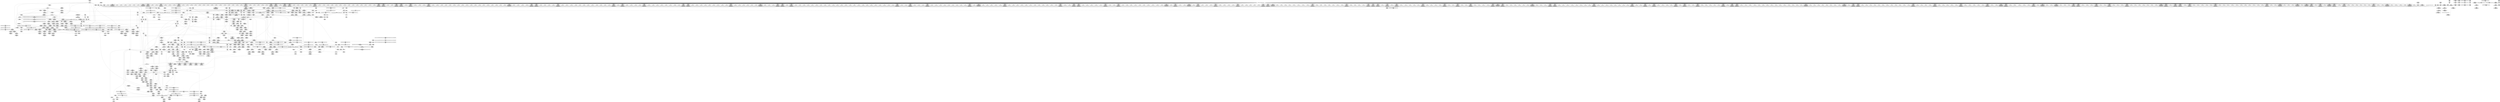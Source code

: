 digraph {
	CE0x5633560 [shape=record,shape=Mrecord,label="{CE0x5633560|selinux_quota_on:_tmp5|security/selinux/hooks.c,2044}"]
	CE0x569f230 [shape=record,shape=Mrecord,label="{CE0x569f230|inode_has_perm:_cred|Function::inode_has_perm&Arg::cred::|*SummSource*}"]
	CE0x56a7200 [shape=record,shape=Mrecord,label="{CE0x56a7200|i64*_getelementptr_inbounds_(_8_x_i64_,_8_x_i64_*___llvm_gcov_ctr154,_i64_0,_i64_6)|*Constant*}"]
	CE0x564fae0 [shape=record,shape=Mrecord,label="{CE0x564fae0|i64*_getelementptr_inbounds_(_2_x_i64_,_2_x_i64_*___llvm_gcov_ctr153,_i64_0,_i64_0)|*Constant*|*SummSink*}"]
	CE0x5682490 [shape=record,shape=Mrecord,label="{CE0x5682490|104:_%struct.inode*,_:_CRE_200,201_}"]
	CE0x5699220 [shape=record,shape=Mrecord,label="{CE0x5699220|104:_%struct.inode*,_:_CRE_91,92_}"]
	CE0x5637c40 [shape=record,shape=Mrecord,label="{CE0x5637c40|dentry_has_perm:_av|Function::dentry_has_perm&Arg::av::|*SummSink*}"]
	CE0x563c5d0 [shape=record,shape=Mrecord,label="{CE0x563c5d0|i64*_getelementptr_inbounds_(_2_x_i64_,_2_x_i64_*___llvm_gcov_ctr98,_i64_0,_i64_1)|*Constant*|*SummSink*}"]
	CE0x56adc70 [shape=record,shape=Mrecord,label="{CE0x56adc70|12:_i32,_56:_i8*,_:_CRE_216,224_|*MultipleSource*|*LoadInst*|security/selinux/hooks.c,1627|Function::inode_has_perm&Arg::inode::|security/selinux/hooks.c,1611}"]
	CE0x56abb20 [shape=record,shape=Mrecord,label="{CE0x56abb20|COLLAPSED:_GCMRE___llvm_gcov_ctr131_internal_global_2_x_i64_zeroinitializer:_elem_0:default:}"]
	CE0x567b200 [shape=record,shape=Mrecord,label="{CE0x567b200|inode_has_perm:_do.end|*SummSource*}"]
	CE0x56a2290 [shape=record,shape=Mrecord,label="{CE0x56a2290|i64*_getelementptr_inbounds_(_2_x_i64_,_2_x_i64_*___llvm_gcov_ctr153,_i64_0,_i64_1)|*Constant*|*SummSource*}"]
	CE0x564fe50 [shape=record,shape=Mrecord,label="{CE0x564fe50|GLOBAL:_lockdep_rcu_suspicious|*Constant*|*SummSource*}"]
	CE0x5699290 [shape=record,shape=Mrecord,label="{CE0x5699290|104:_%struct.inode*,_:_CRE_92,93_}"]
	CE0x565bdc0 [shape=record,shape=Mrecord,label="{CE0x565bdc0|104:_%struct.inode*,_:_CRE_173,174_}"]
	CE0x56ab0b0 [shape=record,shape=Mrecord,label="{CE0x56ab0b0|12:_i32,_56:_i8*,_:_CRE_180,181_}"]
	CE0x5652610 [shape=record,shape=Mrecord,label="{CE0x5652610|dentry_has_perm:_cred|Function::dentry_has_perm&Arg::cred::|*SummSink*}"]
	CE0x565bbe0 [shape=record,shape=Mrecord,label="{CE0x565bbe0|104:_%struct.inode*,_:_CRE_171,172_}"]
	CE0x563bb00 [shape=record,shape=Mrecord,label="{CE0x563bb00|get_current:_bb}"]
	CE0x56d33f0 [shape=record,shape=Mrecord,label="{CE0x56d33f0|__validate_creds:_if.end}"]
	CE0x56ba740 [shape=record,shape=Mrecord,label="{CE0x56ba740|12:_i32,_56:_i8*,_:_CRE_574,575_}"]
	CE0x69285c0 [shape=record,shape=Mrecord,label="{CE0x69285c0|selinux_quota_on:_tmp6|security/selinux/hooks.c,2044|*SummSink*}"]
	CE0x5691ec0 [shape=record,shape=Mrecord,label="{CE0x5691ec0|inode_has_perm:_tmp|*SummSink*}"]
	CE0x56c7c50 [shape=record,shape=Mrecord,label="{CE0x56c7c50|12:_i32,_56:_i8*,_:_CRE_968,976_|*MultipleSource*|*LoadInst*|security/selinux/hooks.c,1627|Function::inode_has_perm&Arg::inode::|security/selinux/hooks.c,1611}"]
	CE0x56821c0 [shape=record,shape=Mrecord,label="{CE0x56821c0|104:_%struct.inode*,_:_CRE_197,198_}"]
	CE0x56acaa0 [shape=record,shape=Mrecord,label="{CE0x56acaa0|12:_i32,_56:_i8*,_:_CRE_195,196_}"]
	CE0x569d9a0 [shape=record,shape=Mrecord,label="{CE0x569d9a0|inode_has_perm:_tmp5|security/selinux/hooks.c,1609|*SummSource*}"]
	CE0x56a1480 [shape=record,shape=Mrecord,label="{CE0x56a1480|104:_%struct.inode*,_:_CRE_112,144_|*MultipleSource*|Function::selinux_quota_on&Arg::dentry::|Function::dentry_has_perm&Arg::dentry::|security/selinux/hooks.c,1627}"]
	CE0x568a1a0 [shape=record,shape=Mrecord,label="{CE0x568a1a0|GLOBAL:___invalid_creds|*Constant*|*SummSink*}"]
	CE0x56b8690 [shape=record,shape=Mrecord,label="{CE0x56b8690|12:_i32,_56:_i8*,_:_CRE_540,544_|*MultipleSource*|*LoadInst*|security/selinux/hooks.c,1627|Function::inode_has_perm&Arg::inode::|security/selinux/hooks.c,1611}"]
	CE0x5662b90 [shape=record,shape=Mrecord,label="{CE0x5662b90|__validate_creds:_entry|*SummSink*}"]
	CE0x5684df0 [shape=record,shape=Mrecord,label="{CE0x5684df0|avc_has_perm:_ssid|Function::avc_has_perm&Arg::ssid::|*SummSink*}"]
	CE0x56858c0 [shape=record,shape=Mrecord,label="{CE0x56858c0|inode_has_perm:_sclass|security/selinux/hooks.c,1617}"]
	CE0x5698cb0 [shape=record,shape=Mrecord,label="{CE0x5698cb0|104:_%struct.inode*,_:_CRE_88,89_}"]
	CE0x569f340 [shape=record,shape=Mrecord,label="{CE0x569f340|inode_has_perm:_cred|Function::inode_has_perm&Arg::cred::|*SummSink*}"]
	CE0x56378f0 [shape=record,shape=Mrecord,label="{CE0x56378f0|i32_32768|*Constant*|*SummSink*}"]
	CE0x5667210 [shape=record,shape=Mrecord,label="{CE0x5667210|i64_5|*Constant*|*SummSink*}"]
	CE0x56443c0 [shape=record,shape=Mrecord,label="{CE0x56443c0|cred_sid:_tmp2}"]
	CE0x5631700 [shape=record,shape=Mrecord,label="{CE0x5631700|_call_void_mcount()_#3|*SummSource*}"]
	CE0x5663830 [shape=record,shape=Mrecord,label="{CE0x5663830|GLOBAL:_get_current|*Constant*|*SummSource*}"]
	CE0x56a6e20 [shape=record,shape=Mrecord,label="{CE0x56a6e20|inode_has_perm:_tmp12|security/selinux/hooks.c,1612|*SummSource*}"]
	CE0x56ba4e0 [shape=record,shape=Mrecord,label="{CE0x56ba4e0|12:_i32,_56:_i8*,_:_CRE_572,573_}"]
	CE0x5660760 [shape=record,shape=Mrecord,label="{CE0x5660760|GLOBAL:_creds_are_invalid|*Constant*}"]
	CE0x569e620 [shape=record,shape=Mrecord,label="{CE0x569e620|dentry_has_perm:_tmp4|*LoadInst*|security/selinux/hooks.c,1627|*SummSource*}"]
	CE0x56cefc0 [shape=record,shape=Mrecord,label="{CE0x56cefc0|inode_has_perm:_sclass|security/selinux/hooks.c,1617|*SummSink*}"]
	CE0x567bea0 [shape=record,shape=Mrecord,label="{CE0x567bea0|__validate_creds:_tmp4|include/linux/cred.h,173}"]
	CE0x5ed5d90 [shape=record,shape=Mrecord,label="{CE0x5ed5d90|i8*_getelementptr_inbounds_(_45_x_i8_,_45_x_i8_*_.str12,_i32_0,_i32_0)|*Constant*|*SummSink*}"]
	CE0x5693e60 [shape=record,shape=Mrecord,label="{CE0x5693e60|104:_%struct.inode*,_:_CRE_305,306_}"]
	CE0x569c610 [shape=record,shape=Mrecord,label="{CE0x569c610|inode_has_perm:_tmp4|security/selinux/hooks.c,1609|*SummSink*}"]
	CE0x5683f60 [shape=record,shape=Mrecord,label="{CE0x5683f60|104:_%struct.inode*,_:_CRE_223,224_}"]
	CE0x5689610 [shape=record,shape=Mrecord,label="{CE0x5689610|__validate_creds:_tmp6|include/linux/cred.h,174|*SummSink*}"]
	CE0x56a2550 [shape=record,shape=Mrecord,label="{CE0x56a2550|i32_0|*Constant*}"]
	CE0x56820d0 [shape=record,shape=Mrecord,label="{CE0x56820d0|104:_%struct.inode*,_:_CRE_196,197_}"]
	CE0x56db3b0 [shape=record,shape=Mrecord,label="{CE0x56db3b0|inode_has_perm:_tmp10|security/selinux/hooks.c,1611|*SummSource*}"]
	CE0x56db280 [shape=record,shape=Mrecord,label="{CE0x56db280|inode_has_perm:_tmp10|security/selinux/hooks.c,1611}"]
	CE0x56c0d80 [shape=record,shape=Mrecord,label="{CE0x56c0d80|12:_i32,_56:_i8*,_:_CRE_800,804_|*MultipleSource*|*LoadInst*|security/selinux/hooks.c,1627|Function::inode_has_perm&Arg::inode::|security/selinux/hooks.c,1611}"]
	CE0x56a78e0 [shape=record,shape=Mrecord,label="{CE0x56a78e0|inode_has_perm:_tmp13|security/selinux/hooks.c,1614|*SummSource*}"]
	CE0x56ad7b0 [shape=record,shape=Mrecord,label="{CE0x56ad7b0|12:_i32,_56:_i8*,_:_CRE_206,207_}"]
	CE0x5693800 [shape=record,shape=Mrecord,label="{CE0x5693800|104:_%struct.inode*,_:_CRE_288,296_|*MultipleSource*|Function::selinux_quota_on&Arg::dentry::|Function::dentry_has_perm&Arg::dentry::|security/selinux/hooks.c,1627}"]
	CE0x56f0d30 [shape=record,shape=Mrecord,label="{CE0x56f0d30|inode_has_perm:_tmp16|security/selinux/hooks.c,1615|*SummSink*}"]
	CE0x56af320 [shape=record,shape=Mrecord,label="{CE0x56af320|12:_i32,_56:_i8*,_:_CRE_252,253_}"]
	CE0x56338c0 [shape=record,shape=Mrecord,label="{CE0x56338c0|i32_2044|*Constant*}"]
	CE0x5652500 [shape=record,shape=Mrecord,label="{CE0x5652500|dentry_has_perm:_cred|Function::dentry_has_perm&Arg::cred::|*SummSource*}"]
	CE0x5683bd0 [shape=record,shape=Mrecord,label="{CE0x5683bd0|104:_%struct.inode*,_:_CRE_220,221_}"]
	CE0x562ecf0 [shape=record,shape=Mrecord,label="{CE0x562ecf0|_call_void_mcount()_#3|*SummSource*}"]
	CE0x5697000 [shape=record,shape=Mrecord,label="{CE0x5697000|104:_%struct.inode*,_:_CRE_24,40_|*MultipleSource*|Function::selinux_quota_on&Arg::dentry::|Function::dentry_has_perm&Arg::dentry::|security/selinux/hooks.c,1627}"]
	CE0x563ade0 [shape=record,shape=Mrecord,label="{CE0x563ade0|i32_0|*Constant*}"]
	CE0x5647db0 [shape=record,shape=Mrecord,label="{CE0x5647db0|i32_78|*Constant*}"]
	CE0x56b7430 [shape=record,shape=Mrecord,label="{CE0x56b7430|12:_i32,_56:_i8*,_:_CRE_487,488_}"]
	CE0x56b6ab0 [shape=record,shape=Mrecord,label="{CE0x56b6ab0|12:_i32,_56:_i8*,_:_CRE_479,480_}"]
	CE0x5696ac0 [shape=record,shape=Mrecord,label="{CE0x5696ac0|12:_i32,_56:_i8*,_:_CRE_146,147_}"]
	CE0x5632290 [shape=record,shape=Mrecord,label="{CE0x5632290|i64_1|*Constant*|*SummSink*}"]
	CE0x56bf400 [shape=record,shape=Mrecord,label="{CE0x56bf400|12:_i32,_56:_i8*,_:_CRE_688,692_|*MultipleSource*|*LoadInst*|security/selinux/hooks.c,1627|Function::inode_has_perm&Arg::inode::|security/selinux/hooks.c,1611}"]
	CE0x56999f0 [shape=record,shape=Mrecord,label="{CE0x56999f0|12:_i32,_56:_i8*,_:_CRE_56,64_|*MultipleSource*|*LoadInst*|security/selinux/hooks.c,1627|Function::inode_has_perm&Arg::inode::|security/selinux/hooks.c,1611}"]
	CE0x56c8ab0 [shape=record,shape=Mrecord,label="{CE0x56c8ab0|12:_i32,_56:_i8*,_:_CRE_988,992_|*MultipleSource*|*LoadInst*|security/selinux/hooks.c,1627|Function::inode_has_perm&Arg::inode::|security/selinux/hooks.c,1611}"]
	CE0x564e780 [shape=record,shape=Mrecord,label="{CE0x564e780|selinux_quota_on:_call3|security/selinux/hooks.c,2044}"]
	CE0x562c7c0 [shape=record,shape=Mrecord,label="{CE0x562c7c0|selinux_quota_on:_tmp|*SummSink*}"]
	CE0x565ccc0 [shape=record,shape=Mrecord,label="{CE0x565ccc0|104:_%struct.inode*,_:_CRE_189,190_}"]
	CE0x56429f0 [shape=record,shape=Mrecord,label="{CE0x56429f0|_ret_void,_!dbg_!27722|include/linux/cred.h,175|*SummSink*}"]
	CE0x56daed0 [shape=record,shape=Mrecord,label="{CE0x56daed0|inode_has_perm:_tmp9|security/selinux/hooks.c,1611|*SummSource*}"]
	CE0x56b36d0 [shape=record,shape=Mrecord,label="{CE0x56b36d0|12:_i32,_56:_i8*,_:_CRE_309,310_}"]
	CE0x5682580 [shape=record,shape=Mrecord,label="{CE0x5682580|104:_%struct.inode*,_:_CRE_201,202_}"]
	CE0x568a030 [shape=record,shape=Mrecord,label="{CE0x568a030|_call_void___invalid_creds(%struct.cred*_%cred,_i8*_%file,_i32_%line)_#10,_!dbg_!27721|include/linux/cred.h,174}"]
	CE0x5652440 [shape=record,shape=Mrecord,label="{CE0x5652440|dentry_has_perm:_cred|Function::dentry_has_perm&Arg::cred::}"]
	CE0x5656f80 [shape=record,shape=Mrecord,label="{CE0x5656f80|12:_i32,_56:_i8*,_:_CRE_128,136_|*MultipleSource*|*LoadInst*|security/selinux/hooks.c,1627|Function::inode_has_perm&Arg::inode::|security/selinux/hooks.c,1611}"]
	CE0x56b0620 [shape=record,shape=Mrecord,label="{CE0x56b0620|12:_i32,_56:_i8*,_:_CRE_268,269_}"]
	CE0x5632550 [shape=record,shape=Mrecord,label="{CE0x5632550|selinux_quota_on:_tobool|security/selinux/hooks.c,2044}"]
	CE0x56b8f70 [shape=record,shape=Mrecord,label="{CE0x56b8f70|12:_i32,_56:_i8*,_:_CRE_554,555_}"]
	CE0x56b4b90 [shape=record,shape=Mrecord,label="{CE0x56b4b90|12:_i32,_56:_i8*,_:_CRE_392,400_|*MultipleSource*|*LoadInst*|security/selinux/hooks.c,1627|Function::inode_has_perm&Arg::inode::|security/selinux/hooks.c,1611}"]
	CE0x565d3c0 [shape=record,shape=Mrecord,label="{CE0x565d3c0|selinux_quota_on:_tobool1|security/selinux/hooks.c,2044}"]
	CE0x567c960 [shape=record,shape=Mrecord,label="{CE0x567c960|i64*_getelementptr_inbounds_(_5_x_i64_,_5_x_i64_*___llvm_gcov_ctr155,_i64_0,_i64_3)|*Constant*|*SummSource*}"]
	CE0x568de30 [shape=record,shape=Mrecord,label="{CE0x568de30|inode_has_perm:_do.body|*SummSink*}"]
	CE0x56399c0 [shape=record,shape=Mrecord,label="{CE0x56399c0|get_current:_entry|*SummSource*}"]
	CE0x56b3340 [shape=record,shape=Mrecord,label="{CE0x56b3340|12:_i32,_56:_i8*,_:_CRE_306,307_}"]
	CE0x56d0f80 [shape=record,shape=Mrecord,label="{CE0x56d0f80|inode_has_perm:_tmp17|security/selinux/hooks.c,1617}"]
	CE0x569ee40 [shape=record,shape=Mrecord,label="{CE0x569ee40|GLOBAL:_inode_has_perm|*Constant*|*SummSink*}"]
	CE0x565ef20 [shape=record,shape=Mrecord,label="{CE0x565ef20|i32_22|*Constant*|*SummSource*}"]
	CE0x56b71d0 [shape=record,shape=Mrecord,label="{CE0x56b71d0|12:_i32,_56:_i8*,_:_CRE_485,486_}"]
	CE0x563cc60 [shape=record,shape=Mrecord,label="{CE0x563cc60|selinux_quota_on:_tmp18|security/selinux/hooks.c,2044|*SummSource*}"]
	CE0x565b820 [shape=record,shape=Mrecord,label="{CE0x565b820|104:_%struct.inode*,_:_CRE_167,168_}"]
	CE0x5661f60 [shape=record,shape=Mrecord,label="{CE0x5661f60|12:_i32,_56:_i8*,_:_CRE_64,72_|*MultipleSource*|*LoadInst*|security/selinux/hooks.c,1627|Function::inode_has_perm&Arg::inode::|security/selinux/hooks.c,1611}"]
	CE0x568f040 [shape=record,shape=Mrecord,label="{CE0x568f040|__validate_creds:_cred|Function::__validate_creds&Arg::cred::|*SummSource*}"]
	CE0x56a91d0 [shape=record,shape=Mrecord,label="{CE0x56a91d0|12:_i32,_56:_i8*,_:_CRE_154,155_}"]
	CE0x56326b0 [shape=record,shape=Mrecord,label="{CE0x56326b0|selinux_quota_on:_entry|*SummSource*}"]
	CE0x5659ba0 [shape=record,shape=Mrecord,label="{CE0x5659ba0|GLOBAL:___llvm_gcov_ctr155|Global_var:__llvm_gcov_ctr155}"]
	CE0x56c4770 [shape=record,shape=Mrecord,label="{CE0x56c4770|12:_i32,_56:_i8*,_:_CRE_897,898_}"]
	CE0x5696500 [shape=record,shape=Mrecord,label="{CE0x5696500|12:_i32,_56:_i8*,_:_CRE_141,142_}"]
	CE0x56a7950 [shape=record,shape=Mrecord,label="{CE0x56a7950|inode_has_perm:_tmp13|security/selinux/hooks.c,1614|*SummSink*}"]
	CE0x56b9440 [shape=record,shape=Mrecord,label="{CE0x56b9440|12:_i32,_56:_i8*,_:_CRE_558,559_}"]
	CE0x56c6520 [shape=record,shape=Mrecord,label="{CE0x56c6520|12:_i32,_56:_i8*,_:_CRE_922,923_}"]
	CE0x567b7e0 [shape=record,shape=Mrecord,label="{CE0x567b7e0|dentry_has_perm:_call|security/selinux/hooks.c,1632}"]
	CE0x56604a0 [shape=record,shape=Mrecord,label="{CE0x56604a0|inode_has_perm:_tmp|*SummSource*}"]
	CE0x56b0fa0 [shape=record,shape=Mrecord,label="{CE0x56b0fa0|12:_i32,_56:_i8*,_:_CRE_276,277_}"]
	CE0x564eca0 [shape=record,shape=Mrecord,label="{CE0x564eca0|GLOBAL:___llvm_gcov_ctr152|Global_var:__llvm_gcov_ctr152|*SummSink*}"]
	CE0x56906d0 [shape=record,shape=Mrecord,label="{CE0x56906d0|inode_has_perm:_do.end|*SummSink*}"]
	CE0x5660de0 [shape=record,shape=Mrecord,label="{CE0x5660de0|inode_has_perm:_i_flags|security/selinux/hooks.c,1611}"]
	CE0x565ba00 [shape=record,shape=Mrecord,label="{CE0x565ba00|104:_%struct.inode*,_:_CRE_169,170_}"]
	CE0x568f690 [shape=record,shape=Mrecord,label="{CE0x568f690|i32_4|*Constant*}"]
	CE0x567ead0 [shape=record,shape=Mrecord,label="{CE0x567ead0|i64*_getelementptr_inbounds_(_2_x_i64_,_2_x_i64_*___llvm_gcov_ctr98,_i64_0,_i64_0)|*Constant*|*SummSink*}"]
	CE0x56d7e60 [shape=record,shape=Mrecord,label="{CE0x56d7e60|inode_has_perm:_conv|security/selinux/hooks.c,1611|*SummSource*}"]
	CE0x567db20 [shape=record,shape=Mrecord,label="{CE0x567db20|get_current:_tmp}"]
	CE0x56933f0 [shape=record,shape=Mrecord,label="{CE0x56933f0|104:_%struct.inode*,_:_CRE_272,280_|*MultipleSource*|Function::selinux_quota_on&Arg::dentry::|Function::dentry_has_perm&Arg::dentry::|security/selinux/hooks.c,1627}"]
	CE0x5654840 [shape=record,shape=Mrecord,label="{CE0x5654840|dentry_has_perm:_tmp1|*SummSink*}"]
	CE0x56b77c0 [shape=record,shape=Mrecord,label="{CE0x56b77c0|12:_i32,_56:_i8*,_:_CRE_500,504_|*MultipleSource*|*LoadInst*|security/selinux/hooks.c,1627|Function::inode_has_perm&Arg::inode::|security/selinux/hooks.c,1611}"]
	CE0x56cd930 [shape=record,shape=Mrecord,label="{CE0x56cd930|cred_sid:_entry|*SummSource*}"]
	CE0x56437c0 [shape=record,shape=Mrecord,label="{CE0x56437c0|inode_has_perm:_tmp1|*SummSource*}"]
	CE0x565d170 [shape=record,shape=Mrecord,label="{CE0x565d170|104:_%struct.inode*,_:_CRE_194,195_}"]
	CE0x56486d0 [shape=record,shape=Mrecord,label="{CE0x56486d0|selinux_quota_on:_tmp16|security/selinux/hooks.c,2044}"]
	CE0x5650f40 [shape=record,shape=Mrecord,label="{CE0x5650f40|i32_78|*Constant*|*SummSink*}"]
	"CONST[source:2(external),value:2(dynamic)][purpose:{subject}]"
	CE0x56d16d0 [shape=record,shape=Mrecord,label="{CE0x56d16d0|avc_has_perm:_auditdata|Function::avc_has_perm&Arg::auditdata::|*SummSource*}"]
	CE0x5662360 [shape=record,shape=Mrecord,label="{CE0x5662360|12:_i32,_56:_i8*,_:_CRE_76,80_|*MultipleSource*|*LoadInst*|security/selinux/hooks.c,1627|Function::inode_has_perm&Arg::inode::|security/selinux/hooks.c,1611}"]
	CE0x5655050 [shape=record,shape=Mrecord,label="{CE0x5655050|GLOBAL:_get_current|*Constant*}"]
	CE0x56b3cc0 [shape=record,shape=Mrecord,label="{CE0x56b3cc0|12:_i32,_56:_i8*,_:_CRE_328,336_|*MultipleSource*|*LoadInst*|security/selinux/hooks.c,1627|Function::inode_has_perm&Arg::inode::|security/selinux/hooks.c,1611}"]
	CE0x56ad420 [shape=record,shape=Mrecord,label="{CE0x56ad420|12:_i32,_56:_i8*,_:_CRE_203,204_}"]
	CE0x56b7e40 [shape=record,shape=Mrecord,label="{CE0x56b7e40|12:_i32,_56:_i8*,_:_CRE_512,520_|*MultipleSource*|*LoadInst*|security/selinux/hooks.c,1627|Function::inode_has_perm&Arg::inode::|security/selinux/hooks.c,1611}"]
	CE0x563b2e0 [shape=record,shape=Mrecord,label="{CE0x563b2e0|get_current:_tmp1|*SummSink*}"]
	CE0x74c7690 [shape=record,shape=Mrecord,label="{CE0x74c7690|selinux_quota_on:_tmp7|security/selinux/hooks.c,2044|*SummSink*}"]
	CE0x56448d0 [shape=record,shape=Mrecord,label="{CE0x56448d0|12:_i32,_56:_i8*,_:_CRE_150,151_}"]
	CE0x5696d20 [shape=record,shape=Mrecord,label="{CE0x5696d20|12:_i32,_56:_i8*,_:_CRE_148,149_}"]
	CE0x565c540 [shape=record,shape=Mrecord,label="{CE0x565c540|104:_%struct.inode*,_:_CRE_181,182_}"]
	CE0x56bc620 [shape=record,shape=Mrecord,label="{CE0x56bc620|12:_i32,_56:_i8*,_:_CRE_600,601_}"]
	CE0x56bc4f0 [shape=record,shape=Mrecord,label="{CE0x56bc4f0|12:_i32,_56:_i8*,_:_CRE_599,600_}"]
	CE0x56b79d0 [shape=record,shape=Mrecord,label="{CE0x56b79d0|12:_i32,_56:_i8*,_:_CRE_504,508_|*MultipleSource*|*LoadInst*|security/selinux/hooks.c,1627|Function::inode_has_perm&Arg::inode::|security/selinux/hooks.c,1611}"]
	CE0x56acf60 [shape=record,shape=Mrecord,label="{CE0x56acf60|12:_i32,_56:_i8*,_:_CRE_199,200_}"]
	CE0x56bc030 [shape=record,shape=Mrecord,label="{CE0x56bc030|12:_i32,_56:_i8*,_:_CRE_595,596_}"]
	CE0x564d640 [shape=record,shape=Mrecord,label="{CE0x564d640|i64*_getelementptr_inbounds_(_8_x_i64_,_8_x_i64_*___llvm_gcov_ctr154,_i64_0,_i64_2)|*Constant*|*SummSource*}"]
	CE0x5636880 [shape=record,shape=Mrecord,label="{CE0x5636880|GLOBAL:_dentry_has_perm|*Constant*|*SummSink*}"]
	CE0x56b2760 [shape=record,shape=Mrecord,label="{CE0x56b2760|12:_i32,_56:_i8*,_:_CRE_296,297_}"]
	CE0x562fd70 [shape=record,shape=Mrecord,label="{CE0x562fd70|selinux_quota_on:_land.lhs.true|*SummSource*}"]
	CE0x569e290 [shape=record,shape=Mrecord,label="{CE0x569e290|104:_%struct.inode*,_:_CRE_318,319_}"]
	CE0x562c920 [shape=record,shape=Mrecord,label="{CE0x562c920|selinux_quota_on:_call|security/selinux/hooks.c,2044}"]
	CE0x56670d0 [shape=record,shape=Mrecord,label="{CE0x56670d0|i64_5|*Constant*|*SummSource*}"]
	CE0x5630d30 [shape=record,shape=Mrecord,label="{CE0x5630d30|i32_0|*Constant*}"]
	CE0x5692030 [shape=record,shape=Mrecord,label="{CE0x5692030|inode_has_perm:_tmp1}"]
	CE0x563af80 [shape=record,shape=Mrecord,label="{CE0x563af80|selinux_quota_on:_tmp2|*SummSource*}"]
	CE0x569a580 [shape=record,shape=Mrecord,label="{CE0x569a580|i64*_getelementptr_inbounds_(_8_x_i64_,_8_x_i64_*___llvm_gcov_ctr154,_i64_0,_i64_1)|*Constant*}"]
	CE0x5648f30 [shape=record,shape=Mrecord,label="{CE0x5648f30|dentry_has_perm:_tmp2|*SummSource*}"]
	CE0x56a2760 [shape=record,shape=Mrecord,label="{CE0x56a2760|cred_sid:_security|security/selinux/hooks.c,196|*SummSink*}"]
	CE0x562fcc0 [shape=record,shape=Mrecord,label="{CE0x562fcc0|i64*_getelementptr_inbounds_(_11_x_i64_,_11_x_i64_*___llvm_gcov_ctr152,_i64_0,_i64_1)|*Constant*}"]
	CE0x567b990 [shape=record,shape=Mrecord,label="{CE0x567b990|dentry_has_perm:_dentry1|security/selinux/hooks.c,1631|*SummSource*}"]
	CE0x569b000 [shape=record,shape=Mrecord,label="{CE0x569b000|_call_void___validate_creds(%struct.cred*_%cred,_i8*_getelementptr_inbounds_(_25_x_i8_,_25_x_i8_*_.str3,_i32_0,_i32_0),_i32_1609)_#10,_!dbg_!27719|security/selinux/hooks.c,1609}"]
	CE0x565ffd0 [shape=record,shape=Mrecord,label="{CE0x565ffd0|i64*_getelementptr_inbounds_(_2_x_i64_,_2_x_i64_*___llvm_gcov_ctr131,_i64_0,_i64_1)|*Constant*|*SummSink*}"]
	CE0x56d9b90 [shape=record,shape=Mrecord,label="{CE0x56d9b90|GLOBAL:___llvm_gcov_ctr154|Global_var:__llvm_gcov_ctr154}"]
	CE0x565c720 [shape=record,shape=Mrecord,label="{CE0x565c720|104:_%struct.inode*,_:_CRE_183,184_}"]
	CE0x5696e50 [shape=record,shape=Mrecord,label="{CE0x5696e50|12:_i32,_56:_i8*,_:_CRE_149,150_}"]
	CE0x56ba9a0 [shape=record,shape=Mrecord,label="{CE0x56ba9a0|12:_i32,_56:_i8*,_:_CRE_576,577_}"]
	CE0x5627470 [shape=record,shape=Mrecord,label="{CE0x5627470|selinux_quota_on:_tmp13|security/selinux/hooks.c,2044|*SummSource*}"]
	CE0x56c2d50 [shape=record,shape=Mrecord,label="{CE0x56c2d50|12:_i32,_56:_i8*,_:_CRE_875,876_}"]
	CE0x5637e80 [shape=record,shape=Mrecord,label="{CE0x5637e80|_ret_i32_%call,_!dbg_!27723|security/selinux/hooks.c,1632}"]
	CE0x5683250 [shape=record,shape=Mrecord,label="{CE0x5683250|104:_%struct.inode*,_:_CRE_212,213_}"]
	CE0x5655800 [shape=record,shape=Mrecord,label="{CE0x5655800|cred_sid:_tmp4|*LoadInst*|security/selinux/hooks.c,196}"]
	CE0x56a6d00 [shape=record,shape=Mrecord,label="{CE0x56a6d00|inode_has_perm:_tmp12|security/selinux/hooks.c,1612}"]
	CE0x56bcd40 [shape=record,shape=Mrecord,label="{CE0x56bcd40|12:_i32,_56:_i8*,_:_CRE_606,607_}"]
	CE0x56c6b10 [shape=record,shape=Mrecord,label="{CE0x56c6b10|12:_i32,_56:_i8*,_:_CRE_927,928_}"]
	CE0x563c4d0 [shape=record,shape=Mrecord,label="{CE0x563c4d0|COLLAPSED:_GCMRE___llvm_gcov_ctr98_internal_global_2_x_i64_zeroinitializer:_elem_0:default:}"]
	CE0x56c0b90 [shape=record,shape=Mrecord,label="{CE0x56c0b90|12:_i32,_56:_i8*,_:_CRE_792,800_|*MultipleSource*|*LoadInst*|security/selinux/hooks.c,1627|Function::inode_has_perm&Arg::inode::|security/selinux/hooks.c,1611}"]
	CE0x56bd460 [shape=record,shape=Mrecord,label="{CE0x56bd460|12:_i32,_56:_i8*,_:_CRE_612,613_}"]
	CE0x5659ee0 [shape=record,shape=Mrecord,label="{CE0x5659ee0|0:_i8,_8:_%struct.dentry*,_24:_%struct.selinux_audit_data*,_:_SCMRE_0,1_|*MultipleSource*|security/selinux/hooks.c, 1628|security/selinux/hooks.c,1630}"]
	CE0x56b2170 [shape=record,shape=Mrecord,label="{CE0x56b2170|12:_i32,_56:_i8*,_:_CRE_291,292_}"]
	CE0x566a830 [shape=record,shape=Mrecord,label="{CE0x566a830|selinux_quota_on:_tmp10|security/selinux/hooks.c,2044|*SummSource*}"]
	CE0x5692d90 [shape=record,shape=Mrecord,label="{CE0x5692d90|104:_%struct.inode*,_:_CRE_248,256_|*MultipleSource*|Function::selinux_quota_on&Arg::dentry::|Function::dentry_has_perm&Arg::dentry::|security/selinux/hooks.c,1627}"]
	CE0x56ac710 [shape=record,shape=Mrecord,label="{CE0x56ac710|12:_i32,_56:_i8*,_:_CRE_192,193_}"]
	CE0x5e69220 [shape=record,shape=Mrecord,label="{CE0x5e69220|GLOBAL:_selinux_quota_on.__warned|Global_var:selinux_quota_on.__warned|*SummSink*}"]
	CE0x56aaf80 [shape=record,shape=Mrecord,label="{CE0x56aaf80|12:_i32,_56:_i8*,_:_CRE_179,180_}"]
	CE0x56c5f30 [shape=record,shape=Mrecord,label="{CE0x56c5f30|12:_i32,_56:_i8*,_:_CRE_917,918_}"]
	CE0x5691170 [shape=record,shape=Mrecord,label="{CE0x5691170|inode_has_perm:_tmp2|*SummSource*}"]
	CE0x5654fe0 [shape=record,shape=Mrecord,label="{CE0x5654fe0|i64*_getelementptr_inbounds_(_11_x_i64_,_11_x_i64_*___llvm_gcov_ctr152,_i64_0,_i64_9)|*Constant*|*SummSink*}"]
	CE0x5698a50 [shape=record,shape=Mrecord,label="{CE0x5698a50|104:_%struct.inode*,_:_CRE_72,80_|*MultipleSource*|Function::selinux_quota_on&Arg::dentry::|Function::dentry_has_perm&Arg::dentry::|security/selinux/hooks.c,1627}"]
	CE0x562f060 [shape=record,shape=Mrecord,label="{CE0x562f060|selinux_quota_on:_tmp4|security/selinux/hooks.c,2044}"]
	CE0x56f78e0 [shape=record,shape=Mrecord,label="{CE0x56f78e0|cred_sid:_bb}"]
	CE0x56545d0 [shape=record,shape=Mrecord,label="{CE0x56545d0|dentry_has_perm:_tmp1}"]
	CE0x56d3590 [shape=record,shape=Mrecord,label="{CE0x56d3590|__validate_creds:_bb|*SummSource*}"]
	CE0x56563e0 [shape=record,shape=Mrecord,label="{CE0x56563e0|cred_sid:_sid|security/selinux/hooks.c,197}"]
	CE0x56aee60 [shape=record,shape=Mrecord,label="{CE0x56aee60|12:_i32,_56:_i8*,_:_CRE_248,249_}"]
	CE0x5635e00 [shape=record,shape=Mrecord,label="{CE0x5635e00|selinux_quota_on:_tmp6|security/selinux/hooks.c,2044}"]
	CE0x5630930 [shape=record,shape=Mrecord,label="{CE0x5630930|i32_5|*Constant*|*SummSource*}"]
	CE0x5698b80 [shape=record,shape=Mrecord,label="{CE0x5698b80|104:_%struct.inode*,_:_CRE_80,88_|*MultipleSource*|Function::selinux_quota_on&Arg::dentry::|Function::dentry_has_perm&Arg::dentry::|security/selinux/hooks.c,1627}"]
	CE0x56c75c0 [shape=record,shape=Mrecord,label="{CE0x56c75c0|12:_i32,_56:_i8*,_:_CRE_936,944_|*MultipleSource*|*LoadInst*|security/selinux/hooks.c,1627|Function::inode_has_perm&Arg::inode::|security/selinux/hooks.c,1611}"]
	CE0x5691e00 [shape=record,shape=Mrecord,label="{CE0x5691e00|GLOBAL:_creds_are_invalid|*Constant*|*SummSink*}"]
	CE0x568da90 [shape=record,shape=Mrecord,label="{CE0x568da90|cred_sid:_tmp3|*SummSink*}"]
	CE0x56cebd0 [shape=record,shape=Mrecord,label="{CE0x56cebd0|i32_3|*Constant*|*SummSink*}"]
	CE0x56d7970 [shape=record,shape=Mrecord,label="{CE0x56d7970|inode_has_perm:_conv|security/selinux/hooks.c,1611}"]
	CE0x56b1920 [shape=record,shape=Mrecord,label="{CE0x56b1920|12:_i32,_56:_i8*,_:_CRE_284,285_}"]
	CE0x5651690 [shape=record,shape=Mrecord,label="{CE0x5651690|selinux_quota_on:_tmp21|security/selinux/hooks.c,2044|*SummSource*}"]
	CE0x56907b0 [shape=record,shape=Mrecord,label="{CE0x56907b0|inode_has_perm:_return}"]
	CE0x562f110 [shape=record,shape=Mrecord,label="{CE0x562f110|selinux_quota_on:_tobool|security/selinux/hooks.c,2044|*SummSource*}"]
	CE0x56c00f0 [shape=record,shape=Mrecord,label="{CE0x56c00f0|12:_i32,_56:_i8*,_:_CRE_744,752_|*MultipleSource*|*LoadInst*|security/selinux/hooks.c,1627|Function::inode_has_perm&Arg::inode::|security/selinux/hooks.c,1611}"]
	CE0x562cb30 [shape=record,shape=Mrecord,label="{CE0x562cb30|i64_3|*Constant*|*SummSink*}"]
	CE0x56bb6b0 [shape=record,shape=Mrecord,label="{CE0x56bb6b0|12:_i32,_56:_i8*,_:_CRE_587,588_}"]
	CE0x5697a80 [shape=record,shape=Mrecord,label="{CE0x5697a80|104:_%struct.inode*,_:_CRE_56,64_|*MultipleSource*|Function::selinux_quota_on&Arg::dentry::|Function::dentry_has_perm&Arg::dentry::|security/selinux/hooks.c,1627}"]
	CE0x56439d0 [shape=record,shape=Mrecord,label="{CE0x56439d0|inode_has_perm:_tmp1|*SummSink*}"]
	CE0x56b84a0 [shape=record,shape=Mrecord,label="{CE0x56b84a0|12:_i32,_56:_i8*,_:_CRE_536,540_|*MultipleSource*|*LoadInst*|security/selinux/hooks.c,1627|Function::inode_has_perm&Arg::inode::|security/selinux/hooks.c,1611}"]
	CE0x56cdc20 [shape=record,shape=Mrecord,label="{CE0x56cdc20|cred_sid:_cred|Function::cred_sid&Arg::cred::|*SummSource*}"]
	CE0x5689bc0 [shape=record,shape=Mrecord,label="{CE0x5689bc0|__validate_creds:_tmp7|include/linux/cred.h,174|*SummSource*}"]
	CE0x56d3b40 [shape=record,shape=Mrecord,label="{CE0x56d3b40|__validate_creds:_lnot.ext|include/linux/cred.h,173|*SummSink*}"]
	CE0x563b910 [shape=record,shape=Mrecord,label="{CE0x563b910|_ret_i32_%call5,_!dbg_!27740|security/selinux/hooks.c,2046|*SummSink*}"]
	CE0x56d5880 [shape=record,shape=Mrecord,label="{CE0x56d5880|inode_has_perm:_sid3|security/selinux/hooks.c,1617|*SummSink*}"]
	CE0x5685bb0 [shape=record,shape=Mrecord,label="{CE0x5685bb0|inode_has_perm:_tmp18|security/selinux/hooks.c,1617|*SummSource*}"]
	CE0x568ff10 [shape=record,shape=Mrecord,label="{CE0x568ff10|__validate_creds:_file|Function::__validate_creds&Arg::file::|*SummSink*}"]
	CE0x56306d0 [shape=record,shape=Mrecord,label="{CE0x56306d0|i64*_getelementptr_inbounds_(_11_x_i64_,_11_x_i64_*___llvm_gcov_ctr152,_i64_0,_i64_8)|*Constant*}"]
	CE0x56a7870 [shape=record,shape=Mrecord,label="{CE0x56a7870|inode_has_perm:_tmp13|security/selinux/hooks.c,1614}"]
	CE0x5636510 [shape=record,shape=Mrecord,label="{CE0x5636510|%struct.task_struct*_(%struct.task_struct**)*_asm_movq_%gs:$_1:P_,$0_,_r,im,_dirflag_,_fpsr_,_flags_|*SummSource*}"]
	CE0x563b3f0 [shape=record,shape=Mrecord,label="{CE0x563b3f0|selinux_quota_on:_tmp9|security/selinux/hooks.c,2044}"]
	CE0x5694c40 [shape=record,shape=Mrecord,label="{CE0x5694c40|104:_%struct.inode*,_:_CRE_316,317_}"]
	CE0x567eba0 [shape=record,shape=Mrecord,label="{CE0x567eba0|__validate_creds:_tmp2|include/linux/cred.h,173}"]
	CE0x5639440 [shape=record,shape=Mrecord,label="{CE0x5639440|12:_i32,_56:_i8*,_:_CRE_32,40_|*MultipleSource*|*LoadInst*|security/selinux/hooks.c,1627|Function::inode_has_perm&Arg::inode::|security/selinux/hooks.c,1611}"]
	CE0x5684c90 [shape=record,shape=Mrecord,label="{CE0x5684c90|avc_has_perm:_ssid|Function::avc_has_perm&Arg::ssid::}"]
	CE0x56c55b0 [shape=record,shape=Mrecord,label="{CE0x56c55b0|12:_i32,_56:_i8*,_:_CRE_909,910_}"]
	CE0x5654a30 [shape=record,shape=Mrecord,label="{CE0x5654a30|inode_has_perm:_bb|*SummSink*}"]
	CE0x56804d0 [shape=record,shape=Mrecord,label="{CE0x56804d0|dentry_has_perm:_u|security/selinux/hooks.c,1631|*SummSink*}"]
	CE0x56c68b0 [shape=record,shape=Mrecord,label="{CE0x56c68b0|12:_i32,_56:_i8*,_:_CRE_925,926_}"]
	CE0x56f7670 [shape=record,shape=Mrecord,label="{CE0x56f7670|__validate_creds:_tmp8|include/linux/cred.h,175|*SummSink*}"]
	CE0x56634b0 [shape=record,shape=Mrecord,label="{CE0x56634b0|inode_has_perm:_if.end|*SummSource*}"]
	CE0x56bae60 [shape=record,shape=Mrecord,label="{CE0x56bae60|12:_i32,_56:_i8*,_:_CRE_580,581_}"]
	CE0x56c2260 [shape=record,shape=Mrecord,label="{CE0x56c2260|12:_i32,_56:_i8*,_:_CRE_866,867_}"]
	CE0x562ff80 [shape=record,shape=Mrecord,label="{CE0x562ff80|i64*_getelementptr_inbounds_(_11_x_i64_,_11_x_i64_*___llvm_gcov_ctr152,_i64_0,_i64_0)|*Constant*|*SummSource*}"]
	CE0x5696130 [shape=record,shape=Mrecord,label="{CE0x5696130|12:_i32,_56:_i8*,_:_CRE_138,139_}"]
	CE0x56a28b0 [shape=record,shape=Mrecord,label="{CE0x56a28b0|i32_1609|*Constant*|*SummSink*}"]
	CE0x56d65c0 [shape=record,shape=Mrecord,label="{CE0x56d65c0|inode_has_perm:_and|security/selinux/hooks.c,1611|*SummSource*}"]
	CE0x568dda0 [shape=record,shape=Mrecord,label="{CE0x568dda0|_call_void_mcount()_#3|*SummSource*}"]
	CE0x56c6ea0 [shape=record,shape=Mrecord,label="{CE0x56c6ea0|12:_i32,_56:_i8*,_:_CRE_930,931_}"]
	CE0x567bb70 [shape=record,shape=Mrecord,label="{CE0x567bb70|dentry_has_perm:_call|security/selinux/hooks.c,1632|*SummSource*}"]
	CE0x5654640 [shape=record,shape=Mrecord,label="{CE0x5654640|dentry_has_perm:_tmp1|*SummSource*}"]
	CE0x56c8be0 [shape=record,shape=Mrecord,label="{CE0x56c8be0|12:_i32,_56:_i8*,_:_CRE_992,1000_|*MultipleSource*|*LoadInst*|security/selinux/hooks.c,1627|Function::inode_has_perm&Arg::inode::|security/selinux/hooks.c,1611}"]
	CE0x567e2e0 [shape=record,shape=Mrecord,label="{CE0x567e2e0|104:_%struct.inode*,_:_CRE_157,158_}"]
	CE0x5630740 [shape=record,shape=Mrecord,label="{CE0x5630740|selinux_quota_on:_tmp14|security/selinux/hooks.c,2044}"]
	CE0x56ac250 [shape=record,shape=Mrecord,label="{CE0x56ac250|12:_i32,_56:_i8*,_:_CRE_188,189_}"]
	CE0x568ce10 [shape=record,shape=Mrecord,label="{CE0x568ce10|i64*_getelementptr_inbounds_(_8_x_i64_,_8_x_i64_*___llvm_gcov_ctr154,_i64_0,_i64_0)|*Constant*}"]
	CE0x56d93b0 [shape=record,shape=Mrecord,label="{CE0x56d93b0|i64_4|*Constant*}"]
	CE0x56373c0 [shape=record,shape=Mrecord,label="{CE0x56373c0|__validate_creds:_lnot1|include/linux/cred.h,173|*SummSource*}"]
	CE0x5648660 [shape=record,shape=Mrecord,label="{CE0x5648660|_call_void_lockdep_rcu_suspicious(i8*_getelementptr_inbounds_(_25_x_i8_,_25_x_i8_*_.str3,_i32_0,_i32_0),_i32_2044,_i8*_getelementptr_inbounds_(_45_x_i8_,_45_x_i8_*_.str12,_i32_0,_i32_0))_#10,_!dbg_!27728|security/selinux/hooks.c,2044}"]
	CE0x5697180 [shape=record,shape=Mrecord,label="{CE0x5697180|104:_%struct.inode*,_:_CRE_16,24_|*MultipleSource*|Function::selinux_quota_on&Arg::dentry::|Function::dentry_has_perm&Arg::dentry::|security/selinux/hooks.c,1627}"]
	CE0x56b2040 [shape=record,shape=Mrecord,label="{CE0x56b2040|12:_i32,_56:_i8*,_:_CRE_290,291_}"]
	CE0x565cbd0 [shape=record,shape=Mrecord,label="{CE0x565cbd0|104:_%struct.inode*,_:_CRE_188,189_}"]
	CE0x5683aa0 [shape=record,shape=Mrecord,label="{CE0x5683aa0|104:_%struct.inode*,_:_CRE_219,220_}"]
	CE0x56aa3a0 [shape=record,shape=Mrecord,label="{CE0x56aa3a0|12:_i32,_56:_i8*,_:_CRE_169,170_}"]
	CE0x56f0b20 [shape=record,shape=Mrecord,label="{CE0x56f0b20|inode_has_perm:_tmp16|security/selinux/hooks.c,1615|*SummSource*}"]
	CE0x56931d0 [shape=record,shape=Mrecord,label="{CE0x56931d0|104:_%struct.inode*,_:_CRE_264,272_|*MultipleSource*|Function::selinux_quota_on&Arg::dentry::|Function::dentry_has_perm&Arg::dentry::|security/selinux/hooks.c,1627}"]
	CE0x56db9f0 [shape=record,shape=Mrecord,label="{CE0x56db9f0|i64*_getelementptr_inbounds_(_8_x_i64_,_8_x_i64_*___llvm_gcov_ctr154,_i64_0,_i64_5)|*Constant*|*SummSource*}"]
	CE0x56a9c80 [shape=record,shape=Mrecord,label="{CE0x56a9c80|12:_i32,_56:_i8*,_:_CRE_163,164_}"]
	CE0x56398e0 [shape=record,shape=Mrecord,label="{CE0x56398e0|i64*_getelementptr_inbounds_(_11_x_i64_,_11_x_i64_*___llvm_gcov_ctr152,_i64_0,_i64_6)|*Constant*|*SummSink*}"]
	CE0x562f5e0 [shape=record,shape=Mrecord,label="{CE0x562f5e0|selinux_quota_on:_land.lhs.true|*SummSink*}"]
	CE0x56b0030 [shape=record,shape=Mrecord,label="{CE0x56b0030|12:_i32,_56:_i8*,_:_CRE_263,264_}"]
	CE0x568e020 [shape=record,shape=Mrecord,label="{CE0x568e020|inode_has_perm:_if.then|*SummSource*}"]
	CE0x569b7e0 [shape=record,shape=Mrecord,label="{CE0x569b7e0|__validate_creds:_entry}"]
	CE0x5693610 [shape=record,shape=Mrecord,label="{CE0x5693610|104:_%struct.inode*,_:_CRE_280,288_|*MultipleSource*|Function::selinux_quota_on&Arg::dentry::|Function::dentry_has_perm&Arg::dentry::|security/selinux/hooks.c,1627}"]
	CE0x56c5940 [shape=record,shape=Mrecord,label="{CE0x56c5940|12:_i32,_56:_i8*,_:_CRE_912,913_}"]
	CE0x5695c90 [shape=record,shape=Mrecord,label="{CE0x5695c90|i64_1|*Constant*}"]
	CE0x563a320 [shape=record,shape=Mrecord,label="{CE0x563a320|i64*_getelementptr_inbounds_(_11_x_i64_,_11_x_i64_*___llvm_gcov_ctr152,_i64_0,_i64_10)|*Constant*|*SummSink*}"]
	CE0x56694f0 [shape=record,shape=Mrecord,label="{CE0x56694f0|i64*_getelementptr_inbounds_(_11_x_i64_,_11_x_i64_*___llvm_gcov_ctr152,_i64_0,_i64_6)|*Constant*}"]
	CE0x56b0750 [shape=record,shape=Mrecord,label="{CE0x56b0750|12:_i32,_56:_i8*,_:_CRE_269,270_}"]
	CE0x565cdb0 [shape=record,shape=Mrecord,label="{CE0x565cdb0|104:_%struct.inode*,_:_CRE_190,191_}"]
	CE0x56d2460 [shape=record,shape=Mrecord,label="{CE0x56d2460|i64*_getelementptr_inbounds_(_8_x_i64_,_8_x_i64_*___llvm_gcov_ctr154,_i64_0,_i64_7)|*Constant*}"]
	CE0x56ce830 [shape=record,shape=Mrecord,label="{CE0x56ce830|inode_has_perm:_i_security|security/selinux/hooks.c,1615|*SummSource*}"]
	CE0x56d8fc0 [shape=record,shape=Mrecord,label="{CE0x56d8fc0|inode_has_perm:_tobool2|security/selinux/hooks.c,1611|*SummSource*}"]
	CE0x56b0c10 [shape=record,shape=Mrecord,label="{CE0x56b0c10|12:_i32,_56:_i8*,_:_CRE_273,274_}"]
	CE0x5695d00 [shape=record,shape=Mrecord,label="{CE0x5695d00|get_current:_tmp1}"]
	CE0x56519f0 [shape=record,shape=Mrecord,label="{CE0x56519f0|selinux_quota_on:_tmp21|security/selinux/hooks.c,2044|*SummSink*}"]
	CE0x565a630 [shape=record,shape=Mrecord,label="{CE0x565a630|i64*_getelementptr_inbounds_(_8_x_i64_,_8_x_i64_*___llvm_gcov_ctr154,_i64_0,_i64_2)|*Constant*|*SummSink*}"]
	CE0x56da110 [shape=record,shape=Mrecord,label="{CE0x56da110|inode_has_perm:_tmp8|security/selinux/hooks.c,1611|*SummSource*}"]
	CE0x56440b0 [shape=record,shape=Mrecord,label="{CE0x56440b0|_call_void_mcount()_#3|*SummSink*}"]
	"CONST[source:0(mediator),value:2(dynamic)][purpose:{object}]"
	CE0x56c4e90 [shape=record,shape=Mrecord,label="{CE0x56c4e90|12:_i32,_56:_i8*,_:_CRE_903,904_}"]
	CE0x56a0610 [shape=record,shape=Mrecord,label="{CE0x56a0610|_ret_i32_%retval.0,_!dbg_!27739|security/selinux/hooks.c,1618|*SummSource*}"]
	CE0x56d6d50 [shape=record,shape=Mrecord,label="{CE0x56d6d50|inode_has_perm:_lnot|security/selinux/hooks.c,1611|*SummSink*}"]
	CE0x56a1bc0 [shape=record,shape=Mrecord,label="{CE0x56a1bc0|104:_%struct.inode*,_:_CRE_147,148_}"]
	CE0x5697070 [shape=record,shape=Mrecord,label="{CE0x5697070|104:_%struct.inode*,_:_CRE_8,12_|*MultipleSource*|Function::selinux_quota_on&Arg::dentry::|Function::dentry_has_perm&Arg::dentry::|security/selinux/hooks.c,1627}"]
	CE0x56c1a10 [shape=record,shape=Mrecord,label="{CE0x56c1a10|12:_i32,_56:_i8*,_:_CRE_848,856_|*MultipleSource*|*LoadInst*|security/selinux/hooks.c,1627|Function::inode_has_perm&Arg::inode::|security/selinux/hooks.c,1611}"]
	CE0x5634120 [shape=record,shape=Mrecord,label="{CE0x5634120|selinux_quota_on:_tmp15|security/selinux/hooks.c,2044}"]
	CE0x56aa990 [shape=record,shape=Mrecord,label="{CE0x56aa990|12:_i32,_56:_i8*,_:_CRE_174,175_}"]
	CE0x567ae40 [shape=record,shape=Mrecord,label="{CE0x567ae40|dentry_has_perm:_u|security/selinux/hooks.c,1631|*SummSource*}"]
	CE0x56b70a0 [shape=record,shape=Mrecord,label="{CE0x56b70a0|12:_i32,_56:_i8*,_:_CRE_484,485_}"]
	CE0x56549a0 [shape=record,shape=Mrecord,label="{CE0x56549a0|i64*_getelementptr_inbounds_(_8_x_i64_,_8_x_i64_*___llvm_gcov_ctr154,_i64_0,_i64_0)|*Constant*|*SummSink*}"]
	CE0x56597b0 [shape=record,shape=Mrecord,label="{CE0x56597b0|__validate_creds:_tobool|include/linux/cred.h,173|*SummSource*}"]
	CE0x562e140 [shape=record,shape=Mrecord,label="{CE0x562e140|selinux_quota_on:_tmp4|security/selinux/hooks.c,2044|*SummSink*}"]
	CE0x567c650 [shape=record,shape=Mrecord,label="{CE0x567c650|__validate_creds:_tmp5|include/linux/cred.h,173|*SummSink*}"]
	CE0x565a880 [shape=record,shape=Mrecord,label="{CE0x565a880|inode_has_perm:_tmp4|security/selinux/hooks.c,1609}"]
	CE0x5690940 [shape=record,shape=Mrecord,label="{CE0x5690940|inode_has_perm:_return|*SummSink*}"]
	CE0x56612a0 [shape=record,shape=Mrecord,label="{CE0x56612a0|12:_i32,_56:_i8*,_:_CRE_2,4_|*MultipleSource*|*LoadInst*|security/selinux/hooks.c,1627|Function::inode_has_perm&Arg::inode::|security/selinux/hooks.c,1611}"]
	CE0x56bc9b0 [shape=record,shape=Mrecord,label="{CE0x56bc9b0|12:_i32,_56:_i8*,_:_CRE_603,604_}"]
	CE0x56da590 [shape=record,shape=Mrecord,label="{CE0x56da590|inode_has_perm:_tmp9|security/selinux/hooks.c,1611}"]
	CE0x567de30 [shape=record,shape=Mrecord,label="{CE0x567de30|104:_%struct.inode*,_:_CRE_152,153_}"]
	CE0x5647ac0 [shape=record,shape=Mrecord,label="{CE0x5647ac0|selinux_quota_on:_tmp6|security/selinux/hooks.c,2044|*SummSource*}"]
	CE0x56a10c0 [shape=record,shape=Mrecord,label="{CE0x56a10c0|104:_%struct.inode*,_:_CRE_94,95_}"]
	CE0x5663960 [shape=record,shape=Mrecord,label="{CE0x5663960|GLOBAL:_get_current|*Constant*|*SummSink*}"]
	CE0x56b88e0 [shape=record,shape=Mrecord,label="{CE0x56b88e0|12:_i32,_56:_i8*,_:_CRE_544,552_|*MultipleSource*|*LoadInst*|security/selinux/hooks.c,1627|Function::inode_has_perm&Arg::inode::|security/selinux/hooks.c,1611}"]
	CE0x56c7230 [shape=record,shape=Mrecord,label="{CE0x56c7230|12:_i32,_56:_i8*,_:_CRE_933,934_}"]
	CE0x56a6100 [shape=record,shape=Mrecord,label="{CE0x56a6100|cred_sid:_tmp6|security/selinux/hooks.c,197|*SummSource*}"]
	CE0x56c42b0 [shape=record,shape=Mrecord,label="{CE0x56c42b0|12:_i32,_56:_i8*,_:_CRE_893,894_}"]
	CE0x56c7490 [shape=record,shape=Mrecord,label="{CE0x56c7490|12:_i32,_56:_i8*,_:_CRE_935,936_}"]
	CE0x567f6b0 [shape=record,shape=Mrecord,label="{CE0x567f6b0|__validate_creds:_tmp3|include/linux/cred.h,173}"]
	CE0x56494e0 [shape=record,shape=Mrecord,label="{CE0x56494e0|GLOBAL:___llvm_gcov_ctr152|Global_var:__llvm_gcov_ctr152}"]
	CE0x56c5810 [shape=record,shape=Mrecord,label="{CE0x56c5810|12:_i32,_56:_i8*,_:_CRE_911,912_}"]
	CE0x5694ff0 [shape=record,shape=Mrecord,label="{CE0x5694ff0|%struct.task_struct*_(%struct.task_struct**)*_asm_movq_%gs:$_1:P_,$0_,_r,im,_dirflag_,_fpsr_,_flags_|*SummSink*}"]
	CE0x562e6c0 [shape=record,shape=Mrecord,label="{CE0x562e6c0|selinux_quota_on:_land.lhs.true2|*SummSource*}"]
	CE0x56ae730 [shape=record,shape=Mrecord,label="{CE0x56ae730|12:_i32,_56:_i8*,_:_CRE_242,243_}"]
	CE0x56b1a50 [shape=record,shape=Mrecord,label="{CE0x56b1a50|12:_i32,_56:_i8*,_:_CRE_285,286_}"]
	CE0x56c3470 [shape=record,shape=Mrecord,label="{CE0x56c3470|12:_i32,_56:_i8*,_:_CRE_881,882_}"]
	CE0x56ceec0 [shape=record,shape=Mrecord,label="{CE0x56ceec0|inode_has_perm:_tmp15|*LoadInst*|security/selinux/hooks.c,1615|*SummSink*}"]
	CE0x56be040 [shape=record,shape=Mrecord,label="{CE0x56be040|12:_i32,_56:_i8*,_:_CRE_622,623_}"]
	CE0x5651e20 [shape=record,shape=Mrecord,label="{CE0x5651e20|selinux_quota_on:_tmp17|security/selinux/hooks.c,2044|*SummSource*}"]
	CE0x566b960 [shape=record,shape=Mrecord,label="{CE0x566b960|selinux_quota_on:_tmp10|security/selinux/hooks.c,2044|*SummSink*}"]
	CE0x567c040 [shape=record,shape=Mrecord,label="{CE0x567c040|__validate_creds:_tmp4|include/linux/cred.h,173|*SummSource*}"]
	CE0x56ac5e0 [shape=record,shape=Mrecord,label="{CE0x56ac5e0|12:_i32,_56:_i8*,_:_CRE_191,192_}"]
	CE0x56f64c0 [shape=record,shape=Mrecord,label="{CE0x56f64c0|GLOBAL:___invalid_creds|*Constant*|*SummSource*}"]
	CE0x5682ff0 [shape=record,shape=Mrecord,label="{CE0x5682ff0|104:_%struct.inode*,_:_CRE_210,211_}"]
	CE0x569d020 [shape=record,shape=Mrecord,label="{CE0x569d020|inode_has_perm:_tmp3|*SummSink*}"]
	CE0x569fb30 [shape=record,shape=Mrecord,label="{CE0x569fb30|inode_has_perm:_perms|Function::inode_has_perm&Arg::perms::}"]
	CE0x56b17f0 [shape=record,shape=Mrecord,label="{CE0x56b17f0|12:_i32,_56:_i8*,_:_CRE_283,284_}"]
	CE0x5654ba0 [shape=record,shape=Mrecord,label="{CE0x5654ba0|inode_has_perm:_do.body}"]
	CE0x5684d30 [shape=record,shape=Mrecord,label="{CE0x5684d30|avc_has_perm:_ssid|Function::avc_has_perm&Arg::ssid::|*SummSource*}"]
	CE0x568ff80 [shape=record,shape=Mrecord,label="{CE0x568ff80|i32_1609|*Constant*}"]
	CE0x568cf00 [shape=record,shape=Mrecord,label="{CE0x568cf00|i64*_getelementptr_inbounds_(_8_x_i64_,_8_x_i64_*___llvm_gcov_ctr154,_i64_0,_i64_0)|*Constant*|*SummSource*}"]
	CE0x56aa730 [shape=record,shape=Mrecord,label="{CE0x56aa730|12:_i32,_56:_i8*,_:_CRE_172,173_}"]
	CE0x56bd920 [shape=record,shape=Mrecord,label="{CE0x56bd920|12:_i32,_56:_i8*,_:_CRE_616,617_}"]
	CE0x5651d50 [shape=record,shape=Mrecord,label="{CE0x5651d50|i64_0|*Constant*}"]
	CE0x56b9570 [shape=record,shape=Mrecord,label="{CE0x56b9570|12:_i32,_56:_i8*,_:_CRE_559,560_}"]
	CE0x5684a40 [shape=record,shape=Mrecord,label="{CE0x5684a40|avc_has_perm:_requested|Function::avc_has_perm&Arg::requested::|*SummSink*}"]
	CE0x5631690 [shape=record,shape=Mrecord,label="{CE0x5631690|_call_void_mcount()_#3}"]
	CE0x567bb00 [shape=record,shape=Mrecord,label="{CE0x567bb00|GLOBAL:_inode_has_perm|*Constant*}"]
	CE0x5661740 [shape=record,shape=Mrecord,label="{CE0x5661740|__validate_creds:_line|Function::__validate_creds&Arg::line::}"]
	CE0x5697270 [shape=record,shape=Mrecord,label="{CE0x5697270|dentry_has_perm:_type|security/selinux/hooks.c,1630|*SummSink*}"]
	CE0x56af910 [shape=record,shape=Mrecord,label="{CE0x56af910|12:_i32,_56:_i8*,_:_CRE_257,258_}"]
	CE0x56be500 [shape=record,shape=Mrecord,label="{CE0x56be500|12:_i32,_56:_i8*,_:_CRE_640,648_|*MultipleSource*|*LoadInst*|security/selinux/hooks.c,1627|Function::inode_has_perm&Arg::inode::|security/selinux/hooks.c,1611}"]
	CE0x56a0980 [shape=record,shape=Mrecord,label="{CE0x56a0980|dentry_has_perm:_type|security/selinux/hooks.c,1630}"]
	CE0x56a8d10 [shape=record,shape=Mrecord,label="{CE0x56a8d10|inode_has_perm:_tobool|security/selinux/hooks.c,1611|*SummSink*}"]
	CE0x56c3a60 [shape=record,shape=Mrecord,label="{CE0x56c3a60|12:_i32,_56:_i8*,_:_CRE_886,887_}"]
	CE0x56a8f70 [shape=record,shape=Mrecord,label="{CE0x56a8f70|12:_i32,_56:_i8*,_:_CRE_152,153_}"]
	CE0x568d800 [shape=record,shape=Mrecord,label="{CE0x568d800|GLOBAL:___validate_creds|*Constant*|*SummSource*}"]
	CE0x56a8630 [shape=record,shape=Mrecord,label="{CE0x56a8630|inode_has_perm:_call|security/selinux/hooks.c,1614|*SummSource*}"]
	CE0x5649f60 [shape=record,shape=Mrecord,label="{CE0x5649f60|get_current:_tmp2|*SummSource*}"]
	CE0x5648ec0 [shape=record,shape=Mrecord,label="{CE0x5648ec0|dentry_has_perm:_tmp2}"]
	CE0x56861f0 [shape=record,shape=Mrecord,label="{CE0x56861f0|inode_has_perm:_call4|security/selinux/hooks.c,1617|*SummSource*}"]
	CE0x569e4f0 [shape=record,shape=Mrecord,label="{CE0x569e4f0|dentry_has_perm:_tmp4|*LoadInst*|security/selinux/hooks.c,1627}"]
	CE0x56a9a20 [shape=record,shape=Mrecord,label="{CE0x56a9a20|12:_i32,_56:_i8*,_:_CRE_161,162_}"]
	CE0x563e380 [shape=record,shape=Mrecord,label="{CE0x563e380|dentry_has_perm:_ad|security/selinux/hooks.c, 1628|*SummSource*}"]
	CE0x56b9190 [shape=record,shape=Mrecord,label="{CE0x56b9190|12:_i32,_56:_i8*,_:_CRE_555,556_}"]
	CE0x5628310 [shape=record,shape=Mrecord,label="{CE0x5628310|selinux_quota_on:_do.body|*SummSource*}"]
	CE0x56b60a0 [shape=record,shape=Mrecord,label="{CE0x56b60a0|12:_i32,_56:_i8*,_:_CRE_472,473_}"]
	CE0x5690b50 [shape=record,shape=Mrecord,label="{CE0x5690b50|__validate_creds:_tmp|*SummSource*}"]
	CE0x5650690 [shape=record,shape=Mrecord,label="{CE0x5650690|i32_1|*Constant*}"]
	CE0x56c0530 [shape=record,shape=Mrecord,label="{CE0x56c0530|12:_i32,_56:_i8*,_:_CRE_760,768_|*MultipleSource*|*LoadInst*|security/selinux/hooks.c,1627|Function::inode_has_perm&Arg::inode::|security/selinux/hooks.c,1611}"]
	CE0x56313d0 [shape=record,shape=Mrecord,label="{CE0x56313d0|dentry_has_perm:_tmp3|*SummSink*}"]
	CE0x56ce4a0 [shape=record,shape=Mrecord,label="{CE0x56ce4a0|i32_10|*Constant*|*SummSink*}"]
	CE0x56d21d0 [shape=record,shape=Mrecord,label="{CE0x56d21d0|inode_has_perm:_retval.0|*SummSink*}"]
	CE0x5642870 [shape=record,shape=Mrecord,label="{CE0x5642870|_ret_void,_!dbg_!27722|include/linux/cred.h,175|*SummSource*}"]
	CE0x5656b40 [shape=record,shape=Mrecord,label="{CE0x5656b40|12:_i32,_56:_i8*,_:_CRE_112,120_|*MultipleSource*|*LoadInst*|security/selinux/hooks.c,1627|Function::inode_has_perm&Arg::inode::|security/selinux/hooks.c,1611}"]
	CE0x56d8490 [shape=record,shape=Mrecord,label="{CE0x56d8490|GLOBAL:_llvm.expect.i64|*Constant*|*SummSink*}"]
	CE0x56ba020 [shape=record,shape=Mrecord,label="{CE0x56ba020|12:_i32,_56:_i8*,_:_CRE_568,569_}"]
	CE0x56633c0 [shape=record,shape=Mrecord,label="{CE0x56633c0|inode_has_perm:_if.end}"]
	CE0x5656d90 [shape=record,shape=Mrecord,label="{CE0x5656d90|12:_i32,_56:_i8*,_:_CRE_120,128_|*MultipleSource*|*LoadInst*|security/selinux/hooks.c,1627|Function::inode_has_perm&Arg::inode::|security/selinux/hooks.c,1611}"]
	CE0x56c1600 [shape=record,shape=Mrecord,label="{CE0x56c1600|12:_i32,_56:_i8*,_:_CRE_832,840_|*MultipleSource*|*LoadInst*|security/selinux/hooks.c,1627|Function::inode_has_perm&Arg::inode::|security/selinux/hooks.c,1611}"]
	CE0x56abd90 [shape=record,shape=Mrecord,label="{CE0x56abd90|12:_i32,_56:_i8*,_:_CRE_184,185_}"]
	CE0x5642550 [shape=record,shape=Mrecord,label="{CE0x5642550|__validate_creds:_if.then|*SummSource*}"]
	CE0x56a87a0 [shape=record,shape=Mrecord,label="{CE0x56a87a0|inode_has_perm:_call|security/selinux/hooks.c,1614|*SummSink*}"]
	CE0x5637710 [shape=record,shape=Mrecord,label="{CE0x5637710|i32_32768|*Constant*|*SummSource*}"]
	CE0x564a480 [shape=record,shape=Mrecord,label="{CE0x564a480|dentry_has_perm:_dentry|Function::dentry_has_perm&Arg::dentry::}"]
	CE0x56bc290 [shape=record,shape=Mrecord,label="{CE0x56bc290|12:_i32,_56:_i8*,_:_CRE_597,598_}"]
	CE0x5649710 [shape=record,shape=Mrecord,label="{CE0x5649710|dentry_has_perm:_entry}"]
	CE0x56ae4b0 [shape=record,shape=Mrecord,label="{CE0x56ae4b0|12:_i32,_56:_i8*,_:_CRE_241,242_}"]
	CE0x56a7c60 [shape=record,shape=Mrecord,label="{CE0x56a7c60|inode_has_perm:_tmp14|security/selinux/hooks.c,1614|*SummSink*}"]
	CE0x56bd6c0 [shape=record,shape=Mrecord,label="{CE0x56bd6c0|12:_i32,_56:_i8*,_:_CRE_614,615_}"]
	CE0x4e45060 [shape=record,shape=Mrecord,label="{CE0x4e45060|selinux_quota_on:_tmp8|security/selinux/hooks.c,2044|*SummSource*}"]
	CE0x56c5ba0 [shape=record,shape=Mrecord,label="{CE0x56c5ba0|12:_i32,_56:_i8*,_:_CRE_914,915_}"]
	CE0x56ce3c0 [shape=record,shape=Mrecord,label="{CE0x56ce3c0|i32_10|*Constant*|*SummSource*}"]
	CE0x56dc7e0 [shape=record,shape=Mrecord,label="{CE0x56dc7e0|i32_512|*Constant*}"]
	CE0x5691100 [shape=record,shape=Mrecord,label="{CE0x5691100|inode_has_perm:_tmp2}"]
	CE0x56ade50 [shape=record,shape=Mrecord,label="{CE0x56ade50|12:_i32,_56:_i8*,_:_CRE_224,232_|*MultipleSource*|*LoadInst*|security/selinux/hooks.c,1627|Function::inode_has_perm&Arg::inode::|security/selinux/hooks.c,1611}"]
	CE0x5683d00 [shape=record,shape=Mrecord,label="{CE0x5683d00|104:_%struct.inode*,_:_CRE_221,222_}"]
	CE0x56c5cd0 [shape=record,shape=Mrecord,label="{CE0x56c5cd0|12:_i32,_56:_i8*,_:_CRE_915,916_}"]
	CE0x56a5840 [shape=record,shape=Mrecord,label="{CE0x56a5840|0:_i32,_4:_i32,_8:_i32,_12:_i32,_:_CMRE_12,16_|*MultipleSource*|security/selinux/hooks.c,196|*LoadInst*|security/selinux/hooks.c,196|security/selinux/hooks.c,197}"]
	CE0x56c4640 [shape=record,shape=Mrecord,label="{CE0x56c4640|12:_i32,_56:_i8*,_:_CRE_896,897_}"]
	CE0x56cdcf0 [shape=record,shape=Mrecord,label="{CE0x56cdcf0|cred_sid:_cred|Function::cred_sid&Arg::cred::|*SummSink*}"]
	CE0x562e820 [shape=record,shape=Mrecord,label="{CE0x562e820|i64_2|*Constant*}"]
	CE0x56ba3b0 [shape=record,shape=Mrecord,label="{CE0x56ba3b0|12:_i32,_56:_i8*,_:_CRE_571,572_}"]
	CE0x56b6f70 [shape=record,shape=Mrecord,label="{CE0x56b6f70|12:_i32,_56:_i8*,_:_CRE_483,484_}"]
	CE0x56d39c0 [shape=record,shape=Mrecord,label="{CE0x56d39c0|__validate_creds:_lnot.ext|include/linux/cred.h,173|*SummSource*}"]
	CE0x56d3cb0 [shape=record,shape=Mrecord,label="{CE0x56d3cb0|__validate_creds:_conv|include/linux/cred.h,173|*SummSink*}"]
	CE0x56850d0 [shape=record,shape=Mrecord,label="{CE0x56850d0|avc_has_perm:_tsid|Function::avc_has_perm&Arg::tsid::|*SummSource*}"]
	CE0x5636400 [shape=record,shape=Mrecord,label="{CE0x5636400|%struct.task_struct*_(%struct.task_struct**)*_asm_movq_%gs:$_1:P_,$0_,_r,im,_dirflag_,_fpsr_,_flags_}"]
	CE0x56c6c40 [shape=record,shape=Mrecord,label="{CE0x56c6c40|12:_i32,_56:_i8*,_:_CRE_928,929_}"]
	CE0x5694450 [shape=record,shape=Mrecord,label="{CE0x5694450|104:_%struct.inode*,_:_CRE_309,310_}"]
	CE0x5630bd0 [shape=record,shape=Mrecord,label="{CE0x5630bd0|dentry_has_perm:_d_inode|security/selinux/hooks.c,1627}"]
	CE0x56d9e30 [shape=record,shape=Mrecord,label="{CE0x56d9e30|GLOBAL:___llvm_gcov_ctr154|Global_var:__llvm_gcov_ctr154|*SummSink*}"]
	CE0x5640dd0 [shape=record,shape=Mrecord,label="{CE0x5640dd0|i1_true|*Constant*|*SummSource*}"]
	CE0x5650760 [shape=record,shape=Mrecord,label="{CE0x5650760|i32_1|*Constant*|*SummSource*}"]
	CE0x5649840 [shape=record,shape=Mrecord,label="{CE0x5649840|selinux_quota_on:_call5|security/selinux/hooks.c,2046|*SummSource*}"]
	CE0x56f6530 [shape=record,shape=Mrecord,label="{CE0x56f6530|_call_void___invalid_creds(%struct.cred*_%cred,_i8*_%file,_i32_%line)_#10,_!dbg_!27721|include/linux/cred.h,174|*SummSink*}"]
	CE0x56aa4d0 [shape=record,shape=Mrecord,label="{CE0x56aa4d0|12:_i32,_56:_i8*,_:_CRE_170,171_}"]
	CE0x5652080 [shape=record,shape=Mrecord,label="{CE0x5652080|selinux_quota_on:_tmp17|security/selinux/hooks.c,2044|*SummSink*}"]
	CE0x564f350 [shape=record,shape=Mrecord,label="{CE0x564f350|selinux_quota_on:_tmp11|security/selinux/hooks.c,2044|*SummSink*}"]
	CE0x56b69b0 [shape=record,shape=Mrecord,label="{CE0x56b69b0|12:_i32,_56:_i8*,_:_CRE_478,479_}"]
	CE0x56ce150 [shape=record,shape=Mrecord,label="{CE0x56ce150|_ret_i32_%tmp6,_!dbg_!27716|security/selinux/hooks.c,197|*SummSink*}"]
	CE0x5640bd0 [shape=record,shape=Mrecord,label="{CE0x5640bd0|selinux_quota_on:_tmp14|security/selinux/hooks.c,2044|*SummSink*}"]
	CE0x5689860 [shape=record,shape=Mrecord,label="{CE0x5689860|__validate_creds:_tmp7|include/linux/cred.h,174|*SummSink*}"]
	CE0x56afca0 [shape=record,shape=Mrecord,label="{CE0x56afca0|12:_i32,_56:_i8*,_:_CRE_260,261_}"]
	CE0x56a33c0 [shape=record,shape=Mrecord,label="{CE0x56a33c0|0:_i32,_4:_i32,_8:_i32,_12:_i32,_:_CMRE_8,12_|*MultipleSource*|security/selinux/hooks.c,196|*LoadInst*|security/selinux/hooks.c,196|security/selinux/hooks.c,197}"]
	CE0x56aff00 [shape=record,shape=Mrecord,label="{CE0x56aff00|12:_i32,_56:_i8*,_:_CRE_262,263_}"]
	CE0x565efc0 [shape=record,shape=Mrecord,label="{CE0x565efc0|i32_22|*Constant*|*SummSink*}"]
	CE0x56803d0 [shape=record,shape=Mrecord,label="{CE0x56803d0|i8_10|*Constant*|*SummSink*}"]
	CE0x567c4e0 [shape=record,shape=Mrecord,label="{CE0x567c4e0|__validate_creds:_tmp5|include/linux/cred.h,173|*SummSource*}"]
	CE0x564eeb0 [shape=record,shape=Mrecord,label="{CE0x564eeb0|_call_void_mcount()_#3|*SummSink*}"]
	CE0x56c30e0 [shape=record,shape=Mrecord,label="{CE0x56c30e0|12:_i32,_56:_i8*,_:_CRE_878,879_}"]
	CE0x56d7540 [shape=record,shape=Mrecord,label="{CE0x56d7540|inode_has_perm:_lnot1|security/selinux/hooks.c,1611|*SummSource*}"]
	CE0x565cf90 [shape=record,shape=Mrecord,label="{CE0x565cf90|104:_%struct.inode*,_:_CRE_192,193_}"]
	CE0x56274e0 [shape=record,shape=Mrecord,label="{CE0x56274e0|i64*_getelementptr_inbounds_(_11_x_i64_,_11_x_i64_*___llvm_gcov_ctr152,_i64_0,_i64_6)|*Constant*|*SummSource*}"]
	CE0x569eb90 [shape=record,shape=Mrecord,label="{CE0x569eb90|inode_has_perm:_entry}"]
	CE0x56baf90 [shape=record,shape=Mrecord,label="{CE0x56baf90|12:_i32,_56:_i8*,_:_CRE_581,582_}"]
	CE0x5662580 [shape=record,shape=Mrecord,label="{CE0x5662580|12:_i32,_56:_i8*,_:_CRE_80,88_|*MultipleSource*|*LoadInst*|security/selinux/hooks.c,1627|Function::inode_has_perm&Arg::inode::|security/selinux/hooks.c,1611}"]
	CE0x56be2a0 [shape=record,shape=Mrecord,label="{CE0x56be2a0|12:_i32,_56:_i8*,_:_CRE_624,628_|*MultipleSource*|*LoadInst*|security/selinux/hooks.c,1627|Function::inode_has_perm&Arg::inode::|security/selinux/hooks.c,1611}"]
	CE0x5631c00 [shape=record,shape=Mrecord,label="{CE0x5631c00|_call_void_mcount()_#3|*SummSink*}"]
	CE0x5689e40 [shape=record,shape=Mrecord,label="{CE0x5689e40|_call_void___invalid_creds(%struct.cred*_%cred,_i8*_%file,_i32_%line)_#10,_!dbg_!27721|include/linux/cred.h,174|*SummSource*}"]
	CE0x5691f50 [shape=record,shape=Mrecord,label="{CE0x5691f50|i64*_getelementptr_inbounds_(_8_x_i64_,_8_x_i64_*___llvm_gcov_ctr154,_i64_0,_i64_1)|*Constant*|*SummSink*}"]
	CE0x56c62c0 [shape=record,shape=Mrecord,label="{CE0x56c62c0|12:_i32,_56:_i8*,_:_CRE_920,921_}"]
	CE0x56aad20 [shape=record,shape=Mrecord,label="{CE0x56aad20|12:_i32,_56:_i8*,_:_CRE_177,178_}"]
	CE0x56b5a40 [shape=record,shape=Mrecord,label="{CE0x56b5a40|12:_i32,_56:_i8*,_:_CRE_448,456_|*MultipleSource*|*LoadInst*|security/selinux/hooks.c,1627|Function::inode_has_perm&Arg::inode::|security/selinux/hooks.c,1611}"]
	CE0x56d9850 [shape=record,shape=Mrecord,label="{CE0x56d9850|inode_has_perm:_tmp7|security/selinux/hooks.c,1611|*SummSink*}"]
	CE0x56cd860 [shape=record,shape=Mrecord,label="{CE0x56cd860|cred_sid:_entry}"]
	CE0x56b3b90 [shape=record,shape=Mrecord,label="{CE0x56b3b90|12:_i32,_56:_i8*,_:_CRE_320,328_|*MultipleSource*|*LoadInst*|security/selinux/hooks.c,1627|Function::inode_has_perm&Arg::inode::|security/selinux/hooks.c,1611}"]
	CE0x6c04770 [shape=record,shape=Mrecord,label="{CE0x6c04770|i64*_getelementptr_inbounds_(_11_x_i64_,_11_x_i64_*___llvm_gcov_ctr152,_i64_0,_i64_0)|*Constant*|*SummSink*}"]
	CE0x5638ae0 [shape=record,shape=Mrecord,label="{CE0x5638ae0|i32_0|*Constant*|*SummSource*}"]
	CE0x6a5a010 [shape=record,shape=Mrecord,label="{CE0x6a5a010|i32_0|*Constant*|*SummSink*}"]
	CE0x567c1b0 [shape=record,shape=Mrecord,label="{CE0x567c1b0|__validate_creds:_tmp4|include/linux/cred.h,173|*SummSink*}"]
	CE0x564f0c0 [shape=record,shape=Mrecord,label="{CE0x564f0c0|selinux_quota_on:_entry}"]
	CE0x5636cf0 [shape=record,shape=Mrecord,label="{CE0x5636cf0|selinux_quota_on:_dentry|Function::selinux_quota_on&Arg::dentry::|*SummSink*}"]
	CE0x5694350 [shape=record,shape=Mrecord,label="{CE0x5694350|104:_%struct.inode*,_:_CRE_308,309_}"]
	CE0x56b4500 [shape=record,shape=Mrecord,label="{CE0x56b4500|12:_i32,_56:_i8*,_:_CRE_360,376_|*MultipleSource*|*LoadInst*|security/selinux/hooks.c,1627|Function::inode_has_perm&Arg::inode::|security/selinux/hooks.c,1611}"]
	CE0x5691880 [shape=record,shape=Mrecord,label="{CE0x5691880|_call_void___validate_creds(%struct.cred*_%cred,_i8*_getelementptr_inbounds_(_25_x_i8_,_25_x_i8_*_.str3,_i32_0,_i32_0),_i32_1609)_#10,_!dbg_!27719|security/selinux/hooks.c,1609|*SummSink*}"]
	CE0x56496a0 [shape=record,shape=Mrecord,label="{CE0x56496a0|selinux_quota_on:_call5|security/selinux/hooks.c,2046}"]
	CE0x5639d30 [shape=record,shape=Mrecord,label="{CE0x5639d30|_ret_%struct.task_struct*_%tmp4,_!dbg_!27714|./arch/x86/include/asm/current.h,14}"]
	CE0x563e9e0 [shape=record,shape=Mrecord,label="{CE0x563e9e0|i8*_getelementptr_inbounds_(_45_x_i8_,_45_x_i8_*_.str12,_i32_0,_i32_0)|*Constant*}"]
	CE0x563a180 [shape=record,shape=Mrecord,label="{CE0x563a180|get_current:_tmp1|*SummSource*}"]
	CE0x56277e0 [shape=record,shape=Mrecord,label="{CE0x56277e0|i64*_getelementptr_inbounds_(_11_x_i64_,_11_x_i64_*___llvm_gcov_ctr152,_i64_0,_i64_0)|*Constant*}"]
	CE0x5635670 [shape=record,shape=Mrecord,label="{CE0x5635670|selinux_quota_on:_tmp16|security/selinux/hooks.c,2044|*SummSink*}"]
	CE0x5682670 [shape=record,shape=Mrecord,label="{CE0x5682670|104:_%struct.inode*,_:_CRE_202,203_}"]
	CE0x56af450 [shape=record,shape=Mrecord,label="{CE0x56af450|12:_i32,_56:_i8*,_:_CRE_253,254_}"]
	CE0x564b840 [shape=record,shape=Mrecord,label="{CE0x564b840|i8*_getelementptr_inbounds_(_45_x_i8_,_45_x_i8_*_.str12,_i32_0,_i32_0)|*Constant*|*SummSource*}"]
	CE0x56822b0 [shape=record,shape=Mrecord,label="{CE0x56822b0|104:_%struct.inode*,_:_CRE_198,199_}"]
	CE0x56c0750 [shape=record,shape=Mrecord,label="{CE0x56c0750|12:_i32,_56:_i8*,_:_CRE_768,776_|*MultipleSource*|*LoadInst*|security/selinux/hooks.c,1627|Function::inode_has_perm&Arg::inode::|security/selinux/hooks.c,1611}"]
	CE0x56bc750 [shape=record,shape=Mrecord,label="{CE0x56bc750|12:_i32,_56:_i8*,_:_CRE_601,602_}"]
	CE0x569ce70 [shape=record,shape=Mrecord,label="{CE0x569ce70|inode_has_perm:_tmp3}"]
	CE0x5694650 [shape=record,shape=Mrecord,label="{CE0x5694650|104:_%struct.inode*,_:_CRE_311,312_}"]
	CE0x56d6dc0 [shape=record,shape=Mrecord,label="{CE0x56d6dc0|inode_has_perm:_lnot|security/selinux/hooks.c,1611}"]
	CE0x5696bf0 [shape=record,shape=Mrecord,label="{CE0x5696bf0|12:_i32,_56:_i8*,_:_CRE_147,148_}"]
	CE0x563e310 [shape=record,shape=Mrecord,label="{CE0x563e310|dentry_has_perm:_ad|security/selinux/hooks.c, 1628}"]
	CE0x56a21b0 [shape=record,shape=Mrecord,label="{CE0x56a21b0|i64*_getelementptr_inbounds_(_2_x_i64_,_2_x_i64_*___llvm_gcov_ctr153,_i64_0,_i64_1)|*Constant*}"]
	CE0x56c29c0 [shape=record,shape=Mrecord,label="{CE0x56c29c0|12:_i32,_56:_i8*,_:_CRE_872,873_}"]
	CE0x568d3f0 [shape=record,shape=Mrecord,label="{CE0x568d3f0|_call_void_mcount()_#3|*SummSink*}"]
	CE0x56aec00 [shape=record,shape=Mrecord,label="{CE0x56aec00|12:_i32,_56:_i8*,_:_CRE_246,247_}"]
	CE0x56c9010 [shape=record,shape=Mrecord,label="{CE0x56c9010|inode_has_perm:_tmp6|*LoadInst*|security/selinux/hooks.c,1611}"]
	CE0x56a11b0 [shape=record,shape=Mrecord,label="{CE0x56a11b0|104:_%struct.inode*,_:_CRE_95,96_}"]
	CE0x56b1460 [shape=record,shape=Mrecord,label="{CE0x56b1460|12:_i32,_56:_i8*,_:_CRE_280,281_}"]
	CE0x569d360 [shape=record,shape=Mrecord,label="{CE0x569d360|i64*_getelementptr_inbounds_(_5_x_i64_,_5_x_i64_*___llvm_gcov_ctr155,_i64_0,_i64_0)|*Constant*|*SummSource*}"]
	CE0x56a3330 [shape=record,shape=Mrecord,label="{CE0x56a3330|0:_i32,_4:_i32,_8:_i32,_12:_i32,_:_CMRE_4,8_|*MultipleSource*|security/selinux/hooks.c,196|*LoadInst*|security/selinux/hooks.c,196|security/selinux/hooks.c,197}"]
	CE0x568a440 [shape=record,shape=Mrecord,label="{CE0x568a440|__validate_creds:_tmp|*SummSink*}"]
	CE0x562d160 [shape=record,shape=Mrecord,label="{CE0x562d160|i64_1|*Constant*|*SummSource*}"]
	CE0x56b30e0 [shape=record,shape=Mrecord,label="{CE0x56b30e0|12:_i32,_56:_i8*,_:_CRE_304,305_}"]
	CE0x562d6b0 [shape=record,shape=Mrecord,label="{CE0x562d6b0|i64_2|*Constant*|*SummSource*}"]
	CE0x56a8b50 [shape=record,shape=Mrecord,label="{CE0x56a8b50|GLOBAL:_cred_sid|*Constant*}"]
	CE0x567df20 [shape=record,shape=Mrecord,label="{CE0x567df20|104:_%struct.inode*,_:_CRE_153,154_}"]
	CE0x5636c80 [shape=record,shape=Mrecord,label="{CE0x5636c80|dentry_has_perm:_entry|*SummSink*}"]
	CE0x56aed30 [shape=record,shape=Mrecord,label="{CE0x56aed30|12:_i32,_56:_i8*,_:_CRE_247,248_}"]
	CE0x56358a0 [shape=record,shape=Mrecord,label="{CE0x56358a0|i8_1|*Constant*|*SummSource*}"]
	CE0x5696350 [shape=record,shape=Mrecord,label="{CE0x5696350|12:_i32,_56:_i8*,_:_CRE_139,140_}"]
	CE0x56c2040 [shape=record,shape=Mrecord,label="{CE0x56c2040|12:_i32,_56:_i8*,_:_CRE_865,866_}"]
	CE0x5696860 [shape=record,shape=Mrecord,label="{CE0x5696860|12:_i32,_56:_i8*,_:_CRE_144,145_}"]
	CE0x565f0c0 [shape=record,shape=Mrecord,label="{CE0x565f0c0|cred_sid:_security|security/selinux/hooks.c,196|*SummSource*}"]
	CE0x565c900 [shape=record,shape=Mrecord,label="{CE0x565c900|104:_%struct.inode*,_:_CRE_185,186_}"]
	CE0x5691c10 [shape=record,shape=Mrecord,label="{CE0x5691c10|COLLAPSED:_CMRE:_elem_0:default:}"]
	CE0x5685ce0 [shape=record,shape=Mrecord,label="{CE0x5685ce0|inode_has_perm:_tmp18|security/selinux/hooks.c,1617|*SummSink*}"]
	CE0x56c2890 [shape=record,shape=Mrecord,label="{CE0x56c2890|12:_i32,_56:_i8*,_:_CRE_871,872_}"]
	CE0x56c4d60 [shape=record,shape=Mrecord,label="{CE0x56c4d60|12:_i32,_56:_i8*,_:_CRE_902,903_}"]
	CE0x562e980 [shape=record,shape=Mrecord,label="{CE0x562e980|selinux_quota_on:_tmp1|*SummSink*}"]
	CE0x56c2e80 [shape=record,shape=Mrecord,label="{CE0x56c2e80|12:_i32,_56:_i8*,_:_CRE_876,877_}"]
	CE0x56bdb80 [shape=record,shape=Mrecord,label="{CE0x56bdb80|12:_i32,_56:_i8*,_:_CRE_618,619_}"]
	CE0x5630dd0 [shape=record,shape=Mrecord,label="{CE0x5630dd0|104:_%struct.inode*,_:_CRE_0,4_|*MultipleSource*|Function::selinux_quota_on&Arg::dentry::|Function::dentry_has_perm&Arg::dentry::|security/selinux/hooks.c,1627}"]
	CE0x56ba610 [shape=record,shape=Mrecord,label="{CE0x56ba610|12:_i32,_56:_i8*,_:_CRE_573,574_}"]
	CE0x565baf0 [shape=record,shape=Mrecord,label="{CE0x565baf0|104:_%struct.inode*,_:_CRE_170,171_}"]
	CE0x56c4fc0 [shape=record,shape=Mrecord,label="{CE0x56c4fc0|12:_i32,_56:_i8*,_:_CRE_904,905_}"]
	CE0x565d4f0 [shape=record,shape=Mrecord,label="{CE0x565d4f0|selinux_quota_on:_tobool1|security/selinux/hooks.c,2044|*SummSink*}"]
	CE0x56828d0 [shape=record,shape=Mrecord,label="{CE0x56828d0|104:_%struct.inode*,_:_CRE_204,205_}"]
	CE0x56f7870 [shape=record,shape=Mrecord,label="{CE0x56f7870|__validate_creds:_tmp9|include/linux/cred.h,175|*SummSink*}"]
	CE0x56444a0 [shape=record,shape=Mrecord,label="{CE0x56444a0|cred_sid:_tmp2|*SummSink*}"]
	CE0x5639080 [shape=record,shape=Mrecord,label="{CE0x5639080|12:_i32,_56:_i8*,_:_CRE_16,24_|*MultipleSource*|*LoadInst*|security/selinux/hooks.c,1627|Function::inode_has_perm&Arg::inode::|security/selinux/hooks.c,1611}"]
	CE0x5651220 [shape=record,shape=Mrecord,label="{CE0x5651220|selinux_quota_on:_cred4|security/selinux/hooks.c,2044}"]
	CE0x56b40f0 [shape=record,shape=Mrecord,label="{CE0x56b40f0|12:_i32,_56:_i8*,_:_CRE_344,352_|*MultipleSource*|*LoadInst*|security/selinux/hooks.c,1627|Function::inode_has_perm&Arg::inode::|security/selinux/hooks.c,1611}"]
	CE0x56af1f0 [shape=record,shape=Mrecord,label="{CE0x56af1f0|12:_i32,_56:_i8*,_:_CRE_251,252_}"]
	CE0x56c7e70 [shape=record,shape=Mrecord,label="{CE0x56c7e70|12:_i32,_56:_i8*,_:_CRE_976,977_}"]
	CE0x56898d0 [shape=record,shape=Mrecord,label="{CE0x56898d0|GLOBAL:___invalid_creds|*Constant*}"]
	CE0x56c6fd0 [shape=record,shape=Mrecord,label="{CE0x56c6fd0|12:_i32,_56:_i8*,_:_CRE_931,932_}"]
	CE0x5633a60 [shape=record,shape=Mrecord,label="{CE0x5633a60|i32_2044|*Constant*|*SummSource*}"]
	CE0x569cf10 [shape=record,shape=Mrecord,label="{CE0x569cf10|inode_has_perm:_tmp3|*SummSource*}"]
	CE0x564e1c0 [shape=record,shape=Mrecord,label="{CE0x564e1c0|_call_void_lockdep_rcu_suspicious(i8*_getelementptr_inbounds_(_25_x_i8_,_25_x_i8_*_.str3,_i32_0,_i32_0),_i32_2044,_i8*_getelementptr_inbounds_(_45_x_i8_,_45_x_i8_*_.str12,_i32_0,_i32_0))_#10,_!dbg_!27728|security/selinux/hooks.c,2044|*SummSink*}"]
	CE0x565cea0 [shape=record,shape=Mrecord,label="{CE0x565cea0|104:_%struct.inode*,_:_CRE_191,192_}"]
	CE0x5644760 [shape=record,shape=Mrecord,label="{CE0x5644760|12:_i32,_56:_i8*,_:_CRE_4,8_|*MultipleSource*|*LoadInst*|security/selinux/hooks.c,1627|Function::inode_has_perm&Arg::inode::|security/selinux/hooks.c,1611}"]
	CE0x56c50f0 [shape=record,shape=Mrecord,label="{CE0x56c50f0|12:_i32,_56:_i8*,_:_CRE_905,906_}"]
	CE0x5683710 [shape=record,shape=Mrecord,label="{CE0x5683710|104:_%struct.inode*,_:_CRE_216,217_}"]
	CE0x567ed40 [shape=record,shape=Mrecord,label="{CE0x567ed40|__validate_creds:_tmp2|include/linux/cred.h,173|*SummSink*}"]
	CE0x562d0b0 [shape=record,shape=Mrecord,label="{CE0x562d0b0|selinux_quota_on:_call|security/selinux/hooks.c,2044|*SummSource*}"]
	CE0x5661d40 [shape=record,shape=Mrecord,label="{CE0x5661d40|i1_true|*Constant*}"]
	CE0x5694b10 [shape=record,shape=Mrecord,label="{CE0x5694b10|104:_%struct.inode*,_:_CRE_315,316_}"]
	CE0x569ed00 [shape=record,shape=Mrecord,label="{CE0x569ed00|GLOBAL:_inode_has_perm|*Constant*|*SummSource*}"]
	CE0x56db040 [shape=record,shape=Mrecord,label="{CE0x56db040|inode_has_perm:_tmp9|security/selinux/hooks.c,1611|*SummSink*}"]
	CE0x56d4e00 [shape=record,shape=Mrecord,label="{CE0x56d4e00|avc_has_perm:_tclass|Function::avc_has_perm&Arg::tclass::|*SummSource*}"]
	CE0x56c36d0 [shape=record,shape=Mrecord,label="{CE0x56c36d0|12:_i32,_56:_i8*,_:_CRE_883,884_}"]
	CE0x56b6700 [shape=record,shape=Mrecord,label="{CE0x56b6700|12:_i32,_56:_i8*,_:_CRE_475,476_}"]
	CE0x56c8550 [shape=record,shape=Mrecord,label="{CE0x56c8550|12:_i32,_56:_i8*,_:_CRE_980,981_}"]
	CE0x56af7e0 [shape=record,shape=Mrecord,label="{CE0x56af7e0|12:_i32,_56:_i8*,_:_CRE_256,257_}"]
	CE0x56a1c30 [shape=record,shape=Mrecord,label="{CE0x56a1c30|104:_%struct.inode*,_:_CRE_148,149_}"]
	CE0x56f09a0 [shape=record,shape=Mrecord,label="{CE0x56f09a0|inode_has_perm:_tmp16|security/selinux/hooks.c,1615}"]
	CE0x56b04f0 [shape=record,shape=Mrecord,label="{CE0x56b04f0|12:_i32,_56:_i8*,_:_CRE_267,268_}"]
	CE0x5699fa0 [shape=record,shape=Mrecord,label="{CE0x5699fa0|i64_2|*Constant*}"]
	CE0x56c3f20 [shape=record,shape=Mrecord,label="{CE0x56c3f20|12:_i32,_56:_i8*,_:_CRE_890,891_}"]
	CE0x56c4c30 [shape=record,shape=Mrecord,label="{CE0x56c4c30|12:_i32,_56:_i8*,_:_CRE_901,902_}"]
	CE0x56b7300 [shape=record,shape=Mrecord,label="{CE0x56b7300|12:_i32,_56:_i8*,_:_CRE_486,487_}"]
	CE0x56b5e80 [shape=record,shape=Mrecord,label="{CE0x56b5e80|12:_i32,_56:_i8*,_:_CRE_464,472_|*MultipleSource*|*LoadInst*|security/selinux/hooks.c,1627|Function::inode_has_perm&Arg::inode::|security/selinux/hooks.c,1611}"]
	CE0x5690250 [shape=record,shape=Mrecord,label="{CE0x5690250|__validate_creds:_file|Function::__validate_creds&Arg::file::|*SummSource*}"]
	CE0x56b2500 [shape=record,shape=Mrecord,label="{CE0x56b2500|12:_i32,_56:_i8*,_:_CRE_294,295_}"]
	CE0x568dd30 [shape=record,shape=Mrecord,label="{CE0x568dd30|_call_void_mcount()_#3}"]
	CE0x56d7fa0 [shape=record,shape=Mrecord,label="{CE0x56d7fa0|inode_has_perm:_conv|security/selinux/hooks.c,1611|*SummSink*}"]
	CE0x5691ab0 [shape=record,shape=Mrecord,label="{CE0x5691ab0|__validate_creds:_call|include/linux/cred.h,173|*SummSink*}"]
	CE0x5695180 [shape=record,shape=Mrecord,label="{CE0x5695180|GLOBAL:_current_task|Global_var:current_task|*SummSource*}"]
	CE0x5684850 [shape=record,shape=Mrecord,label="{CE0x5684850|dentry_has_perm:_ad|security/selinux/hooks.c, 1628|*SummSink*}"]
	CE0x56a5d70 [shape=record,shape=Mrecord,label="{CE0x56a5d70|cred_sid:_tmp6|security/selinux/hooks.c,197}"]
	CE0x568d2a0 [shape=record,shape=Mrecord,label="{CE0x568d2a0|_call_void_mcount()_#3|*SummSource*}"]
	CE0x56482f0 [shape=record,shape=Mrecord,label="{CE0x56482f0|selinux_quota_on:_if.then}"]
	CE0x56f7480 [shape=record,shape=Mrecord,label="{CE0x56f7480|__validate_creds:_tmp8|include/linux/cred.h,175|*SummSource*}"]
	CE0x56d29f0 [shape=record,shape=Mrecord,label="{CE0x56d29f0|inode_has_perm:_tmp19|security/selinux/hooks.c,1618|*SummSink*}"]
	CE0x56b7c20 [shape=record,shape=Mrecord,label="{CE0x56b7c20|12:_i32,_56:_i8*,_:_CRE_508,512_|*MultipleSource*|*LoadInst*|security/selinux/hooks.c,1627|Function::inode_has_perm&Arg::inode::|security/selinux/hooks.c,1611}"]
	CE0x56d8910 [shape=record,shape=Mrecord,label="{CE0x56d8910|inode_has_perm:_expval|security/selinux/hooks.c,1611|*SummSink*}"]
	CE0x56ace30 [shape=record,shape=Mrecord,label="{CE0x56ace30|12:_i32,_56:_i8*,_:_CRE_198,199_}"]
	CE0x567e6a0 [shape=record,shape=Mrecord,label="{CE0x567e6a0|104:_%struct.inode*,_:_CRE_161,162_}"]
	CE0x56c4510 [shape=record,shape=Mrecord,label="{CE0x56c4510|12:_i32,_56:_i8*,_:_CRE_895,896_}"]
	CE0x56d56b0 [shape=record,shape=Mrecord,label="{CE0x56d56b0|inode_has_perm:_sid3|security/selinux/hooks.c,1617}"]
	CE0x56c4050 [shape=record,shape=Mrecord,label="{CE0x56c4050|12:_i32,_56:_i8*,_:_CRE_891,892_}"]
	CE0x564fee0 [shape=record,shape=Mrecord,label="{CE0x564fee0|GLOBAL:_lockdep_rcu_suspicious|*Constant*|*SummSink*}"]
	CE0x5690a70 [shape=record,shape=Mrecord,label="{CE0x5690a70|__validate_creds:_tmp}"]
	CE0x56bf8a0 [shape=record,shape=Mrecord,label="{CE0x56bf8a0|12:_i32,_56:_i8*,_:_CRE_704,712_|*MultipleSource*|*LoadInst*|security/selinux/hooks.c,1627|Function::inode_has_perm&Arg::inode::|security/selinux/hooks.c,1611}"]
	CE0x563e6a0 [shape=record,shape=Mrecord,label="{CE0x563e6a0|selinux_quota_on:_tmp8|security/selinux/hooks.c,2044}"]
	CE0x56d7060 [shape=record,shape=Mrecord,label="{CE0x56d7060|inode_has_perm:_lnot.ext|security/selinux/hooks.c,1611|*SummSink*}"]
	CE0x563beb0 [shape=record,shape=Mrecord,label="{CE0x563beb0|get_current:_bb|*SummSink*}"]
	CE0x569f5e0 [shape=record,shape=Mrecord,label="{CE0x569f5e0|inode_has_perm:_inode|Function::inode_has_perm&Arg::inode::}"]
	CE0x569af90 [shape=record,shape=Mrecord,label="{CE0x569af90|GLOBAL:___validate_creds|*Constant*}"]
	CE0x56d6880 [shape=record,shape=Mrecord,label="{CE0x56d6880|i1_true|*Constant*}"]
	CE0x56f7410 [shape=record,shape=Mrecord,label="{CE0x56f7410|__validate_creds:_tmp8|include/linux/cred.h,175}"]
	CE0x562ea30 [shape=record,shape=Mrecord,label="{CE0x562ea30|selinux_quota_on:_tobool|security/selinux/hooks.c,2044|*SummSink*}"]
	CE0x563fa90 [shape=record,shape=Mrecord,label="{CE0x563fa90|GLOBAL:_current_task|Global_var:current_task|*SummSink*}"]
	CE0x569db10 [shape=record,shape=Mrecord,label="{CE0x569db10|__validate_creds:_expval|include/linux/cred.h,173|*SummSink*}"]
	CE0x56d5290 [shape=record,shape=Mrecord,label="{CE0x56d5290|avc_has_perm:_requested|Function::avc_has_perm&Arg::requested::}"]
	CE0x56a8490 [shape=record,shape=Mrecord,label="{CE0x56a8490|inode_has_perm:_i_security|security/selinux/hooks.c,1615|*SummSink*}"]
	CE0x5649550 [shape=record,shape=Mrecord,label="{CE0x5649550|i64_0|*Constant*|*SummSink*}"]
	CE0x56d41a0 [shape=record,shape=Mrecord,label="{CE0x56d41a0|i64*_getelementptr_inbounds_(_5_x_i64_,_5_x_i64_*___llvm_gcov_ctr155,_i64_0,_i64_0)|*Constant*|*SummSink*}"]
	CE0x565e0e0 [shape=record,shape=Mrecord,label="{CE0x565e0e0|cred_sid:_tmp1|*SummSink*}"]
	CE0x569ef40 [shape=record,shape=Mrecord,label="{CE0x569ef40|inode_has_perm:_entry|*SummSink*}"]
	CE0x567cc50 [shape=record,shape=Mrecord,label="{CE0x567cc50|i64*_getelementptr_inbounds_(_5_x_i64_,_5_x_i64_*___llvm_gcov_ctr155,_i64_0,_i64_3)|*Constant*|*SummSink*}"]
	CE0x567e3d0 [shape=record,shape=Mrecord,label="{CE0x567e3d0|104:_%struct.inode*,_:_CRE_158,159_}"]
	CE0x56d2910 [shape=record,shape=Mrecord,label="{CE0x56d2910|inode_has_perm:_tmp19|security/selinux/hooks.c,1618}"]
	CE0x5669660 [shape=record,shape=Mrecord,label="{CE0x5669660|selinux_quota_on:_tmp9|security/selinux/hooks.c,2044|*SummSink*}"]
	CE0x5655a60 [shape=record,shape=Mrecord,label="{CE0x5655a60|cred_sid:_tmp4|*LoadInst*|security/selinux/hooks.c,196|*SummSink*}"]
	CE0x56cda10 [shape=record,shape=Mrecord,label="{CE0x56cda10|cred_sid:_entry|*SummSink*}"]
	CE0x5649fd0 [shape=record,shape=Mrecord,label="{CE0x5649fd0|get_current:_tmp2|*SummSink*}"]
	CE0x5685e50 [shape=record,shape=Mrecord,label="{CE0x5685e50|avc_has_perm:_entry|*SummSource*}"]
	CE0x56ac4b0 [shape=record,shape=Mrecord,label="{CE0x56ac4b0|12:_i32,_56:_i8*,_:_CRE_190,191_}"]
	CE0x563c540 [shape=record,shape=Mrecord,label="{CE0x563c540|get_current:_tmp|*SummSource*}"]
	CE0x56b1cb0 [shape=record,shape=Mrecord,label="{CE0x56b1cb0|12:_i32,_56:_i8*,_:_CRE_287,288_}"]
	CE0x56a1830 [shape=record,shape=Mrecord,label="{CE0x56a1830|104:_%struct.inode*,_:_CRE_145,146_}"]
	CE0x56b64e0 [shape=record,shape=Mrecord,label="{CE0x56b64e0|12:_i32,_56:_i8*,_:_CRE_474,475_}"]
	CE0x562cc90 [shape=record,shape=Mrecord,label="{CE0x562cc90|i64*_getelementptr_inbounds_(_11_x_i64_,_11_x_i64_*___llvm_gcov_ctr152,_i64_0,_i64_1)|*Constant*|*SummSource*}"]
	CE0x568fac0 [shape=record,shape=Mrecord,label="{CE0x568fac0|__validate_creds:_lnot|include/linux/cred.h,173}"]
	CE0x56a0180 [shape=record,shape=Mrecord,label="{CE0x56a0180|inode_has_perm:_adp|Function::inode_has_perm&Arg::adp::|*SummSource*}"]
	CE0x565ea50 [shape=record,shape=Mrecord,label="{CE0x565ea50|__validate_creds:_conv|include/linux/cred.h,173|*SummSource*}"]
	CE0x565d350 [shape=record,shape=Mrecord,label="{CE0x565d350|selinux_quota_on:_tobool1|security/selinux/hooks.c,2044|*SummSource*}"]
	CE0x565c450 [shape=record,shape=Mrecord,label="{CE0x565c450|104:_%struct.inode*,_:_CRE_180,181_}"]
	CE0x56b9a30 [shape=record,shape=Mrecord,label="{CE0x56b9a30|12:_i32,_56:_i8*,_:_CRE_563,564_}"]
	CE0x5651880 [shape=record,shape=Mrecord,label="{CE0x5651880|selinux_quota_on:_tmp21|security/selinux/hooks.c,2044}"]
	CE0x56571a0 [shape=record,shape=Mrecord,label="{CE0x56571a0|12:_i32,_56:_i8*,_:_CRE_136,137_}"]
	CE0x5652240 [shape=record,shape=Mrecord,label="{CE0x5652240|_call_void_mcount()_#3}"]
	CE0x56995b0 [shape=record,shape=Mrecord,label="{CE0x56995b0|12:_i32,_56:_i8*,_:_CRE_40,48_|*MultipleSource*|*LoadInst*|security/selinux/hooks.c,1627|Function::inode_has_perm&Arg::inode::|security/selinux/hooks.c,1611}"]
	CE0x5639220 [shape=record,shape=Mrecord,label="{CE0x5639220|12:_i32,_56:_i8*,_:_CRE_24,32_|*MultipleSource*|*LoadInst*|security/selinux/hooks.c,1627|Function::inode_has_perm&Arg::inode::|security/selinux/hooks.c,1611}"]
	CE0x56ae950 [shape=record,shape=Mrecord,label="{CE0x56ae950|12:_i32,_56:_i8*,_:_CRE_243,244_}"]
	CE0x564b460 [shape=record,shape=Mrecord,label="{CE0x564b460|i8_1|*Constant*|*SummSink*}"]
	CE0x56cd720 [shape=record,shape=Mrecord,label="{CE0x56cd720|GLOBAL:_cred_sid|*Constant*|*SummSink*}"]
	CE0x5683970 [shape=record,shape=Mrecord,label="{CE0x5683970|104:_%struct.inode*,_:_CRE_218,219_}"]
	CE0x562c570 [shape=record,shape=Mrecord,label="{CE0x562c570|selinux_quota_on:_do.end}"]
	CE0x568e130 [shape=record,shape=Mrecord,label="{CE0x568e130|inode_has_perm:_if.then|*SummSink*}"]
	CE0x563cf50 [shape=record,shape=Mrecord,label="{CE0x563cf50|selinux_quota_on:_tmp3|*SummSource*}"]
	CE0x5696600 [shape=record,shape=Mrecord,label="{CE0x5696600|12:_i32,_56:_i8*,_:_CRE_142,143_}"]
	CE0x56be170 [shape=record,shape=Mrecord,label="{CE0x56be170|12:_i32,_56:_i8*,_:_CRE_623,624_}"]
	CE0x56a98f0 [shape=record,shape=Mrecord,label="{CE0x56a98f0|12:_i32,_56:_i8*,_:_CRE_160,161_}"]
	CE0x5640a80 [shape=record,shape=Mrecord,label="{CE0x5640a80|selinux_quota_on:_tmp14|security/selinux/hooks.c,2044|*SummSource*}"]
	CE0x5634360 [shape=record,shape=Mrecord,label="{CE0x5634360|selinux_quota_on:_tmp15|security/selinux/hooks.c,2044|*SummSource*}"]
	CE0x56bcae0 [shape=record,shape=Mrecord,label="{CE0x56bcae0|12:_i32,_56:_i8*,_:_CRE_604,605_}"]
	CE0x563cdb0 [shape=record,shape=Mrecord,label="{CE0x563cdb0|selinux_quota_on:_tmp18|security/selinux/hooks.c,2044|*SummSink*}"]
	CE0x5633850 [shape=record,shape=Mrecord,label="{CE0x5633850|i8*_getelementptr_inbounds_(_25_x_i8_,_25_x_i8_*_.str3,_i32_0,_i32_0)|*Constant*|*SummSink*}"]
	CE0x56d7c10 [shape=record,shape=Mrecord,label="{CE0x56d7c10|inode_has_perm:_lnot.ext|security/selinux/hooks.c,1611|*SummSource*}"]
	CE0x56d7df0 [shape=record,shape=Mrecord,label="{CE0x56d7df0|GLOBAL:_llvm.expect.i64|*Constant*}"]
	CE0x565d080 [shape=record,shape=Mrecord,label="{CE0x565d080|104:_%struct.inode*,_:_CRE_193,194_}"]
	CE0x56695f0 [shape=record,shape=Mrecord,label="{CE0x56695f0|selinux_quota_on:_tmp10|security/selinux/hooks.c,2044}"]
	CE0x56351c0 [shape=record,shape=Mrecord,label="{CE0x56351c0|selinux_quota_on:_do.end|*SummSink*}"]
	CE0x56b9ef0 [shape=record,shape=Mrecord,label="{CE0x56b9ef0|12:_i32,_56:_i8*,_:_CRE_567,568_}"]
	CE0x56a9690 [shape=record,shape=Mrecord,label="{CE0x56a9690|12:_i32,_56:_i8*,_:_CRE_158,159_}"]
	CE0x56a8c80 [shape=record,shape=Mrecord,label="{CE0x56a8c80|GLOBAL:_cred_sid|*Constant*|*SummSource*}"]
	CE0x56bfed0 [shape=record,shape=Mrecord,label="{CE0x56bfed0|12:_i32,_56:_i8*,_:_CRE_736,740_|*MultipleSource*|*LoadInst*|security/selinux/hooks.c,1627|Function::inode_has_perm&Arg::inode::|security/selinux/hooks.c,1611}"]
	CE0x56c8750 [shape=record,shape=Mrecord,label="{CE0x56c8750|12:_i32,_56:_i8*,_:_CRE_982,983_}"]
	"CONST[source:1(input),value:2(dynamic)][purpose:{object}]"
	CE0x5643f90 [shape=record,shape=Mrecord,label="{CE0x5643f90|_call_void_mcount()_#3|*SummSource*}"]
	CE0x56d6b70 [shape=record,shape=Mrecord,label="{CE0x56d6b70|inode_has_perm:_tobool|security/selinux/hooks.c,1611|*SummSource*}"]
	CE0x563dfc0 [shape=record,shape=Mrecord,label="{CE0x563dfc0|dentry_has_perm:_bb}"]
	CE0x56a65e0 [shape=record,shape=Mrecord,label="{CE0x56a65e0|cred_sid:_tmp6|security/selinux/hooks.c,197|*SummSink*}"]
	CE0x564e860 [shape=record,shape=Mrecord,label="{CE0x564e860|selinux_quota_on:_call3|security/selinux/hooks.c,2044|*SummSource*}"]
	CE0x56b0290 [shape=record,shape=Mrecord,label="{CE0x56b0290|12:_i32,_56:_i8*,_:_CRE_265,266_}"]
	CE0x56dc090 [shape=record,shape=Mrecord,label="{CE0x56dc090|inode_has_perm:_tmp11|security/selinux/hooks.c,1612|*SummSink*}"]
	"CONST[source:0(mediator),value:2(dynamic)][purpose:{subject}]"
	CE0x5654560 [shape=record,shape=Mrecord,label="{CE0x5654560|i64*_getelementptr_inbounds_(_2_x_i64_,_2_x_i64_*___llvm_gcov_ctr153,_i64_0,_i64_1)|*Constant*|*SummSink*}"]
	CE0x56b9240 [shape=record,shape=Mrecord,label="{CE0x56b9240|12:_i32,_56:_i8*,_:_CRE_556,557_}"]
	CE0x56ad550 [shape=record,shape=Mrecord,label="{CE0x56ad550|12:_i32,_56:_i8*,_:_CRE_204,205_}"]
	CE0x56c4b00 [shape=record,shape=Mrecord,label="{CE0x56c4b00|12:_i32,_56:_i8*,_:_CRE_900,901_}"]
	CE0x56c2af0 [shape=record,shape=Mrecord,label="{CE0x56c2af0|12:_i32,_56:_i8*,_:_CRE_873,874_}"]
	CE0x563e0f0 [shape=record,shape=Mrecord,label="{CE0x563e0f0|dentry_has_perm:_bb|*SummSource*}"]
	CE0x568f850 [shape=record,shape=Mrecord,label="{CE0x568f850|i32_4|*Constant*|*SummSource*}"]
	CE0x563b7e0 [shape=record,shape=Mrecord,label="{CE0x563b7e0|_ret_i32_%call5,_!dbg_!27740|security/selinux/hooks.c,2046|*SummSource*}"]
	CE0x562f950 [shape=record,shape=Mrecord,label="{CE0x562f950|COLLAPSED:_GCMRE___llvm_gcov_ctr152_internal_global_11_x_i64_zeroinitializer:_elem_0:default:}"]
	CE0x56a7fb0 [shape=record,shape=Mrecord,label="{CE0x56a7fb0|inode_has_perm:_tmp14|security/selinux/hooks.c,1614}"]
	CE0x5697790 [shape=record,shape=Mrecord,label="{CE0x5697790|104:_%struct.inode*,_:_CRE_40,48_|*MultipleSource*|Function::selinux_quota_on&Arg::dentry::|Function::dentry_has_perm&Arg::dentry::|security/selinux/hooks.c,1627}"]
	CE0x56ac380 [shape=record,shape=Mrecord,label="{CE0x56ac380|12:_i32,_56:_i8*,_:_CRE_189,190_}"]
	CE0x56c2760 [shape=record,shape=Mrecord,label="{CE0x56c2760|12:_i32,_56:_i8*,_:_CRE_870,871_}"]
	CE0x5638f10 [shape=record,shape=Mrecord,label="{CE0x5638f10|12:_i32,_56:_i8*,_:_CRE_12,16_|*MultipleSource*|*LoadInst*|security/selinux/hooks.c,1627|Function::inode_has_perm&Arg::inode::|security/selinux/hooks.c,1611}"]
	CE0x56d1850 [shape=record,shape=Mrecord,label="{CE0x56d1850|avc_has_perm:_auditdata|Function::avc_has_perm&Arg::auditdata::|*SummSink*}"]
	CE0x568fd40 [shape=record,shape=Mrecord,label="{CE0x568fd40|GLOBAL:_llvm.expect.i64|*Constant*}"]
	CE0x56278c0 [shape=record,shape=Mrecord,label="{CE0x56278c0|selinux_quota_on:_tmp|*SummSource*}"]
	CE0x56c1e20 [shape=record,shape=Mrecord,label="{CE0x56c1e20|12:_i32,_56:_i8*,_:_CRE_864,865_}"]
	CE0x56ae070 [shape=record,shape=Mrecord,label="{CE0x56ae070|12:_i32,_56:_i8*,_:_CRE_232,236_|*MultipleSource*|*LoadInst*|security/selinux/hooks.c,1627|Function::inode_has_perm&Arg::inode::|security/selinux/hooks.c,1611}"]
	CE0x56b5c60 [shape=record,shape=Mrecord,label="{CE0x56b5c60|12:_i32,_56:_i8*,_:_CRE_456,464_|*MultipleSource*|*LoadInst*|security/selinux/hooks.c,1627|Function::inode_has_perm&Arg::inode::|security/selinux/hooks.c,1611}"]
	CE0x56bda50 [shape=record,shape=Mrecord,label="{CE0x56bda50|12:_i32,_56:_i8*,_:_CRE_617,618_}"]
	CE0x56c8df0 [shape=record,shape=Mrecord,label="{CE0x56c8df0|12:_i32,_56:_i8*,_:_CRE_1000,1008_|*MultipleSource*|*LoadInst*|security/selinux/hooks.c,1627|Function::inode_has_perm&Arg::inode::|security/selinux/hooks.c,1611}"]
	CE0x56b1f10 [shape=record,shape=Mrecord,label="{CE0x56b1f10|12:_i32,_56:_i8*,_:_CRE_289,290_}"]
	CE0x56c8280 [shape=record,shape=Mrecord,label="{CE0x56c8280|12:_i32,_56:_i8*,_:_CRE_978,979_}"]
	CE0x56bc880 [shape=record,shape=Mrecord,label="{CE0x56bc880|12:_i32,_56:_i8*,_:_CRE_602,603_}"]
	CE0x5662c00 [shape=record,shape=Mrecord,label="{CE0x5662c00|i8*_getelementptr_inbounds_(_25_x_i8_,_25_x_i8_*_.str3,_i32_0,_i32_0)|*Constant*}"]
	CE0x5627ef0 [shape=record,shape=Mrecord,label="{CE0x5627ef0|GLOBAL:___llvm_gcov_ctr152|Global_var:__llvm_gcov_ctr152|*SummSource*}"]
	CE0x5644600 [shape=record,shape=Mrecord,label="{CE0x5644600|i32_22|*Constant*}"]
	CE0x56b3210 [shape=record,shape=Mrecord,label="{CE0x56b3210|12:_i32,_56:_i8*,_:_CRE_305,306_}"]
	CE0x56b16c0 [shape=record,shape=Mrecord,label="{CE0x56b16c0|12:_i32,_56:_i8*,_:_CRE_282,283_}"]
	CE0x5682a00 [shape=record,shape=Mrecord,label="{CE0x5682a00|104:_%struct.inode*,_:_CRE_205,206_}"]
	CE0x56aa140 [shape=record,shape=Mrecord,label="{CE0x56aa140|12:_i32,_56:_i8*,_:_CRE_167,168_}"]
	CE0x5627ad0 [shape=record,shape=Mrecord,label="{CE0x5627ad0|i64_3|*Constant*|*SummSource*}"]
	CE0x56d87a0 [shape=record,shape=Mrecord,label="{CE0x56d87a0|i64_0|*Constant*}"]
	CE0x5639e40 [shape=record,shape=Mrecord,label="{CE0x5639e40|_ret_%struct.task_struct*_%tmp4,_!dbg_!27714|./arch/x86/include/asm/current.h,14|*SummSink*}"]
	CE0x5691fc0 [shape=record,shape=Mrecord,label="{CE0x5691fc0|i64_1|*Constant*}"]
	CE0x563bd80 [shape=record,shape=Mrecord,label="{CE0x563bd80|get_current:_bb|*SummSource*}"]
	CE0x569dcd0 [shape=record,shape=Mrecord,label="{CE0x569dcd0|__validate_creds:_expval|include/linux/cred.h,173|*SummSource*}"]
	CE0x5685b40 [shape=record,shape=Mrecord,label="{CE0x5685b40|inode_has_perm:_call4|security/selinux/hooks.c,1617}"]
	CE0x5660430 [shape=record,shape=Mrecord,label="{CE0x5660430|COLLAPSED:_GCMRE___llvm_gcov_ctr154_internal_global_8_x_i64_zeroinitializer:_elem_0:default:}"]
	CE0x56b2c20 [shape=record,shape=Mrecord,label="{CE0x56b2c20|12:_i32,_56:_i8*,_:_CRE_300,301_}"]
	CE0x56ac120 [shape=record,shape=Mrecord,label="{CE0x56ac120|12:_i32,_56:_i8*,_:_CRE_187,188_}"]
	CE0x5656260 [shape=record,shape=Mrecord,label="{CE0x5656260|cred_sid:_tmp5|security/selinux/hooks.c,196|*SummSink*}"]
	CE0x56c3cc0 [shape=record,shape=Mrecord,label="{CE0x56c3cc0|12:_i32,_56:_i8*,_:_CRE_888,889_}"]
	CE0x5685790 [shape=record,shape=Mrecord,label="{CE0x5685790|inode_has_perm:_tmp18|security/selinux/hooks.c,1617}"]
	CE0x56492b0 [shape=record,shape=Mrecord,label="{CE0x56492b0|i32_5|*Constant*}"]
	CE0x56c6190 [shape=record,shape=Mrecord,label="{CE0x56c6190|12:_i32,_56:_i8*,_:_CRE_919,920_}"]
	CE0x56859a0 [shape=record,shape=Mrecord,label="{CE0x56859a0|inode_has_perm:_sclass|security/selinux/hooks.c,1617|*SummSource*}"]
	CE0x5684fa0 [shape=record,shape=Mrecord,label="{CE0x5684fa0|avc_has_perm:_tsid|Function::avc_has_perm&Arg::tsid::}"]
	CE0x56419f0 [shape=record,shape=Mrecord,label="{CE0x56419f0|_ret_i32_%retval.0,_!dbg_!27739|security/selinux/hooks.c,1618|*SummSink*}"]
	CE0x56b35a0 [shape=record,shape=Mrecord,label="{CE0x56b35a0|12:_i32,_56:_i8*,_:_CRE_308,309_}"]
	CE0x56d2b70 [shape=record,shape=Mrecord,label="{CE0x56d2b70|inode_has_perm:_tmp20|security/selinux/hooks.c,1618|*SummSink*}"]
	CE0x565cae0 [shape=record,shape=Mrecord,label="{CE0x565cae0|104:_%struct.inode*,_:_CRE_187,188_}"]
	CE0x564cda0 [shape=record,shape=Mrecord,label="{CE0x564cda0|_ret_i32_%call5,_!dbg_!27740|security/selinux/hooks.c,2046}"]
	"CONST[source:0(mediator),value:0(static)][purpose:{operation}]"
	CE0x5635d90 [shape=record,shape=Mrecord,label="{CE0x5635d90|selinux_quota_on:_tmp7|security/selinux/hooks.c,2044}"]
	CE0x56aea00 [shape=record,shape=Mrecord,label="{CE0x56aea00|12:_i32,_56:_i8*,_:_CRE_244,245_}"]
	CE0x5652a90 [shape=record,shape=Mrecord,label="{CE0x5652a90|selinux_quota_on:_dentry|Function::selinux_quota_on&Arg::dentry::}"]
	CE0x56d8600 [shape=record,shape=Mrecord,label="{CE0x56d8600|GLOBAL:_llvm.expect.i64|*Constant*|*SummSource*}"]
	CE0x56aa860 [shape=record,shape=Mrecord,label="{CE0x56aa860|12:_i32,_56:_i8*,_:_CRE_173,174_}"]
	CE0x5631810 [shape=record,shape=Mrecord,label="{CE0x5631810|_call_void_mcount()_#3|*SummSink*}"]
	CE0x5699e70 [shape=record,shape=Mrecord,label="{CE0x5699e70|i64_0|*Constant*}"]
	CE0x56a5a90 [shape=record,shape=Mrecord,label="{CE0x56a5a90|0:_i32,_4:_i32,_8:_i32,_12:_i32,_:_CMRE_16,20_|*MultipleSource*|security/selinux/hooks.c,196|*LoadInst*|security/selinux/hooks.c,196|security/selinux/hooks.c,197}"]
	CE0x565b670 [shape=record,shape=Mrecord,label="{CE0x565b670|104:_%struct.inode*,_:_CRE_165,166_}"]
	CE0x56afa40 [shape=record,shape=Mrecord,label="{CE0x56afa40|12:_i32,_56:_i8*,_:_CRE_258,259_}"]
	CE0x56b1590 [shape=record,shape=Mrecord,label="{CE0x56b1590|12:_i32,_56:_i8*,_:_CRE_281,282_}"]
	CE0x564a0c0 [shape=record,shape=Mrecord,label="{CE0x564a0c0|get_current:_tmp4|./arch/x86/include/asm/current.h,14}"]
	CE0x56ce020 [shape=record,shape=Mrecord,label="{CE0x56ce020|_ret_i32_%tmp6,_!dbg_!27716|security/selinux/hooks.c,197|*SummSource*}"]
	CE0x56bbdd0 [shape=record,shape=Mrecord,label="{CE0x56bbdd0|12:_i32,_56:_i8*,_:_CRE_593,594_}"]
	CE0x565bfa0 [shape=record,shape=Mrecord,label="{CE0x565bfa0|104:_%struct.inode*,_:_CRE_175,176_}"]
	CE0x5639620 [shape=record,shape=Mrecord,label="{CE0x5639620|selinux_quota_on:_tmp12|security/selinux/hooks.c,2044|*SummSink*}"]
	CE0x563db60 [shape=record,shape=Mrecord,label="{CE0x563db60|get_current:_tmp3|*SummSource*}"]
	CE0x56c84a0 [shape=record,shape=Mrecord,label="{CE0x56c84a0|12:_i32,_56:_i8*,_:_CRE_979,980_}"]
	CE0x569e3c0 [shape=record,shape=Mrecord,label="{CE0x569e3c0|104:_%struct.inode*,_:_CRE_319,320_}"]
	CE0x5695f10 [shape=record,shape=Mrecord,label="{CE0x5695f10|get_current:_tmp|*SummSink*}"]
	CE0x5686360 [shape=record,shape=Mrecord,label="{CE0x5686360|inode_has_perm:_call4|security/selinux/hooks.c,1617|*SummSink*}"]
	CE0x56f6730 [shape=record,shape=Mrecord,label="{CE0x56f6730|i64*_getelementptr_inbounds_(_5_x_i64_,_5_x_i64_*___llvm_gcov_ctr155,_i64_0,_i64_4)|*Constant*|*SummSource*}"]
	CE0x56d6a00 [shape=record,shape=Mrecord,label="{CE0x56d6a00|inode_has_perm:_tobool|security/selinux/hooks.c,1611}"]
	CE0x56b6e40 [shape=record,shape=Mrecord,label="{CE0x56b6e40|12:_i32,_56:_i8*,_:_CRE_482,483_}"]
	CE0x56b9340 [shape=record,shape=Mrecord,label="{CE0x56b9340|12:_i32,_56:_i8*,_:_CRE_557,558_}"]
	CE0x56b3ed0 [shape=record,shape=Mrecord,label="{CE0x56b3ed0|12:_i32,_56:_i8*,_:_CRE_336,344_|*MultipleSource*|*LoadInst*|security/selinux/hooks.c,1627|Function::inode_has_perm&Arg::inode::|security/selinux/hooks.c,1611}"]
	CE0x56af580 [shape=record,shape=Mrecord,label="{CE0x56af580|12:_i32,_56:_i8*,_:_CRE_254,255_}"]
	CE0x56c2630 [shape=record,shape=Mrecord,label="{CE0x56c2630|12:_i32,_56:_i8*,_:_CRE_869,870_}"]
	CE0x56849d0 [shape=record,shape=Mrecord,label="{CE0x56849d0|avc_has_perm:_entry|*SummSink*}"]
	CE0x56d8e40 [shape=record,shape=Mrecord,label="{CE0x56d8e40|inode_has_perm:_tobool2|security/selinux/hooks.c,1611}"]
	CE0x56b3a60 [shape=record,shape=Mrecord,label="{CE0x56b3a60|12:_i32,_56:_i8*,_:_CRE_312,320_|*MultipleSource*|*LoadInst*|security/selinux/hooks.c,1627|Function::inode_has_perm&Arg::inode::|security/selinux/hooks.c,1611}"]
	CE0x56b68b0 [shape=record,shape=Mrecord,label="{CE0x56b68b0|12:_i32,_56:_i8*,_:_CRE_477,478_}"]
	CE0x56d4b80 [shape=record,shape=Mrecord,label="{CE0x56d4b80|avc_has_perm:_tsid|Function::avc_has_perm&Arg::tsid::|*SummSink*}"]
	CE0x562d970 [shape=record,shape=Mrecord,label="{CE0x562d970|selinux_quota_on:_call|security/selinux/hooks.c,2044|*SummSink*}"]
	CE0x56528b0 [shape=record,shape=Mrecord,label="{CE0x56528b0|i32_32768|*Constant*}"]
	CE0x563f570 [shape=record,shape=Mrecord,label="{CE0x563f570|GLOBAL:_lockdep_rcu_suspicious|*Constant*}"]
	CE0x56d1da0 [shape=record,shape=Mrecord,label="{CE0x56d1da0|i64*_getelementptr_inbounds_(_8_x_i64_,_8_x_i64_*___llvm_gcov_ctr154,_i64_0,_i64_7)|*Constant*|*SummSink*}"]
	CE0x56ad680 [shape=record,shape=Mrecord,label="{CE0x56ad680|12:_i32,_56:_i8*,_:_CRE_205,206_}"]
	CE0x5690880 [shape=record,shape=Mrecord,label="{CE0x5690880|inode_has_perm:_return|*SummSource*}"]
	CE0x56bdcb0 [shape=record,shape=Mrecord,label="{CE0x56bdcb0|12:_i32,_56:_i8*,_:_CRE_619,620_}"]
	CE0x56beb50 [shape=record,shape=Mrecord,label="{CE0x56beb50|12:_i32,_56:_i8*,_:_CRE_664,672_|*MultipleSource*|*LoadInst*|security/selinux/hooks.c,1627|Function::inode_has_perm&Arg::inode::|security/selinux/hooks.c,1611}"]
	CE0x565d480 [shape=record,shape=Mrecord,label="{CE0x565d480|i64_4|*Constant*}"]
	CE0x56a02f0 [shape=record,shape=Mrecord,label="{CE0x56a02f0|inode_has_perm:_adp|Function::inode_has_perm&Arg::adp::|*SummSink*}"]
	CE0x56ba280 [shape=record,shape=Mrecord,label="{CE0x56ba280|12:_i32,_56:_i8*,_:_CRE_570,571_}"]
	CE0x5694780 [shape=record,shape=Mrecord,label="{CE0x5694780|104:_%struct.inode*,_:_CRE_312,313_}"]
	CE0x564ebc0 [shape=record,shape=Mrecord,label="{CE0x564ebc0|selinux_quota_on:_bb|*SummSink*}"]
	CE0x562e560 [shape=record,shape=Mrecord,label="{CE0x562e560|i64_4|*Constant*|*SummSink*}"]
	CE0x56f1270 [shape=record,shape=Mrecord,label="{CE0x56f1270|i32_3|*Constant*|*SummSource*}"]
	CE0x56baad0 [shape=record,shape=Mrecord,label="{CE0x56baad0|12:_i32,_56:_i8*,_:_CRE_577,578_}"]
	CE0x5648fa0 [shape=record,shape=Mrecord,label="{CE0x5648fa0|dentry_has_perm:_tmp2|*SummSink*}"]
	CE0x56a25c0 [shape=record,shape=Mrecord,label="{CE0x56a25c0|cred_sid:_security|security/selinux/hooks.c,196}"]
	CE0x56476a0 [shape=record,shape=Mrecord,label="{CE0x56476a0|selinux_quota_on:_tmp20|security/selinux/hooks.c,2044|*SummSource*}"]
	CE0x56b0160 [shape=record,shape=Mrecord,label="{CE0x56b0160|12:_i32,_56:_i8*,_:_CRE_264,265_}"]
	CE0x562d210 [shape=record,shape=Mrecord,label="{CE0x562d210|selinux_quota_on:_land.lhs.true}"]
	CE0x565dec0 [shape=record,shape=Mrecord,label="{CE0x565dec0|cred_sid:_tmp1}"]
	CE0x56bcfa0 [shape=record,shape=Mrecord,label="{CE0x56bcfa0|12:_i32,_56:_i8*,_:_CRE_608,609_}"]
	CE0x56b03c0 [shape=record,shape=Mrecord,label="{CE0x56b03c0|12:_i32,_56:_i8*,_:_CRE_266,267_}"]
	CE0x56bcc10 [shape=record,shape=Mrecord,label="{CE0x56bcc10|12:_i32,_56:_i8*,_:_CRE_605,606_}"]
	CE0x56b29c0 [shape=record,shape=Mrecord,label="{CE0x56b29c0|12:_i32,_56:_i8*,_:_CRE_298,299_}"]
	CE0x56b2630 [shape=record,shape=Mrecord,label="{CE0x56b2630|12:_i32,_56:_i8*,_:_CRE_295,296_}"]
	CE0x564e9d0 [shape=record,shape=Mrecord,label="{CE0x564e9d0|selinux_quota_on:_call3|security/selinux/hooks.c,2044|*SummSink*}"]
	CE0x568df60 [shape=record,shape=Mrecord,label="{CE0x568df60|inode_has_perm:_if.then}"]
	CE0x5680230 [shape=record,shape=Mrecord,label="{CE0x5680230|i8_10|*Constant*|*SummSource*}"]
	CE0x56b8060 [shape=record,shape=Mrecord,label="{CE0x56b8060|12:_i32,_56:_i8*,_:_CRE_520,528_|*MultipleSource*|*LoadInst*|security/selinux/hooks.c,1627|Function::inode_has_perm&Arg::inode::|security/selinux/hooks.c,1611}"]
	CE0x563a290 [shape=record,shape=Mrecord,label="{CE0x563a290|i64*_getelementptr_inbounds_(_11_x_i64_,_11_x_i64_*___llvm_gcov_ctr152,_i64_0,_i64_10)|*Constant*|*SummSource*}"]
	CE0x569f8c0 [shape=record,shape=Mrecord,label="{CE0x569f8c0|inode_has_perm:_inode|Function::inode_has_perm&Arg::inode::|*SummSink*}"]
	CE0x56a8e40 [shape=record,shape=Mrecord,label="{CE0x56a8e40|12:_i32,_56:_i8*,_:_CRE_151,152_}"]
	CE0x56335d0 [shape=record,shape=Mrecord,label="{CE0x56335d0|selinux_quota_on:_tmp5|security/selinux/hooks.c,2044|*SummSource*}"]
	CE0x5693a20 [shape=record,shape=Mrecord,label="{CE0x5693a20|104:_%struct.inode*,_:_CRE_296,304_|*MultipleSource*|Function::selinux_quota_on&Arg::dentry::|Function::dentry_has_perm&Arg::dentry::|security/selinux/hooks.c,1627}"]
	CE0x56a0ad0 [shape=record,shape=Mrecord,label="{CE0x56a0ad0|dentry_has_perm:_type|security/selinux/hooks.c,1630|*SummSource*}"]
	CE0x56abec0 [shape=record,shape=Mrecord,label="{CE0x56abec0|12:_i32,_56:_i8*,_:_CRE_185,186_}"]
	CE0x5680090 [shape=record,shape=Mrecord,label="{CE0x5680090|i8_10|*Constant*}"]
	CE0x56d6650 [shape=record,shape=Mrecord,label="{CE0x56d6650|inode_has_perm:_and|security/selinux/hooks.c,1611|*SummSink*}"]
	CE0x56ac970 [shape=record,shape=Mrecord,label="{CE0x56ac970|12:_i32,_56:_i8*,_:_CRE_194,195_}"]
	CE0x562ee50 [shape=record,shape=Mrecord,label="{CE0x562ee50|selinux_quota_on:_land.lhs.true2}"]
	CE0x56d9130 [shape=record,shape=Mrecord,label="{CE0x56d9130|inode_has_perm:_tobool2|security/selinux/hooks.c,1611|*SummSink*}"]
	CE0x56d2980 [shape=record,shape=Mrecord,label="{CE0x56d2980|inode_has_perm:_tmp19|security/selinux/hooks.c,1618|*SummSource*}"]
	CE0x5699e00 [shape=record,shape=Mrecord,label="{CE0x5699e00|__validate_creds:_expval|include/linux/cred.h,173}"]
	CE0x56a9db0 [shape=record,shape=Mrecord,label="{CE0x56a9db0|12:_i32,_56:_i8*,_:_CRE_164,165_}"]
	CE0x56a2cf0 [shape=record,shape=Mrecord,label="{CE0x56a2cf0|cred_sid:_sid|security/selinux/hooks.c,197|*SummSink*}"]
	CE0x56a19e0 [shape=record,shape=Mrecord,label="{CE0x56a19e0|104:_%struct.inode*,_:_CRE_146,147_}"]
	CE0x56d8110 [shape=record,shape=Mrecord,label="{CE0x56d8110|i64_3|*Constant*}"]
	CE0x5698e90 [shape=record,shape=Mrecord,label="{CE0x5698e90|104:_%struct.inode*,_:_CRE_89,90_}"]
	CE0x56be930 [shape=record,shape=Mrecord,label="{CE0x56be930|12:_i32,_56:_i8*,_:_CRE_656,664_|*MultipleSource*|*LoadInst*|security/selinux/hooks.c,1627|Function::inode_has_perm&Arg::inode::|security/selinux/hooks.c,1611}"]
	CE0x5661a80 [shape=record,shape=Mrecord,label="{CE0x5661a80|_ret_void,_!dbg_!27722|include/linux/cred.h,175}"]
	CE0x56607d0 [shape=record,shape=Mrecord,label="{CE0x56607d0|i64_1|*Constant*}"]
	CE0x56cec40 [shape=record,shape=Mrecord,label="{CE0x56cec40|inode_has_perm:_tmp15|*LoadInst*|security/selinux/hooks.c,1615}"]
	CE0x5686860 [shape=record,shape=Mrecord,label="{CE0x5686860|i32_(i32,_i32,_i16,_i32,_%struct.common_audit_data*)*_bitcast_(i32_(i32,_i32,_i16,_i32,_%struct.common_audit_data.495*)*_avc_has_perm_to_i32_(i32,_i32,_i16,_i32,_%struct.common_audit_data*)*)|*Constant*|*SummSink*}"]
	CE0x562d600 [shape=record,shape=Mrecord,label="{CE0x562d600|selinux_quota_on:_tmp1}"]
	CE0x56c2480 [shape=record,shape=Mrecord,label="{CE0x56c2480|12:_i32,_56:_i8*,_:_CRE_867,868_}"]
	CE0x56bad30 [shape=record,shape=Mrecord,label="{CE0x56bad30|12:_i32,_56:_i8*,_:_CRE_579,580_}"]
	CE0x56ad1c0 [shape=record,shape=Mrecord,label="{CE0x56ad1c0|12:_i32,_56:_i8*,_:_CRE_201,202_}"]
	CE0x56834b0 [shape=record,shape=Mrecord,label="{CE0x56834b0|104:_%struct.inode*,_:_CRE_214,215_}"]
	CE0x5696990 [shape=record,shape=Mrecord,label="{CE0x5696990|12:_i32,_56:_i8*,_:_CRE_145,146_}"]
	CE0x564cc30 [shape=record,shape=Mrecord,label="{CE0x564cc30|_ret_i32_%call,_!dbg_!27723|security/selinux/hooks.c,1632|*SummSink*}"]
	CE0x564f200 [shape=record,shape=Mrecord,label="{CE0x564f200|selinux_quota_on:_tmp11|security/selinux/hooks.c,2044|*SummSource*}"]
	CE0x5649470 [shape=record,shape=Mrecord,label="{CE0x5649470|i64_0|*Constant*|*SummSource*}"]
	CE0x563da60 [shape=record,shape=Mrecord,label="{CE0x563da60|get_current:_tmp3}"]
	CE0x5637aa0 [shape=record,shape=Mrecord,label="{CE0x5637aa0|i64*_getelementptr_inbounds_(_2_x_i64_,_2_x_i64_*___llvm_gcov_ctr98,_i64_0,_i64_0)|*Constant*}"]
	CE0x564fb50 [shape=record,shape=Mrecord,label="{CE0x564fb50|i64*_getelementptr_inbounds_(_2_x_i64_,_2_x_i64_*___llvm_gcov_ctr153,_i64_0,_i64_0)|*Constant*}"]
	CE0x567e100 [shape=record,shape=Mrecord,label="{CE0x567e100|104:_%struct.inode*,_:_CRE_155,156_}"]
	CE0x56ad2f0 [shape=record,shape=Mrecord,label="{CE0x56ad2f0|12:_i32,_56:_i8*,_:_CRE_202,203_}"]
	CE0x56d6550 [shape=record,shape=Mrecord,label="{CE0x56d6550|inode_has_perm:_and|security/selinux/hooks.c,1611}"]
	CE0x56c5480 [shape=record,shape=Mrecord,label="{CE0x56c5480|12:_i32,_56:_i8*,_:_CRE_908,909_}"]
	CE0x565d590 [shape=record,shape=Mrecord,label="{CE0x565d590|i64*_getelementptr_inbounds_(_2_x_i64_,_2_x_i64_*___llvm_gcov_ctr98,_i64_0,_i64_1)|*Constant*|*SummSource*}"]
	CE0x56dc2a0 [shape=record,shape=Mrecord,label="{CE0x56dc2a0|inode_has_perm:_tmp12|security/selinux/hooks.c,1612|*SummSink*}"]
	CE0x5656370 [shape=record,shape=Mrecord,label="{CE0x5656370|cred_sid:_sid|security/selinux/hooks.c,197|*SummSource*}"]
	CE0x56bb0c0 [shape=record,shape=Mrecord,label="{CE0x56bb0c0|12:_i32,_56:_i8*,_:_CRE_582,583_}"]
	CE0x56ba870 [shape=record,shape=Mrecord,label="{CE0x56ba870|12:_i32,_56:_i8*,_:_CRE_575,576_}"]
	CE0x565c630 [shape=record,shape=Mrecord,label="{CE0x565c630|104:_%struct.inode*,_:_CRE_182,183_}"]
	CE0x5690ae0 [shape=record,shape=Mrecord,label="{CE0x5690ae0|COLLAPSED:_GCMRE___llvm_gcov_ctr155_internal_global_5_x_i64_zeroinitializer:_elem_0:default:}"]
	CE0x56f7ec0 [shape=record,shape=Mrecord,label="{CE0x56f7ec0|cred_sid:_bb|*SummSource*}"]
	CE0x56ab1e0 [shape=record,shape=Mrecord,label="{CE0x56ab1e0|12:_i32,_56:_i8*,_:_CRE_181,182_}"]
	CE0x568d6f0 [shape=record,shape=Mrecord,label="{CE0x568d6f0|GLOBAL:___validate_creds|*Constant*|*SummSink*}"]
	CE0x5643f20 [shape=record,shape=Mrecord,label="{CE0x5643f20|_call_void_mcount()_#3}"]
	CE0x56b7690 [shape=record,shape=Mrecord,label="{CE0x56b7690|12:_i32,_56:_i8*,_:_CRE_496,500_|*MultipleSource*|*LoadInst*|security/selinux/hooks.c,1627|Function::inode_has_perm&Arg::inode::|security/selinux/hooks.c,1611}"]
	CE0x5693c40 [shape=record,shape=Mrecord,label="{CE0x5693c40|104:_%struct.inode*,_:_CRE_304,305_}"]
	CE0x56aa270 [shape=record,shape=Mrecord,label="{CE0x56aa270|12:_i32,_56:_i8*,_:_CRE_168,169_}"]
	CE0x56bef90 [shape=record,shape=Mrecord,label="{CE0x56bef90|12:_i32,_56:_i8*,_:_CRE_680,684_|*MultipleSource*|*LoadInst*|security/selinux/hooks.c,1627|Function::inode_has_perm&Arg::inode::|security/selinux/hooks.c,1611}"]
	CE0x56bed70 [shape=record,shape=Mrecord,label="{CE0x56bed70|12:_i32,_56:_i8*,_:_CRE_672,680_|*MultipleSource*|*LoadInst*|security/selinux/hooks.c,1627|Function::inode_has_perm&Arg::inode::|security/selinux/hooks.c,1611}"]
	CE0x56d1fa0 [shape=record,shape=Mrecord,label="{CE0x56d1fa0|inode_has_perm:_retval.0|*SummSource*}"]
	CE0x5691710 [shape=record,shape=Mrecord,label="{CE0x5691710|_call_void___validate_creds(%struct.cred*_%cred,_i8*_getelementptr_inbounds_(_25_x_i8_,_25_x_i8_*_.str3,_i32_0,_i32_0),_i32_1609)_#10,_!dbg_!27719|security/selinux/hooks.c,1609|*SummSource*}"]
	CE0x565dd30 [shape=record,shape=Mrecord,label="{CE0x565dd30|i32_0|*Constant*}"]
	CE0x56b2d50 [shape=record,shape=Mrecord,label="{CE0x56b2d50|12:_i32,_56:_i8*,_:_CRE_301,302_}"]
	CE0x56c4180 [shape=record,shape=Mrecord,label="{CE0x56c4180|12:_i32,_56:_i8*,_:_CRE_892,893_}"]
	CE0x5689310 [shape=record,shape=Mrecord,label="{CE0x5689310|__validate_creds:_tmp6|include/linux/cred.h,174}"]
	CE0x5683840 [shape=record,shape=Mrecord,label="{CE0x5683840|104:_%struct.inode*,_:_CRE_217,218_}"]
	CE0x5694d70 [shape=record,shape=Mrecord,label="{CE0x5694d70|104:_%struct.inode*,_:_CRE_317,318_}"]
	CE0x565c270 [shape=record,shape=Mrecord,label="{CE0x565c270|104:_%struct.inode*,_:_CRE_178,179_}"]
	CE0x56bf1e0 [shape=record,shape=Mrecord,label="{CE0x56bf1e0|12:_i32,_56:_i8*,_:_CRE_684,688_|*MultipleSource*|*LoadInst*|security/selinux/hooks.c,1627|Function::inode_has_perm&Arg::inode::|security/selinux/hooks.c,1611}"]
	CE0x56d7410 [shape=record,shape=Mrecord,label="{CE0x56d7410|inode_has_perm:_lnot1|security/selinux/hooks.c,1611}"]
	CE0x56c3df0 [shape=record,shape=Mrecord,label="{CE0x56c3df0|12:_i32,_56:_i8*,_:_CRE_889,890_}"]
	CE0x56bbf00 [shape=record,shape=Mrecord,label="{CE0x56bbf00|12:_i32,_56:_i8*,_:_CRE_594,595_}"]
	CE0x5635d20 [shape=record,shape=Mrecord,label="{CE0x5635d20|selinux_quota_on:_tmp5|security/selinux/hooks.c,2044|*SummSink*}"]
	CE0x56c13e0 [shape=record,shape=Mrecord,label="{CE0x56c13e0|12:_i32,_56:_i8*,_:_CRE_824,832_|*MultipleSource*|*LoadInst*|security/selinux/hooks.c,1627|Function::inode_has_perm&Arg::inode::|security/selinux/hooks.c,1611}"]
	CE0x5641da0 [shape=record,shape=Mrecord,label="{CE0x5641da0|inode_has_perm:_do.end}"]
	CE0x56c9260 [shape=record,shape=Mrecord,label="{CE0x56c9260|inode_has_perm:_tmp6|*LoadInst*|security/selinux/hooks.c,1611|*SummSource*}"]
	CE0x5630f30 [shape=record,shape=Mrecord,label="{CE0x5630f30|dentry_has_perm:_d_inode|security/selinux/hooks.c,1627|*SummSink*}"]
	CE0x56b97d0 [shape=record,shape=Mrecord,label="{CE0x56b97d0|12:_i32,_56:_i8*,_:_CRE_561,562_}"]
	CE0x56b9c90 [shape=record,shape=Mrecord,label="{CE0x56b9c90|12:_i32,_56:_i8*,_:_CRE_565,566_}"]
	CE0x56a9300 [shape=record,shape=Mrecord,label="{CE0x56a9300|12:_i32,_56:_i8*,_:_CRE_155,156_}"]
	CE0x56d2f10 [shape=record,shape=Mrecord,label="{CE0x56d2f10|inode_has_perm:_tmp20|security/selinux/hooks.c,1618}"]
	CE0x56369b0 [shape=record,shape=Mrecord,label="{CE0x56369b0|GLOBAL:_dentry_has_perm|*Constant*|*SummSource*}"]
	CE0x567e1f0 [shape=record,shape=Mrecord,label="{CE0x567e1f0|104:_%struct.inode*,_:_CRE_156,157_}"]
	CE0x5644430 [shape=record,shape=Mrecord,label="{CE0x5644430|cred_sid:_tmp2|*SummSource*}"]
	CE0x56bbb70 [shape=record,shape=Mrecord,label="{CE0x56bbb70|12:_i32,_56:_i8*,_:_CRE_591,592_}"]
	CE0x56b0ae0 [shape=record,shape=Mrecord,label="{CE0x56b0ae0|12:_i32,_56:_i8*,_:_CRE_272,273_}"]
	CE0x5682d90 [shape=record,shape=Mrecord,label="{CE0x5682d90|104:_%struct.inode*,_:_CRE_208,209_}"]
	CE0x56c9480 [shape=record,shape=Mrecord,label="{CE0x56c9480|inode_has_perm:_tmp6|*LoadInst*|security/selinux/hooks.c,1611|*SummSink*}"]
	CE0x5668350 [shape=record,shape=Mrecord,label="{CE0x5668350|i64_4|*Constant*|*SummSource*}"]
	CE0x56595e0 [shape=record,shape=Mrecord,label="{CE0x56595e0|__validate_creds:_tmp2|include/linux/cred.h,173|*SummSource*}"]
	CE0x56f8590 [shape=record,shape=Mrecord,label="{CE0x56f8590|i64*_getelementptr_inbounds_(_2_x_i64_,_2_x_i64_*___llvm_gcov_ctr131,_i64_0,_i64_0)|*Constant*|*SummSource*}"]
	CE0x5631ac0 [shape=record,shape=Mrecord,label="{CE0x5631ac0|_call_void_mcount()_#3}"]
	CE0x564a7c0 [shape=record,shape=Mrecord,label="{CE0x564a7c0|dentry_has_perm:_dentry|Function::dentry_has_perm&Arg::dentry::|*SummSink*}"]
	CE0x5682c60 [shape=record,shape=Mrecord,label="{CE0x5682c60|104:_%struct.inode*,_:_CRE_207,208_}"]
	CE0x5649a40 [shape=record,shape=Mrecord,label="{CE0x5649a40|selinux_quota_on:_call5|security/selinux/hooks.c,2046|*SummSink*}"]
	CE0x56823a0 [shape=record,shape=Mrecord,label="{CE0x56823a0|104:_%struct.inode*,_:_CRE_199,200_}"]
	CE0x56512f0 [shape=record,shape=Mrecord,label="{CE0x56512f0|selinux_quota_on:_cred4|security/selinux/hooks.c,2044|*SummSource*}"]
	CE0x56bac00 [shape=record,shape=Mrecord,label="{CE0x56bac00|12:_i32,_56:_i8*,_:_CRE_578,579_}"]
	CE0x56d4d20 [shape=record,shape=Mrecord,label="{CE0x56d4d20|avc_has_perm:_tclass|Function::avc_has_perm&Arg::tclass::}"]
	CE0x5627400 [shape=record,shape=Mrecord,label="{CE0x5627400|selinux_quota_on:_tmp13|security/selinux/hooks.c,2044|*SummSink*}"]
	CE0x56978c0 [shape=record,shape=Mrecord,label="{CE0x56978c0|104:_%struct.inode*,_:_CRE_48,52_|*MultipleSource*|Function::selinux_quota_on&Arg::dentry::|Function::dentry_has_perm&Arg::dentry::|security/selinux/hooks.c,1627}"]
	CE0x5631b60 [shape=record,shape=Mrecord,label="{CE0x5631b60|_call_void_mcount()_#3|*SummSource*}"]
	CE0x56f1100 [shape=record,shape=Mrecord,label="{CE0x56f1100|i32_3|*Constant*}"]
	CE0x56b9b60 [shape=record,shape=Mrecord,label="{CE0x56b9b60|12:_i32,_56:_i8*,_:_CRE_564,565_}"]
	CE0x56d8b40 [shape=record,shape=Mrecord,label="{CE0x56d8b40|inode_has_perm:_expval|security/selinux/hooks.c,1611|*SummSource*}"]
	CE0x5698480 [shape=record,shape=Mrecord,label="{CE0x5698480|get_current:_tmp4|./arch/x86/include/asm/current.h,14|*SummSink*}"]
	CE0x569f750 [shape=record,shape=Mrecord,label="{CE0x569f750|inode_has_perm:_inode|Function::inode_has_perm&Arg::inode::|*SummSource*}"]
	CE0x56bfc80 [shape=record,shape=Mrecord,label="{CE0x56bfc80|12:_i32,_56:_i8*,_:_CRE_728,736_|*MultipleSource*|*LoadInst*|security/selinux/hooks.c,1627|Function::inode_has_perm&Arg::inode::|security/selinux/hooks.c,1611}"]
	CE0x56a1650 [shape=record,shape=Mrecord,label="{CE0x56a1650|104:_%struct.inode*,_:_CRE_144,145_}"]
	CE0x56c6650 [shape=record,shape=Mrecord,label="{CE0x56c6650|12:_i32,_56:_i8*,_:_CRE_923,924_}"]
	CE0x5692fb0 [shape=record,shape=Mrecord,label="{CE0x5692fb0|104:_%struct.inode*,_:_CRE_256,264_|*MultipleSource*|Function::selinux_quota_on&Arg::dentry::|Function::dentry_has_perm&Arg::dentry::|security/selinux/hooks.c,1627}"]
	CE0x5633710 [shape=record,shape=Mrecord,label="{CE0x5633710|i8*_getelementptr_inbounds_(_25_x_i8_,_25_x_i8_*_.str3,_i32_0,_i32_0)|*Constant*|*SummSource*}"]
	CE0x56bb320 [shape=record,shape=Mrecord,label="{CE0x56bb320|12:_i32,_56:_i8*,_:_CRE_584,585_}"]
	CE0x563a390 [shape=record,shape=Mrecord,label="{CE0x563a390|selinux_quota_on:_tmp19|security/selinux/hooks.c,2044|*SummSource*}"]
	CE0x5627580 [shape=record,shape=Mrecord,label="{CE0x5627580|selinux_quota_on:_tmp4|security/selinux/hooks.c,2044|*SummSource*}"]
	CE0x569fc80 [shape=record,shape=Mrecord,label="{CE0x569fc80|inode_has_perm:_perms|Function::inode_has_perm&Arg::perms::|*SummSource*}"]
	CE0x56a7330 [shape=record,shape=Mrecord,label="{CE0x56a7330|i64*_getelementptr_inbounds_(_8_x_i64_,_8_x_i64_*___llvm_gcov_ctr154,_i64_0,_i64_6)|*Constant*|*SummSource*}"]
	CE0x56dc020 [shape=record,shape=Mrecord,label="{CE0x56dc020|inode_has_perm:_tmp11|security/selinux/hooks.c,1612|*SummSource*}"]
	CE0x567b870 [shape=record,shape=Mrecord,label="{CE0x567b870|dentry_has_perm:_dentry1|security/selinux/hooks.c,1631}"]
	CE0x563d570 [shape=record,shape=Mrecord,label="{CE0x563d570|i64*_getelementptr_inbounds_(_11_x_i64_,_11_x_i64_*___llvm_gcov_ctr152,_i64_0,_i64_10)|*Constant*}"]
	CE0x5655980 [shape=record,shape=Mrecord,label="{CE0x5655980|cred_sid:_tmp4|*LoadInst*|security/selinux/hooks.c,196|*SummSource*}"]
	CE0x56adb40 [shape=record,shape=Mrecord,label="{CE0x56adb40|12:_i32,_56:_i8*,_:_CRE_212,216_|*MultipleSource*|*LoadInst*|security/selinux/hooks.c,1627|Function::inode_has_perm&Arg::inode::|security/selinux/hooks.c,1611}"]
	CE0x56c8060 [shape=record,shape=Mrecord,label="{CE0x56c8060|12:_i32,_56:_i8*,_:_CRE_977,978_}"]
	CE0x56ce280 [shape=record,shape=Mrecord,label="{CE0x56ce280|i32_10|*Constant*}"]
	CE0x567c360 [shape=record,shape=Mrecord,label="{CE0x567c360|__validate_creds:_tmp5|include/linux/cred.h,173}"]
	CE0x562dad0 [shape=record,shape=Mrecord,label="{CE0x562dad0|selinux_quota_on:_entry|*SummSink*}"]
	CE0x56b67b0 [shape=record,shape=Mrecord,label="{CE0x56b67b0|12:_i32,_56:_i8*,_:_CRE_476,477_}"]
	CE0x56ced50 [shape=record,shape=Mrecord,label="{CE0x56ced50|inode_has_perm:_tmp15|*LoadInst*|security/selinux/hooks.c,1615|*SummSource*}"]
	CE0x567e4c0 [shape=record,shape=Mrecord,label="{CE0x567e4c0|104:_%struct.inode*,_:_CRE_159,160_}"]
	CE0x565b050 [shape=record,shape=Mrecord,label="{CE0x565b050|get_current:_tmp3|*SummSink*}"]
	CE0x563b1e0 [shape=record,shape=Mrecord,label="{CE0x563b1e0|selinux_quota_on:_tmp2}"]
	CE0x56522b0 [shape=record,shape=Mrecord,label="{CE0x56522b0|selinux_quota_on:_tmp3}"]
	CE0x56b4310 [shape=record,shape=Mrecord,label="{CE0x56b4310|12:_i32,_56:_i8*,_:_CRE_352,360_|*MultipleSource*|*LoadInst*|security/selinux/hooks.c,1627|Function::inode_has_perm&Arg::inode::|security/selinux/hooks.c,1611}"]
	CE0x56bbca0 [shape=record,shape=Mrecord,label="{CE0x56bbca0|12:_i32,_56:_i8*,_:_CRE_592,593_}"]
	CE0x5683380 [shape=record,shape=Mrecord,label="{CE0x5683380|104:_%struct.inode*,_:_CRE_213,214_}"]
	CE0x564dbf0 [shape=record,shape=Mrecord,label="{CE0x564dbf0|selinux_quota_on:_tmp12|security/selinux/hooks.c,2044|*SummSource*}"]
	CE0x56d1380 [shape=record,shape=Mrecord,label="{CE0x56d1380|inode_has_perm:_tmp17|security/selinux/hooks.c,1617|*SummSink*}"]
	CE0x56c6d70 [shape=record,shape=Mrecord,label="{CE0x56c6d70|12:_i32,_56:_i8*,_:_CRE_929,930_}"]
	CE0x56360f0 [shape=record,shape=Mrecord,label="{CE0x56360f0|selinux_quota_on:_tmp11|security/selinux/hooks.c,2044}"]
	CE0x56835e0 [shape=record,shape=Mrecord,label="{CE0x56835e0|104:_%struct.inode*,_:_CRE_215,216_}"]
	CE0x56a2a60 [shape=record,shape=Mrecord,label="{CE0x56a2a60|__validate_creds:_line|Function::__validate_creds&Arg::line::|*SummSink*}"]
	CE0x56510b0 [shape=record,shape=Mrecord,label="{CE0x56510b0|COLLAPSED:_GCMRE_current_task_external_global_%struct.task_struct*:_elem_0::|security/selinux/hooks.c,2044}"]
	CE0x56b5600 [shape=record,shape=Mrecord,label="{CE0x56b5600|12:_i32,_56:_i8*,_:_CRE_432,440_|*MultipleSource*|*LoadInst*|security/selinux/hooks.c,1627|Function::inode_has_perm&Arg::inode::|security/selinux/hooks.c,1611}"]
	CE0x56a9430 [shape=record,shape=Mrecord,label="{CE0x56a9430|12:_i32,_56:_i8*,_:_CRE_156,157_}"]
	CE0x56b8b30 [shape=record,shape=Mrecord,label="{CE0x56b8b30|12:_i32,_56:_i8*,_:_CRE_552,553_}"]
	CE0x56c5a70 [shape=record,shape=Mrecord,label="{CE0x56c5a70|12:_i32,_56:_i8*,_:_CRE_913,914_}"]
	CE0x56aa600 [shape=record,shape=Mrecord,label="{CE0x56aa600|12:_i32,_56:_i8*,_:_CRE_171,172_}"]
	CE0x562dd50 [shape=record,shape=Mrecord,label="{CE0x562dd50|selinux_quota_on:_if.then|*SummSink*}"]
	CE0x56b0e70 [shape=record,shape=Mrecord,label="{CE0x56b0e70|12:_i32,_56:_i8*,_:_CRE_275,276_}"]
	CE0x74c75b0 [shape=record,shape=Mrecord,label="{CE0x74c75b0|selinux_quota_on:_tmp7|security/selinux/hooks.c,2044|*SummSource*}"]
	CE0x56c11c0 [shape=record,shape=Mrecord,label="{CE0x56c11c0|12:_i32,_56:_i8*,_:_CRE_816,824_|*MultipleSource*|*LoadInst*|security/selinux/hooks.c,1627|Function::inode_has_perm&Arg::inode::|security/selinux/hooks.c,1611}"]
	CE0x568d200 [shape=record,shape=Mrecord,label="{CE0x568d200|_call_void_mcount()_#3}"]
	CE0x5656920 [shape=record,shape=Mrecord,label="{CE0x5656920|12:_i32,_56:_i8*,_:_CRE_104,112_|*MultipleSource*|*LoadInst*|security/selinux/hooks.c,1627|Function::inode_has_perm&Arg::inode::|security/selinux/hooks.c,1611}"]
	CE0x5692bb0 [shape=record,shape=Mrecord,label="{CE0x5692bb0|104:_%struct.inode*,_:_CRE_240,248_|*MultipleSource*|Function::selinux_quota_on&Arg::dentry::|Function::dentry_has_perm&Arg::dentry::|security/selinux/hooks.c,1627}"]
	CE0x5651e90 [shape=record,shape=Mrecord,label="{CE0x5651e90|selinux_quota_on:_tmp17|security/selinux/hooks.c,2044}"]
	CE0x56a9560 [shape=record,shape=Mrecord,label="{CE0x56a9560|12:_i32,_56:_i8*,_:_CRE_157,158_}"]
	CE0x56abff0 [shape=record,shape=Mrecord,label="{CE0x56abff0|12:_i32,_56:_i8*,_:_CRE_186,187_}"]
	CE0x56da000 [shape=record,shape=Mrecord,label="{CE0x56da000|inode_has_perm:_tmp8|security/selinux/hooks.c,1611}"]
	CE0x56bb580 [shape=record,shape=Mrecord,label="{CE0x56bb580|12:_i32,_56:_i8*,_:_CRE_586,587_}"]
	CE0x56c2c20 [shape=record,shape=Mrecord,label="{CE0x56c2c20|12:_i32,_56:_i8*,_:_CRE_874,875_}"]
	CE0x565c9f0 [shape=record,shape=Mrecord,label="{CE0x565c9f0|104:_%struct.inode*,_:_CRE_186,187_}"]
	CE0x56865c0 [shape=record,shape=Mrecord,label="{CE0x56865c0|i32_(i32,_i32,_i16,_i32,_%struct.common_audit_data*)*_bitcast_(i32_(i32,_i32,_i16,_i32,_%struct.common_audit_data.495*)*_avc_has_perm_to_i32_(i32,_i32,_i16,_i32,_%struct.common_audit_data*)*)|*Constant*}"]
	CE0x56d3700 [shape=record,shape=Mrecord,label="{CE0x56d3700|__validate_creds:_bb|*SummSink*}"]
	CE0x563a620 [shape=record,shape=Mrecord,label="{CE0x563a620|selinux_quota_on:_tmp20|security/selinux/hooks.c,2044}"]
	CE0x567e010 [shape=record,shape=Mrecord,label="{CE0x567e010|104:_%struct.inode*,_:_CRE_154,155_}"]
	CE0x563e7a0 [shape=record,shape=Mrecord,label="{CE0x563e7a0|selinux_quota_on:_tmp8|security/selinux/hooks.c,2044|*SummSink*}"]
	CE0x567dd40 [shape=record,shape=Mrecord,label="{CE0x567dd40|104:_%struct.inode*,_:_CRE_151,152_}"]
	CE0x56da280 [shape=record,shape=Mrecord,label="{CE0x56da280|inode_has_perm:_tmp8|security/selinux/hooks.c,1611|*SummSink*}"]
	CE0x5655bf0 [shape=record,shape=Mrecord,label="{CE0x5655bf0|cred_sid:_tmp5|security/selinux/hooks.c,196}"]
	CE0x562d370 [shape=record,shape=Mrecord,label="{CE0x562d370|selinux_quota_on:_if.then|*SummSource*}"]
	CE0x567e5b0 [shape=record,shape=Mrecord,label="{CE0x567e5b0|104:_%struct.inode*,_:_CRE_160,161_}"]
	CE0x56d0020 [shape=record,shape=Mrecord,label="{CE0x56d0020|28:_i32,_32:_i16,_:_CRE_32,34_|*MultipleSource*|*LoadInst*|security/selinux/hooks.c,1615|security/selinux/hooks.c,1615|security/selinux/hooks.c,1617}"]
	CE0x56d8dd0 [shape=record,shape=Mrecord,label="{CE0x56d8dd0|inode_has_perm:_tmp7|security/selinux/hooks.c,1611|*SummSource*}"]
	CE0x56b4db0 [shape=record,shape=Mrecord,label="{CE0x56b4db0|12:_i32,_56:_i8*,_:_CRE_400,408_|*MultipleSource*|*LoadInst*|security/selinux/hooks.c,1627|Function::inode_has_perm&Arg::inode::|security/selinux/hooks.c,1611}"]
	CE0x56b9dc0 [shape=record,shape=Mrecord,label="{CE0x56b9dc0|12:_i32,_56:_i8*,_:_CRE_566,567_}"]
	CE0x56aabf0 [shape=record,shape=Mrecord,label="{CE0x56aabf0|12:_i32,_56:_i8*,_:_CRE_176,177_}"]
	CE0x56f6950 [shape=record,shape=Mrecord,label="{CE0x56f6950|i64*_getelementptr_inbounds_(_5_x_i64_,_5_x_i64_*___llvm_gcov_ctr155,_i64_0,_i64_4)|*Constant*}"]
	CE0x56bdde0 [shape=record,shape=Mrecord,label="{CE0x56bdde0|12:_i32,_56:_i8*,_:_CRE_620,621_}"]
	CE0x568e2b0 [shape=record,shape=Mrecord,label="{CE0x568e2b0|__validate_creds:_tmp1|*SummSource*}"]
	CE0x5695300 [shape=record,shape=Mrecord,label="{CE0x5695300|i64*_getelementptr_inbounds_(_2_x_i64_,_2_x_i64_*___llvm_gcov_ctr98,_i64_0,_i64_0)|*Constant*|*SummSource*}"]
	CE0x569cb00 [shape=record,shape=Mrecord,label="{CE0x569cb00|i64*_getelementptr_inbounds_(_2_x_i64_,_2_x_i64_*___llvm_gcov_ctr131,_i64_0,_i64_1)|*Constant*|*SummSource*}"]
	CE0x56aae50 [shape=record,shape=Mrecord,label="{CE0x56aae50|12:_i32,_56:_i8*,_:_CRE_178,179_}"]
	CE0x56c56e0 [shape=record,shape=Mrecord,label="{CE0x56c56e0|12:_i32,_56:_i8*,_:_CRE_910,911_}"]
	CE0x565df30 [shape=record,shape=Mrecord,label="{CE0x565df30|cred_sid:_tmp1|*SummSource*}"]
	CE0x564ff90 [shape=record,shape=Mrecord,label="{CE0x564ff90|i8*_getelementptr_inbounds_(_25_x_i8_,_25_x_i8_*_.str3,_i32_0,_i32_0)|*Constant*}"]
	CE0x56d57b0 [shape=record,shape=Mrecord,label="{CE0x56d57b0|inode_has_perm:_sid3|security/selinux/hooks.c,1617|*SummSource*}"]
	CE0x5682ec0 [shape=record,shape=Mrecord,label="{CE0x5682ec0|104:_%struct.inode*,_:_CRE_209,210_}"]
	CE0x56cfef0 [shape=record,shape=Mrecord,label="{CE0x56cfef0|28:_i32,_32:_i16,_:_CRE_28,32_|*MultipleSource*|*LoadInst*|security/selinux/hooks.c,1615|security/selinux/hooks.c,1615|security/selinux/hooks.c,1617}"]
	CE0x567bc80 [shape=record,shape=Mrecord,label="{CE0x567bc80|dentry_has_perm:_call|security/selinux/hooks.c,1632|*SummSink*}"]
	CE0x56a8120 [shape=record,shape=Mrecord,label="{CE0x56a8120|inode_has_perm:_tmp14|security/selinux/hooks.c,1614|*SummSource*}"]
	CE0x565d7a0 [shape=record,shape=Mrecord,label="{CE0x565d7a0|__validate_creds:_call|include/linux/cred.h,173|*SummSource*}"]
	CE0x5639c90 [shape=record,shape=Mrecord,label="{CE0x5639c90|_ret_%struct.task_struct*_%tmp4,_!dbg_!27714|./arch/x86/include/asm/current.h,14|*SummSource*}"]
	CE0x56d1a10 [shape=record,shape=Mrecord,label="{CE0x56d1a10|_ret_i32_%retval.0,_!dbg_!27728|security/selinux/avc.c,775|*SummSource*}"]
	CE0x56b2af0 [shape=record,shape=Mrecord,label="{CE0x56b2af0|12:_i32,_56:_i8*,_:_CRE_299,300_}"]
	CE0x568ef30 [shape=record,shape=Mrecord,label="{CE0x568ef30|__validate_creds:_cred|Function::__validate_creds&Arg::cred::}"]
	CE0x56a8500 [shape=record,shape=Mrecord,label="{CE0x56a8500|inode_has_perm:_call|security/selinux/hooks.c,1614}"]
	CE0x564b8b0 [shape=record,shape=Mrecord,label="{CE0x564b8b0|i64*_getelementptr_inbounds_(_11_x_i64_,_11_x_i64_*___llvm_gcov_ctr152,_i64_0,_i64_9)|*Constant*}"]
	CE0x56c1820 [shape=record,shape=Mrecord,label="{CE0x56c1820|12:_i32,_56:_i8*,_:_CRE_840,848_|*MultipleSource*|*LoadInst*|security/selinux/hooks.c,1627|Function::inode_has_perm&Arg::inode::|security/selinux/hooks.c,1611}"]
	CE0x565a8f0 [shape=record,shape=Mrecord,label="{CE0x565a8f0|inode_has_perm:_tmp4|security/selinux/hooks.c,1609|*SummSource*}"]
	CE0x56f7a60 [shape=record,shape=Mrecord,label="{CE0x56f7a60|__validate_creds:_tmp9|include/linux/cred.h,175}"]
	CE0x567f1e0 [shape=record,shape=Mrecord,label="{CE0x567f1e0|GLOBAL:___llvm_gcov_ctr155|Global_var:__llvm_gcov_ctr155|*SummSource*}"]
	CE0x56b96a0 [shape=record,shape=Mrecord,label="{CE0x56b96a0|12:_i32,_56:_i8*,_:_CRE_560,561_}"]
	CE0x56acbd0 [shape=record,shape=Mrecord,label="{CE0x56acbd0|12:_i32,_56:_i8*,_:_CRE_196,197_}"]
	CE0x569c890 [shape=record,shape=Mrecord,label="{CE0x569c890|inode_has_perm:_tmp5|security/selinux/hooks.c,1609|*SummSink*}"]
	CE0x56db8c0 [shape=record,shape=Mrecord,label="{CE0x56db8c0|i64*_getelementptr_inbounds_(_8_x_i64_,_8_x_i64_*___llvm_gcov_ctr154,_i64_0,_i64_5)|*Constant*}"]
	CE0x56ab310 [shape=record,shape=Mrecord,label="{CE0x56ab310|12:_i32,_56:_i8*,_:_CRE_182,183_}"]
	CE0x5634290 [shape=record,shape=Mrecord,label="{CE0x5634290|i8_1|*Constant*}"]
	CE0x5683120 [shape=record,shape=Mrecord,label="{CE0x5683120|104:_%struct.inode*,_:_CRE_211,212_}"]
	CE0x565aa70 [shape=record,shape=Mrecord,label="{CE0x565aa70|dentry_has_perm:_tmp}"]
	CE0x564a250 [shape=record,shape=Mrecord,label="{CE0x564a250|selinux_quota_on:_dentry|Function::selinux_quota_on&Arg::dentry::|*SummSource*}"]
	CE0x565e8e0 [shape=record,shape=Mrecord,label="{CE0x565e8e0|__validate_creds:_conv|include/linux/cred.h,173}"]
	CE0x56b5820 [shape=record,shape=Mrecord,label="{CE0x56b5820|12:_i32,_56:_i8*,_:_CRE_440,448_|*MultipleSource*|*LoadInst*|security/selinux/hooks.c,1627|Function::inode_has_perm&Arg::inode::|security/selinux/hooks.c,1611}"]
	CE0x563d6e0 [shape=record,shape=Mrecord,label="{CE0x563d6e0|selinux_quota_on:_tmp19|security/selinux/hooks.c,2044}"]
	CE0x5697c60 [shape=record,shape=Mrecord,label="{CE0x5697c60|get_current:_tmp2}"]
	CE0x56d3460 [shape=record,shape=Mrecord,label="{CE0x56d3460|__validate_creds:_bb}"]
	CE0x56a1390 [shape=record,shape=Mrecord,label="{CE0x56a1390|104:_%struct.inode*,_:_CRE_104,112_|*MultipleSource*|Function::selinux_quota_on&Arg::dentry::|Function::dentry_has_perm&Arg::dentry::|security/selinux/hooks.c,1627}"]
	CE0x56d76b0 [shape=record,shape=Mrecord,label="{CE0x56d76b0|inode_has_perm:_lnot1|security/selinux/hooks.c,1611|*SummSink*}"]
	CE0x5631240 [shape=record,shape=Mrecord,label="{CE0x5631240|dentry_has_perm:_tmp3}"]
	CE0x56b5410 [shape=record,shape=Mrecord,label="{CE0x56b5410|12:_i32,_56:_i8*,_:_CRE_424,432_|*MultipleSource*|*LoadInst*|security/selinux/hooks.c,1627|Function::inode_has_perm&Arg::inode::|security/selinux/hooks.c,1611}"]
	CE0x566a7c0 [shape=record,shape=Mrecord,label="{CE0x566a7c0|selinux_quota_on:_tmp13|security/selinux/hooks.c,2044}"]
	CE0x56c0970 [shape=record,shape=Mrecord,label="{CE0x56c0970|12:_i32,_56:_i8*,_:_CRE_776,792_|*MultipleSource*|*LoadInst*|security/selinux/hooks.c,1627|Function::inode_has_perm&Arg::inode::|security/selinux/hooks.c,1611}"]
	CE0x56f6ca0 [shape=record,shape=Mrecord,label="{CE0x56f6ca0|i64*_getelementptr_inbounds_(_5_x_i64_,_5_x_i64_*___llvm_gcov_ctr155,_i64_0,_i64_4)|*Constant*|*SummSink*}"]
	CE0x5639a80 [shape=record,shape=Mrecord,label="{CE0x5639a80|get_current:_entry|*SummSink*}"]
	CE0x565c810 [shape=record,shape=Mrecord,label="{CE0x565c810|104:_%struct.inode*,_:_CRE_184,185_}"]
	CE0x56603c0 [shape=record,shape=Mrecord,label="{CE0x56603c0|inode_has_perm:_tmp}"]
	CE0x56bf680 [shape=record,shape=Mrecord,label="{CE0x56bf680|12:_i32,_56:_i8*,_:_CRE_696,704_|*MultipleSource*|*LoadInst*|security/selinux/hooks.c,1627|Function::inode_has_perm&Arg::inode::|security/selinux/hooks.c,1611}"]
	CE0x565d260 [shape=record,shape=Mrecord,label="{CE0x565d260|104:_%struct.inode*,_:_CRE_195,196_}"]
	CE0x56ada10 [shape=record,shape=Mrecord,label="{CE0x56ada10|12:_i32,_56:_i8*,_:_CRE_208,210_|*MultipleSource*|*LoadInst*|security/selinux/hooks.c,1627|Function::inode_has_perm&Arg::inode::|security/selinux/hooks.c,1611}"]
	CE0x563dd00 [shape=record,shape=Mrecord,label="{CE0x563dd00|GLOBAL:_selinux_quota_on.__warned|Global_var:selinux_quota_on.__warned}"]
	CE0x56d4300 [shape=record,shape=Mrecord,label="{CE0x56d4300|__validate_creds:_if.end|*SummSink*}"]
	CE0x56ce720 [shape=record,shape=Mrecord,label="{CE0x56ce720|inode_has_perm:_i_security|security/selinux/hooks.c,1615}"]
	CE0x568fdb0 [shape=record,shape=Mrecord,label="{CE0x568fdb0|__validate_creds:_lnot1|include/linux/cred.h,173}"]
	CE0x5659650 [shape=record,shape=Mrecord,label="{CE0x5659650|__validate_creds:_tobool|include/linux/cred.h,173}"]
	CE0x56942a0 [shape=record,shape=Mrecord,label="{CE0x56942a0|104:_%struct.inode*,_:_CRE_307,308_}"]
	CE0x562a9a0 [shape=record,shape=Mrecord,label="{CE0x562a9a0|selinux_quota_on:_if.end|*SummSink*}"]
	CE0x563ae70 [shape=record,shape=Mrecord,label="{CE0x563ae70|i64*_getelementptr_inbounds_(_2_x_i64_,_2_x_i64_*___llvm_gcov_ctr98,_i64_0,_i64_1)|*Constant*}"]
	CE0x5683e30 [shape=record,shape=Mrecord,label="{CE0x5683e30|104:_%struct.inode*,_:_CRE_222,223_}"]
	CE0x56b3800 [shape=record,shape=Mrecord,label="{CE0x56b3800|12:_i32,_56:_i8*,_:_CRE_310,311_}"]
	CE0x56c3b90 [shape=record,shape=Mrecord,label="{CE0x56c3b90|12:_i32,_56:_i8*,_:_CRE_887,888_}"]
	CE0x56573c0 [shape=record,shape=Mrecord,label="{CE0x56573c0|12:_i32,_56:_i8*,_:_CRE_137,138_}"]
	CE0x56b7560 [shape=record,shape=Mrecord,label="{CE0x56b7560|12:_i32,_56:_i8*,_:_CRE_488,496_|*MultipleSource*|*LoadInst*|security/selinux/hooks.c,1627|Function::inode_has_perm&Arg::inode::|security/selinux/hooks.c,1611}"]
	CE0x569e7f0 [shape=record,shape=Mrecord,label="{CE0x569e7f0|inode_has_perm:_entry|*SummSource*}"]
	CE0x56ba150 [shape=record,shape=Mrecord,label="{CE0x56ba150|12:_i32,_56:_i8*,_:_CRE_569,570_}"]
	CE0x56c5220 [shape=record,shape=Mrecord,label="{CE0x56c5220|12:_i32,_56:_i8*,_:_CRE_906,907_}"]
	CE0x569b5f0 [shape=record,shape=Mrecord,label="{CE0x569b5f0|__validate_creds:_entry|*SummSource*}"]
	CE0x5694550 [shape=record,shape=Mrecord,label="{CE0x5694550|104:_%struct.inode*,_:_CRE_310,311_}"]
	CE0x56cdbb0 [shape=record,shape=Mrecord,label="{CE0x56cdbb0|cred_sid:_cred|Function::cred_sid&Arg::cred::}"]
	CE0x56ab440 [shape=record,shape=Mrecord,label="{CE0x56ab440|12:_i32,_56:_i8*,_:_CRE_183,184_}"]
	CE0x56483d0 [shape=record,shape=Mrecord,label="{CE0x56483d0|selinux_quota_on:_tmp15|security/selinux/hooks.c,2044|*SummSink*}"]
	CE0x56b4fd0 [shape=record,shape=Mrecord,label="{CE0x56b4fd0|12:_i32,_56:_i8*,_:_CRE_408,416_|*MultipleSource*|*LoadInst*|security/selinux/hooks.c,1627|Function::inode_has_perm&Arg::inode::|security/selinux/hooks.c,1611}"]
	CE0x5660ef0 [shape=record,shape=Mrecord,label="{CE0x5660ef0|inode_has_perm:_i_flags|security/selinux/hooks.c,1611|*SummSource*}"]
	CE0x56c2530 [shape=record,shape=Mrecord,label="{CE0x56c2530|12:_i32,_56:_i8*,_:_CRE_868,869_}"]
	CE0x5663630 [shape=record,shape=Mrecord,label="{CE0x5663630|inode_has_perm:_bb}"]
	CE0x5655d50 [shape=record,shape=Mrecord,label="{CE0x5655d50|i32_1|*Constant*}"]
	CE0x56bd330 [shape=record,shape=Mrecord,label="{CE0x56bd330|12:_i32,_56:_i8*,_:_CRE_611,612_}"]
	CE0x56c7a30 [shape=record,shape=Mrecord,label="{CE0x56c7a30|12:_i32,_56:_i8*,_:_CRE_960,968_|*MultipleSource*|*LoadInst*|security/selinux/hooks.c,1627|Function::inode_has_perm&Arg::inode::|security/selinux/hooks.c,1611}"]
	CE0x56b1de0 [shape=record,shape=Mrecord,label="{CE0x56b1de0|12:_i32,_56:_i8*,_:_CRE_288,289_}"]
	CE0x564db10 [shape=record,shape=Mrecord,label="{CE0x564db10|selinux_quota_on:_tmp12|security/selinux/hooks.c,2044}"]
	CE0x56c63f0 [shape=record,shape=Mrecord,label="{CE0x56c63f0|12:_i32,_56:_i8*,_:_CRE_921,922_}"]
	CE0x5661230 [shape=record,shape=Mrecord,label="{CE0x5661230|12:_i32,_56:_i8*,_:_CRE_8,12_|*MultipleSource*|*LoadInst*|security/selinux/hooks.c,1627|Function::inode_has_perm&Arg::inode::|security/selinux/hooks.c,1611}"]
	CE0x56d4f70 [shape=record,shape=Mrecord,label="{CE0x56d4f70|avc_has_perm:_tclass|Function::avc_has_perm&Arg::tclass::|*SummSink*}"]
	CE0x56d1bf0 [shape=record,shape=Mrecord,label="{CE0x56d1bf0|_ret_i32_%retval.0,_!dbg_!27728|security/selinux/avc.c,775|*SummSink*}"]
	CE0x5630fa0 [shape=record,shape=Mrecord,label="{CE0x5630fa0|dentry_has_perm:_d_inode|security/selinux/hooks.c,1627|*SummSource*}"]
	CE0x5637ba0 [shape=record,shape=Mrecord,label="{CE0x5637ba0|dentry_has_perm:_av|Function::dentry_has_perm&Arg::av::|*SummSource*}"]
	CE0x56cdec0 [shape=record,shape=Mrecord,label="{CE0x56cdec0|_ret_i32_%tmp6,_!dbg_!27716|security/selinux/hooks.c,197}"]
	CE0x56d1180 [shape=record,shape=Mrecord,label="{CE0x56d1180|inode_has_perm:_tmp17|security/selinux/hooks.c,1617|*SummSource*}"]
	CE0x56f8040 [shape=record,shape=Mrecord,label="{CE0x56f8040|cred_sid:_bb|*SummSink*}"]
	CE0x56309d0 [shape=record,shape=Mrecord,label="{CE0x56309d0|i32_5|*Constant*|*SummSink*}"]
	CE0x564f010 [shape=record,shape=Mrecord,label="{CE0x564f010|i64_3|*Constant*}"]
	CE0x56dc9c0 [shape=record,shape=Mrecord,label="{CE0x56dc9c0|i32_512|*Constant*|*SummSink*}"]
	CE0x569d830 [shape=record,shape=Mrecord,label="{CE0x569d830|inode_has_perm:_tmp5|security/selinux/hooks.c,1609}"]
	CE0x56bb910 [shape=record,shape=Mrecord,label="{CE0x56bb910|12:_i32,_56:_i8*,_:_CRE_589,590_}"]
	CE0x56c6780 [shape=record,shape=Mrecord,label="{CE0x56c6780|12:_i32,_56:_i8*,_:_CRE_924,925_}"]
	CE0x56d88a0 [shape=record,shape=Mrecord,label="{CE0x56d88a0|inode_has_perm:_expval|security/selinux/hooks.c,1611}"]
	CE0x565b730 [shape=record,shape=Mrecord,label="{CE0x565b730|104:_%struct.inode*,_:_CRE_166,167_}"]
	CE0x5690740 [shape=record,shape=Mrecord,label="{CE0x5690740|inode_has_perm:_bb|*SummSource*}"]
	CE0x5631310 [shape=record,shape=Mrecord,label="{CE0x5631310|dentry_has_perm:_tmp3|*SummSource*}"]
	CE0x565aae0 [shape=record,shape=Mrecord,label="{CE0x565aae0|COLLAPSED:_GCMRE___llvm_gcov_ctr153_internal_global_2_x_i64_zeroinitializer:_elem_0:default:}"]
	CE0x5654d80 [shape=record,shape=Mrecord,label="{CE0x5654d80|selinux_quota_on:_if.end|*SummSource*}"]
	CE0x567e880 [shape=record,shape=Mrecord,label="{CE0x567e880|104:_%struct.inode*,_:_CRE_163,164_}"]
	CE0x56b8280 [shape=record,shape=Mrecord,label="{CE0x56b8280|12:_i32,_56:_i8*,_:_CRE_528,536_|*MultipleSource*|*LoadInst*|security/selinux/hooks.c,1627|Function::inode_has_perm&Arg::inode::|security/selinux/hooks.c,1611}"]
	CE0x5635500 [shape=record,shape=Mrecord,label="{CE0x5635500|selinux_quota_on:_tmp16|security/selinux/hooks.c,2044|*SummSource*}"]
	CE0x5692a80 [shape=record,shape=Mrecord,label="{CE0x5692a80|104:_%struct.inode*,_:_CRE_232,240_|*MultipleSource*|Function::selinux_quota_on&Arg::dentry::|Function::dentry_has_perm&Arg::dentry::|security/selinux/hooks.c,1627}"]
	CE0x5637530 [shape=record,shape=Mrecord,label="{CE0x5637530|__validate_creds:_lnot1|include/linux/cred.h,173|*SummSink*}"]
	CE0x5e691b0 [shape=record,shape=Mrecord,label="{CE0x5e691b0|i64_5|*Constant*}"]
	CE0x5689380 [shape=record,shape=Mrecord,label="{CE0x5689380|__validate_creds:_tmp6|include/linux/cred.h,174|*SummSource*}"]
	CE0x56c0fa0 [shape=record,shape=Mrecord,label="{CE0x56c0fa0|12:_i32,_56:_i8*,_:_CRE_808,816_|*MultipleSource*|*LoadInst*|security/selinux/hooks.c,1627|Function::inode_has_perm&Arg::inode::|security/selinux/hooks.c,1611}"]
	CE0x56b3930 [shape=record,shape=Mrecord,label="{CE0x56b3930|12:_i32,_56:_i8*,_:_CRE_311,312_}"]
	CE0x5628470 [shape=record,shape=Mrecord,label="{CE0x5628470|selinux_quota_on:_if.end}"]
	CE0x56f7bd0 [shape=record,shape=Mrecord,label="{CE0x56f7bd0|__validate_creds:_tmp9|include/linux/cred.h,175|*SummSource*}"]
	CE0x56b22a0 [shape=record,shape=Mrecord,label="{CE0x56b22a0|12:_i32,_56:_i8*,_:_CRE_292,293_}"]
	CE0x56abab0 [shape=record,shape=Mrecord,label="{CE0x56abab0|cred_sid:_tmp}"]
	CE0x5654e70 [shape=record,shape=Mrecord,label="{CE0x5654e70|i64*_getelementptr_inbounds_(_11_x_i64_,_11_x_i64_*___llvm_gcov_ctr152,_i64_0,_i64_9)|*Constant*|*SummSource*}"]
	CE0x568ca80 [shape=record,shape=Mrecord,label="{CE0x568ca80|_call_void_mcount()_#3|*SummSink*}"]
	CE0x56d3080 [shape=record,shape=Mrecord,label="{CE0x56d3080|inode_has_perm:_tmp20|security/selinux/hooks.c,1618|*SummSource*}"]
	CE0x56af0c0 [shape=record,shape=Mrecord,label="{CE0x56af0c0|12:_i32,_56:_i8*,_:_CRE_250,251_}"]
	CE0x5699070 [shape=record,shape=Mrecord,label="{CE0x5699070|104:_%struct.inode*,_:_CRE_90,91_}"]
	CE0x56a97c0 [shape=record,shape=Mrecord,label="{CE0x56a97c0|12:_i32,_56:_i8*,_:_CRE_159,160_}"]
	CE0x5636710 [shape=record,shape=Mrecord,label="{CE0x5636710|get_current:_tmp4|./arch/x86/include/asm/current.h,14|*SummSource*}"]
	CE0x56abb90 [shape=record,shape=Mrecord,label="{CE0x56abb90|cred_sid:_tmp|*SummSource*}"]
	CE0x567b770 [shape=record,shape=Mrecord,label="{CE0x567b770|dentry_has_perm:_dentry1|security/selinux/hooks.c,1631|*SummSink*}"]
	CE0x56b6be0 [shape=record,shape=Mrecord,label="{CE0x56b6be0|12:_i32,_56:_i8*,_:_CRE_480,481_}"]
	CE0x5698920 [shape=record,shape=Mrecord,label="{CE0x5698920|104:_%struct.inode*,_:_CRE_64,72_|*MultipleSource*|Function::selinux_quota_on&Arg::dentry::|Function::dentry_has_perm&Arg::dentry::|security/selinux/hooks.c,1627}"]
	CE0x56dc8d0 [shape=record,shape=Mrecord,label="{CE0x56dc8d0|i32_512|*Constant*|*SummSource*}"]
	CE0x56d94e0 [shape=record,shape=Mrecord,label="{CE0x56d94e0|inode_has_perm:_tmp7|security/selinux/hooks.c,1611}"]
	CE0x5660c70 [shape=record,shape=Mrecord,label="{CE0x5660c70|inode_has_perm:_i_flags|security/selinux/hooks.c,1611|*SummSink*}"]
	CE0x5647810 [shape=record,shape=Mrecord,label="{CE0x5647810|selinux_quota_on:_tmp20|security/selinux/hooks.c,2044|*SummSink*}"]
	CE0x56afb70 [shape=record,shape=Mrecord,label="{CE0x56afb70|12:_i32,_56:_i8*,_:_CRE_259,260_}"]
	CE0x56bb1f0 [shape=record,shape=Mrecord,label="{CE0x56bb1f0|12:_i32,_56:_i8*,_:_CRE_583,584_}"]
	CE0x5637ff0 [shape=record,shape=Mrecord,label="{CE0x5637ff0|_ret_i32_%call,_!dbg_!27723|security/selinux/hooks.c,1632|*SummSource*}"]
	CE0x56db520 [shape=record,shape=Mrecord,label="{CE0x56db520|inode_has_perm:_tmp10|security/selinux/hooks.c,1611|*SummSink*}"]
	CE0x56d1580 [shape=record,shape=Mrecord,label="{CE0x56d1580|avc_has_perm:_auditdata|Function::avc_has_perm&Arg::auditdata::}"]
	CE0x56276e0 [shape=record,shape=Mrecord,label="{CE0x56276e0|selinux_quota_on:_do.body}"]
	CE0x564bdb0 [shape=record,shape=Mrecord,label="{CE0x564bdb0|i1_true|*Constant*|*SummSink*}"]
	CE0x5642660 [shape=record,shape=Mrecord,label="{CE0x5642660|__validate_creds:_if.then|*SummSink*}"]
	CE0x569c090 [shape=record,shape=Mrecord,label="{CE0x569c090|i64*_getelementptr_inbounds_(_8_x_i64_,_8_x_i64_*___llvm_gcov_ctr154,_i64_0,_i64_2)|*Constant*}"]
	CE0x56d2560 [shape=record,shape=Mrecord,label="{CE0x56d2560|i64*_getelementptr_inbounds_(_8_x_i64_,_8_x_i64_*___llvm_gcov_ctr154,_i64_0,_i64_7)|*Constant*|*SummSource*}"]
	CE0x567e970 [shape=record,shape=Mrecord,label="{CE0x567e970|104:_%struct.inode*,_:_CRE_164,165_}"]
	CE0x56c1c00 [shape=record,shape=Mrecord,label="{CE0x56c1c00|12:_i32,_56:_i8*,_:_CRE_856,864_|*MultipleSource*|*LoadInst*|security/selinux/hooks.c,1627|Function::inode_has_perm&Arg::inode::|security/selinux/hooks.c,1611}"]
	CE0x5662140 [shape=record,shape=Mrecord,label="{CE0x5662140|12:_i32,_56:_i8*,_:_CRE_72,76_|*MultipleSource*|*LoadInst*|security/selinux/hooks.c,1627|Function::inode_has_perm&Arg::inode::|security/selinux/hooks.c,1611}"]
	CE0x5689a50 [shape=record,shape=Mrecord,label="{CE0x5689a50|__validate_creds:_tmp7|include/linux/cred.h,174}"]
	CE0x562df30 [shape=record,shape=Mrecord,label="{CE0x562df30|selinux_quota_on:_land.lhs.true2|*SummSink*}"]
	CE0x564b560 [shape=record,shape=Mrecord,label="{CE0x564b560|_call_void_lockdep_rcu_suspicious(i8*_getelementptr_inbounds_(_25_x_i8_,_25_x_i8_*_.str3,_i32_0,_i32_0),_i32_2044,_i8*_getelementptr_inbounds_(_45_x_i8_,_45_x_i8_*_.str12,_i32_0,_i32_0))_#10,_!dbg_!27728|security/selinux/hooks.c,2044|*SummSource*}"]
	CE0x56bce70 [shape=record,shape=Mrecord,label="{CE0x56bce70|12:_i32,_56:_i8*,_:_CRE_607,608_}"]
	CE0x56911e0 [shape=record,shape=Mrecord,label="{CE0x56911e0|inode_has_perm:_tmp2|*SummSink*}"]
	CE0x5651120 [shape=record,shape=Mrecord,label="{CE0x5651120|selinux_quota_on:_cred4|security/selinux/hooks.c,2044|*SummSink*}"]
	CE0x56b0880 [shape=record,shape=Mrecord,label="{CE0x56b0880|12:_i32,_56:_i8*,_:_CRE_270,271_}"]
	CE0x5655290 [shape=record,shape=Mrecord,label="{CE0x5655290|selinux_quota_on:_tmp3|*SummSink*}"]
	CE0x563a500 [shape=record,shape=Mrecord,label="{CE0x563a500|get_current:_entry}"]
	CE0x5661b70 [shape=record,shape=Mrecord,label="{CE0x5661b70|__validate_creds:_lnot|include/linux/cred.h,173|*SummSource*}"]
	CE0x565c180 [shape=record,shape=Mrecord,label="{CE0x565c180|104:_%struct.inode*,_:_CRE_177,178_}"]
	CE0x567dc50 [shape=record,shape=Mrecord,label="{CE0x567dc50|104:_%struct.inode*,_:_CRE_150,151_}"]
	CE0x5669580 [shape=record,shape=Mrecord,label="{CE0x5669580|selinux_quota_on:_tmp9|security/selinux/hooks.c,2044|*SummSource*}"]
	CE0x563c9b0 [shape=record,shape=Mrecord,label="{CE0x563c9b0|selinux_quota_on:_tmp2|*SummSink*}"]
	CE0x5660840 [shape=record,shape=Mrecord,label="{CE0x5660840|__validate_creds:_tmp1}"]
	CE0x567f170 [shape=record,shape=Mrecord,label="{CE0x567f170|i64*_getelementptr_inbounds_(_5_x_i64_,_5_x_i64_*___llvm_gcov_ctr155,_i64_0,_i64_3)|*Constant*}"]
	CE0x56b3470 [shape=record,shape=Mrecord,label="{CE0x56b3470|12:_i32,_56:_i8*,_:_CRE_307,308_}"]
	CE0x5694080 [shape=record,shape=Mrecord,label="{CE0x5694080|104:_%struct.inode*,_:_CRE_306,307_}"]
	CE0x563c890 [shape=record,shape=Mrecord,label="{CE0x563c890|0:_i8,_:_GCMR_selinux_quota_on.__warned_internal_global_i8_0,_section_.data.unlikely_,_align_1:_elem_0:default:}"]
	CE0x56c49d0 [shape=record,shape=Mrecord,label="{CE0x56c49d0|12:_i32,_56:_i8*,_:_CRE_899,900_}"]
	CE0x56900d0 [shape=record,shape=Mrecord,label="{CE0x56900d0|__validate_creds:_file|Function::__validate_creds&Arg::file::}"]
	CE0x563ea50 [shape=record,shape=Mrecord,label="{CE0x563ea50|i32_2044|*Constant*|*SummSink*}"]
	CE0x56866f0 [shape=record,shape=Mrecord,label="{CE0x56866f0|i32_(i32,_i32,_i16,_i32,_%struct.common_audit_data*)*_bitcast_(i32_(i32,_i32,_i16,_i32,_%struct.common_audit_data.495*)*_avc_has_perm_to_i32_(i32,_i32,_i16,_i32,_%struct.common_audit_data*)*)|*Constant*|*SummSource*}"]
	CE0x569ca60 [shape=record,shape=Mrecord,label="{CE0x569ca60|i64*_getelementptr_inbounds_(_2_x_i64_,_2_x_i64_*___llvm_gcov_ctr131,_i64_0,_i64_1)|*Constant*}"]
	CE0x56d4240 [shape=record,shape=Mrecord,label="{CE0x56d4240|__validate_creds:_if.end|*SummSource*}"]
	CE0x56bd200 [shape=record,shape=Mrecord,label="{CE0x56bd200|12:_i32,_56:_i8*,_:_CRE_610,611_}"]
	CE0x5632080 [shape=record,shape=Mrecord,label="{CE0x5632080|i64*_getelementptr_inbounds_(_11_x_i64_,_11_x_i64_*___llvm_gcov_ctr152,_i64_0,_i64_1)|*Constant*|*SummSink*}"]
	CE0x5662a80 [shape=record,shape=Mrecord,label="{CE0x5662a80|cred_sid:_tmp3}"]
	CE0x569c490 [shape=record,shape=Mrecord,label="{CE0x569c490|__validate_creds:_lnot.ext|include/linux/cred.h,173}"]
	CE0x56564e0 [shape=record,shape=Mrecord,label="{CE0x56564e0|12:_i32,_56:_i8*,_:_CRE_88,96_|*MultipleSource*|*LoadInst*|security/selinux/hooks.c,1627|Function::inode_has_perm&Arg::inode::|security/selinux/hooks.c,1611}"]
	CE0x56bba40 [shape=record,shape=Mrecord,label="{CE0x56bba40|12:_i32,_56:_i8*,_:_CRE_590,591_}"]
	CE0x56b62c0 [shape=record,shape=Mrecord,label="{CE0x56b62c0|12:_i32,_56:_i8*,_:_CRE_473,474_}"]
	CE0x5691c80 [shape=record,shape=Mrecord,label="{CE0x5691c80|GLOBAL:_creds_are_invalid|*Constant*|*SummSource*}"]
	CE0x564d540 [shape=record,shape=Mrecord,label="{CE0x564d540|selinux_quota_on:_bb|*SummSource*}"]
	CE0x567e790 [shape=record,shape=Mrecord,label="{CE0x567e790|104:_%struct.inode*,_:_CRE_162,163_}"]
	CE0x56c3340 [shape=record,shape=Mrecord,label="{CE0x56c3340|12:_i32,_56:_i8*,_:_CRE_880,881_}"]
	CE0x56c5e00 [shape=record,shape=Mrecord,label="{CE0x56c5e00|12:_i32,_56:_i8*,_:_CRE_916,917_}"]
	CE0x56bd7f0 [shape=record,shape=Mrecord,label="{CE0x56bd7f0|12:_i32,_56:_i8*,_:_CRE_615,616_}"]
	CE0x56bb7e0 [shape=record,shape=Mrecord,label="{CE0x56bb7e0|12:_i32,_56:_i8*,_:_CRE_588,589_}"]
	CE0x56b1b80 [shape=record,shape=Mrecord,label="{CE0x56b1b80|12:_i32,_56:_i8*,_:_CRE_286,287_}"]
	CE0x56b4970 [shape=record,shape=Mrecord,label="{CE0x56b4970|12:_i32,_56:_i8*,_:_CRE_384,388_|*MultipleSource*|*LoadInst*|security/selinux/hooks.c,1627|Function::inode_has_perm&Arg::inode::|security/selinux/hooks.c,1611}"]
	CE0x565dda0 [shape=record,shape=Mrecord,label="{CE0x565dda0|i32_1609|*Constant*|*SummSource*}"]
	CE0x564a410 [shape=record,shape=Mrecord,label="{CE0x564a410|dentry_has_perm:_av|Function::dentry_has_perm&Arg::av::}"]
	CE0x569a5f0 [shape=record,shape=Mrecord,label="{CE0x569a5f0|i64*_getelementptr_inbounds_(_8_x_i64_,_8_x_i64_*___llvm_gcov_ctr154,_i64_0,_i64_1)|*Constant*|*SummSource*}"]
	CE0x56d5400 [shape=record,shape=Mrecord,label="{CE0x56d5400|avc_has_perm:_requested|Function::avc_has_perm&Arg::requested::|*SummSource*}"]
	CE0x56afdd0 [shape=record,shape=Mrecord,label="{CE0x56afdd0|12:_i32,_56:_i8*,_:_CRE_261,262_}"]
	CE0x56af6b0 [shape=record,shape=Mrecord,label="{CE0x56af6b0|12:_i32,_56:_i8*,_:_CRE_255,256_}"]
	CE0x56a3170 [shape=record,shape=Mrecord,label="{CE0x56a3170|0:_i32,_4:_i32,_8:_i32,_12:_i32,_:_CMRE_0,4_|*MultipleSource*|security/selinux/hooks.c,196|*LoadInst*|security/selinux/hooks.c,196|security/selinux/hooks.c,197}"]
	CE0x568e4f0 [shape=record,shape=Mrecord,label="{CE0x568e4f0|__validate_creds:_tmp1|*SummSink*}"]
	CE0x74c7620 [shape=record,shape=Mrecord,label="{CE0x74c7620|GLOBAL:_selinux_quota_on.__warned|Global_var:selinux_quota_on.__warned|*SummSource*}"]
	CE0x5660ce0 [shape=record,shape=Mrecord,label="{CE0x5660ce0|12:_i32,_56:_i8*,_:_CRE_0,2_|*MultipleSource*|*LoadInst*|security/selinux/hooks.c,1627|Function::inode_has_perm&Arg::inode::|security/selinux/hooks.c,1611}"]
	CE0x562f1c0 [shape=record,shape=Mrecord,label="{CE0x562f1c0|i64_2|*Constant*|*SummSink*}"]
	CE0x569e750 [shape=record,shape=Mrecord,label="{CE0x569e750|dentry_has_perm:_tmp4|*LoadInst*|security/selinux/hooks.c,1627|*SummSink*}"]
	CE0x56d51b0 [shape=record,shape=Mrecord,label="{CE0x56d51b0|_ret_i32_%retval.0,_!dbg_!27728|security/selinux/avc.c,775}"]
	CE0x5696400 [shape=record,shape=Mrecord,label="{CE0x5696400|12:_i32,_56:_i8*,_:_CRE_140,141_}"]
	CE0x5655f20 [shape=record,shape=Mrecord,label="{CE0x5655f20|cred_sid:_tmp5|security/selinux/hooks.c,196|*SummSource*}"]
	CE0x56c0310 [shape=record,shape=Mrecord,label="{CE0x56c0310|12:_i32,_56:_i8*,_:_CRE_752,756_|*MultipleSource*|*LoadInst*|security/selinux/hooks.c,1627|Function::inode_has_perm&Arg::inode::|security/selinux/hooks.c,1611}"]
	CE0x56bdf10 [shape=record,shape=Mrecord,label="{CE0x56bdf10|12:_i32,_56:_i8*,_:_CRE_621,622_}"]
	CE0x563a0b0 [shape=record,shape=Mrecord,label="{CE0x563a0b0|selinux_quota_on:_do.end|*SummSource*}"]
	CE0x56948b0 [shape=record,shape=Mrecord,label="{CE0x56948b0|104:_%struct.inode*,_:_CRE_313,314_}"]
	CE0x56c48a0 [shape=record,shape=Mrecord,label="{CE0x56c48a0|12:_i32,_56:_i8*,_:_CRE_898,899_}"]
	CE0x565ab50 [shape=record,shape=Mrecord,label="{CE0x565ab50|dentry_has_perm:_tmp|*SummSource*}"]
	CE0x56c2fb0 [shape=record,shape=Mrecord,label="{CE0x56c2fb0|12:_i32,_56:_i8*,_:_CRE_877,878_}"]
	CE0x569d240 [shape=record,shape=Mrecord,label="{CE0x569d240|i64*_getelementptr_inbounds_(_5_x_i64_,_5_x_i64_*___llvm_gcov_ctr155,_i64_0,_i64_0)|*Constant*}"]
	CE0x56be3d0 [shape=record,shape=Mrecord,label="{CE0x56be3d0|12:_i32,_56:_i8*,_:_CRE_632,640_|*MultipleSource*|*LoadInst*|security/selinux/hooks.c,1627|Function::inode_has_perm&Arg::inode::|security/selinux/hooks.c,1611}"]
	CE0x56a0030 [shape=record,shape=Mrecord,label="{CE0x56a0030|inode_has_perm:_adp|Function::inode_has_perm&Arg::adp::}"]
	CE0x56d9650 [shape=record,shape=Mrecord,label="{CE0x56d9650|i64*_getelementptr_inbounds_(_8_x_i64_,_8_x_i64_*___llvm_gcov_ctr154,_i64_0,_i64_5)|*Constant*|*SummSink*}"]
	CE0x56ae290 [shape=record,shape=Mrecord,label="{CE0x56ae290|12:_i32,_56:_i8*,_:_CRE_240,241_}"]
	CE0x563ddf0 [shape=record,shape=Mrecord,label="{CE0x563ddf0|dentry_has_perm:_bb|*SummSink*}"]
	CE0x56997d0 [shape=record,shape=Mrecord,label="{CE0x56997d0|12:_i32,_56:_i8*,_:_CRE_48,56_|*MultipleSource*|*LoadInst*|security/selinux/hooks.c,1627|Function::inode_has_perm&Arg::inode::|security/selinux/hooks.c,1611}"]
	CE0x5696730 [shape=record,shape=Mrecord,label="{CE0x5696730|12:_i32,_56:_i8*,_:_CRE_143,144_}"]
	CE0x56acd00 [shape=record,shape=Mrecord,label="{CE0x56acd00|12:_i32,_56:_i8*,_:_CRE_197,198_}"]
	CE0x56b51f0 [shape=record,shape=Mrecord,label="{CE0x56b51f0|12:_i32,_56:_i8*,_:_CRE_416,424_|*MultipleSource*|*LoadInst*|security/selinux/hooks.c,1627|Function::inode_has_perm&Arg::inode::|security/selinux/hooks.c,1611}"]
	CE0x569fe20 [shape=record,shape=Mrecord,label="{CE0x569fe20|inode_has_perm:_perms|Function::inode_has_perm&Arg::perms::|*SummSink*}"]
	CE0x56bb450 [shape=record,shape=Mrecord,label="{CE0x56bb450|12:_i32,_56:_i8*,_:_CRE_585,586_}"]
	CE0x56dbfb0 [shape=record,shape=Mrecord,label="{CE0x56dbfb0|inode_has_perm:_tmp11|security/selinux/hooks.c,1612}"]
	CE0x56bd0d0 [shape=record,shape=Mrecord,label="{CE0x56bd0d0|12:_i32,_56:_i8*,_:_CRE_609,610_}"]
	CE0x56a1020 [shape=record,shape=Mrecord,label="{CE0x56a1020|104:_%struct.inode*,_:_CRE_93,94_}"]
	CE0x56852d0 [shape=record,shape=Mrecord,label="{CE0x56852d0|avc_has_perm:_entry}"]
	CE0x56b0d40 [shape=record,shape=Mrecord,label="{CE0x56b0d40|12:_i32,_56:_i8*,_:_CRE_274,275_}"]
	CE0x563d320 [shape=record,shape=Mrecord,label="{CE0x563d320|i64_1|*Constant*}"]
	CE0x56c6060 [shape=record,shape=Mrecord,label="{CE0x56c6060|12:_i32,_56:_i8*,_:_CRE_918,919_}"]
	CE0x568ee70 [shape=record,shape=Mrecord,label="{CE0x568ee70|__validate_creds:_cred|Function::__validate_creds&Arg::cred::|*SummSink*}"]
	CE0x5656730 [shape=record,shape=Mrecord,label="{CE0x5656730|12:_i32,_56:_i8*,_:_CRE_96,104_|*MultipleSource*|*LoadInst*|security/selinux/hooks.c,1627|Function::inode_has_perm&Arg::inode::|security/selinux/hooks.c,1611}"]
	CE0x56a0530 [shape=record,shape=Mrecord,label="{CE0x56a0530|_ret_i32_%retval.0,_!dbg_!27739|security/selinux/hooks.c,1618}"]
	CE0x56bc3c0 [shape=record,shape=Mrecord,label="{CE0x56bc3c0|12:_i32,_56:_i8*,_:_CRE_598,599_}"]
	CE0x5629a30 [shape=record,shape=Mrecord,label="{CE0x5629a30|selinux_quota_on:_bb}"]
	CE0x567f480 [shape=record,shape=Mrecord,label="{CE0x567f480|__validate_creds:_tmp3|include/linux/cred.h,173|*SummSink*}"]
	CE0x56bfa90 [shape=record,shape=Mrecord,label="{CE0x56bfa90|12:_i32,_56:_i8*,_:_CRE_712,728_|*MultipleSource*|*LoadInst*|security/selinux/hooks.c,1627|Function::inode_has_perm&Arg::inode::|security/selinux/hooks.c,1611}"]
	CE0x56c8980 [shape=record,shape=Mrecord,label="{CE0x56c8980|12:_i32,_56:_i8*,_:_CRE_984,988_|*MultipleSource*|*LoadInst*|security/selinux/hooks.c,1627|Function::inode_has_perm&Arg::inode::|security/selinux/hooks.c,1611}"]
	CE0x56a1cf0 [shape=record,shape=Mrecord,label="{CE0x56a1cf0|104:_%struct.inode*,_:_CRE_149,150_}"]
	CE0x56b1330 [shape=record,shape=Mrecord,label="{CE0x56b1330|12:_i32,_56:_i8*,_:_CRE_279,280_}"]
	CE0x5698570 [shape=record,shape=Mrecord,label="{CE0x5698570|GLOBAL:_current_task|Global_var:current_task}"]
	CE0x565beb0 [shape=record,shape=Mrecord,label="{CE0x565beb0|104:_%struct.inode*,_:_CRE_174,175_}"]
	CE0x56827a0 [shape=record,shape=Mrecord,label="{CE0x56827a0|104:_%struct.inode*,_:_CRE_203,204_}"]
	CE0x56b10d0 [shape=record,shape=Mrecord,label="{CE0x56b10d0|12:_i32,_56:_i8*,_:_CRE_277,278_}"]
	CE0x5651700 [shape=record,shape=Mrecord,label="{CE0x5651700|GLOBAL:_dentry_has_perm|*Constant*}"]
	CE0x56a9b50 [shape=record,shape=Mrecord,label="{CE0x56a9b50|12:_i32,_56:_i8*,_:_CRE_162,163_}"]
	CE0x56f7e50 [shape=record,shape=Mrecord,label="{CE0x56f7e50|i64*_getelementptr_inbounds_(_2_x_i64_,_2_x_i64_*___llvm_gcov_ctr131,_i64_0,_i64_0)|*Constant*}"]
	CE0x56a9ee0 [shape=record,shape=Mrecord,label="{CE0x56a9ee0|12:_i32,_56:_i8*,_:_CRE_165,166_}"]
	CE0x565b910 [shape=record,shape=Mrecord,label="{CE0x565b910|104:_%struct.inode*,_:_CRE_168,169_}"]
	CE0x56c3210 [shape=record,shape=Mrecord,label="{CE0x56c3210|12:_i32,_56:_i8*,_:_CRE_879,880_}"]
	CE0x56c3930 [shape=record,shape=Mrecord,label="{CE0x56c3930|12:_i32,_56:_i8*,_:_CRE_885,886_}"]
	CE0x569eed0 [shape=record,shape=Mrecord,label="{CE0x569eed0|inode_has_perm:_cred|Function::inode_has_perm&Arg::cred::}"]
	CE0x56949e0 [shape=record,shape=Mrecord,label="{CE0x56949e0|104:_%struct.inode*,_:_CRE_314,315_}"]
	CE0x56d1510 [shape=record,shape=Mrecord,label="{CE0x56d1510|inode_has_perm:_retval.0}"]
	CE0x5632990 [shape=record,shape=Mrecord,label="{CE0x5632990|i1_true|*Constant*}"]
	CE0x56c35a0 [shape=record,shape=Mrecord,label="{CE0x56c35a0|12:_i32,_56:_i8*,_:_CRE_882,883_}"]
	CE0x56c8850 [shape=record,shape=Mrecord,label="{CE0x56c8850|12:_i32,_56:_i8*,_:_CRE_983,984_}"]
	CE0x56b9900 [shape=record,shape=Mrecord,label="{CE0x56b9900|12:_i32,_56:_i8*,_:_CRE_562,563_}"]
	CE0x567f820 [shape=record,shape=Mrecord,label="{CE0x567f820|__validate_creds:_tmp3|include/linux/cred.h,173|*SummSource*}"]
	CE0x56b6d10 [shape=record,shape=Mrecord,label="{CE0x56b6d10|12:_i32,_56:_i8*,_:_CRE_481,482_}"]
	CE0x567f310 [shape=record,shape=Mrecord,label="{CE0x567f310|GLOBAL:___llvm_gcov_ctr155|Global_var:__llvm_gcov_ctr155|*SummSink*}"]
	CE0x56d9cc0 [shape=record,shape=Mrecord,label="{CE0x56d9cc0|GLOBAL:___llvm_gcov_ctr154|Global_var:__llvm_gcov_ctr154|*SummSource*}"]
	CE0x5654c70 [shape=record,shape=Mrecord,label="{CE0x5654c70|inode_has_perm:_do.body|*SummSource*}"]
	CE0x563cba0 [shape=record,shape=Mrecord,label="{CE0x563cba0|selinux_quota_on:_tmp18|security/selinux/hooks.c,2044}"]
	CE0x56a12a0 [shape=record,shape=Mrecord,label="{CE0x56a12a0|104:_%struct.inode*,_:_CRE_96,104_|*MultipleSource*|Function::selinux_quota_on&Arg::dentry::|Function::dentry_has_perm&Arg::dentry::|security/selinux/hooks.c,1627}"]
	CE0x56a7190 [shape=record,shape=Mrecord,label="{CE0x56a7190|i64*_getelementptr_inbounds_(_8_x_i64_,_8_x_i64_*___llvm_gcov_ctr154,_i64_0,_i64_6)|*Constant*|*SummSink*}"]
	CE0x56b2fb0 [shape=record,shape=Mrecord,label="{CE0x56b2fb0|12:_i32,_56:_i8*,_:_CRE_303,304_}"]
	CE0x56b1200 [shape=record,shape=Mrecord,label="{CE0x56b1200|12:_i32,_56:_i8*,_:_CRE_278,279_}"]
	CE0x56bc160 [shape=record,shape=Mrecord,label="{CE0x56bc160|12:_i32,_56:_i8*,_:_CRE_596,597_}"]
	CE0x562e090 [shape=record,shape=Mrecord,label="{CE0x562e090|selinux_quota_on:_tmp}"]
	CE0x5650fb0 [shape=record,shape=Mrecord,label="{CE0x5650fb0|i32_78|*Constant*|*SummSource*}"]
	CE0x56b09b0 [shape=record,shape=Mrecord,label="{CE0x56b09b0|12:_i32,_56:_i8*,_:_CRE_271,272_}"]
	CE0x563a400 [shape=record,shape=Mrecord,label="{CE0x563a400|selinux_quota_on:_tmp19|security/selinux/hooks.c,2044|*SummSink*}"]
	CE0x56ad090 [shape=record,shape=Mrecord,label="{CE0x56ad090|12:_i32,_56:_i8*,_:_CRE_200,201_}"]
	CE0x56ac840 [shape=record,shape=Mrecord,label="{CE0x56ac840|12:_i32,_56:_i8*,_:_CRE_193,194_}"]
	CE0x56c69e0 [shape=record,shape=Mrecord,label="{CE0x56c69e0|12:_i32,_56:_i8*,_:_CRE_926,927_}"]
	CE0x5659920 [shape=record,shape=Mrecord,label="{CE0x5659920|__validate_creds:_tobool|include/linux/cred.h,173|*SummSink*}"]
	CE0x5640970 [shape=record,shape=Mrecord,label="{CE0x5640970|selinux_quota_on:_do.body|*SummSink*}"]
	CE0x565c360 [shape=record,shape=Mrecord,label="{CE0x565c360|104:_%struct.inode*,_:_CRE_179,180_}"]
	CE0x5684090 [shape=record,shape=Mrecord,label="{CE0x5684090|104:_%struct.inode*,_:_CRE_224,232_|*MultipleSource*|Function::selinux_quota_on&Arg::dentry::|Function::dentry_has_perm&Arg::dentry::|security/selinux/hooks.c,1627}"]
	CE0x564bf20 [shape=record,shape=Mrecord,label="{CE0x564bf20|i64*_getelementptr_inbounds_(_11_x_i64_,_11_x_i64_*___llvm_gcov_ctr152,_i64_0,_i64_8)|*Constant*|*SummSource*}"]
	CE0x56b8d50 [shape=record,shape=Mrecord,label="{CE0x56b8d50|12:_i32,_56:_i8*,_:_CRE_553,554_}"]
	CE0x56b4720 [shape=record,shape=Mrecord,label="{CE0x56b4720|12:_i32,_56:_i8*,_:_CRE_376,384_|*MultipleSource*|*LoadInst*|security/selinux/hooks.c,1627|Function::inode_has_perm&Arg::inode::|security/selinux/hooks.c,1611}"]
	CE0x56be710 [shape=record,shape=Mrecord,label="{CE0x56be710|12:_i32,_56:_i8*,_:_CRE_648,656_|*MultipleSource*|*LoadInst*|security/selinux/hooks.c,1627|Function::inode_has_perm&Arg::inode::|security/selinux/hooks.c,1611}"]
	CE0x56a90a0 [shape=record,shape=Mrecord,label="{CE0x56a90a0|12:_i32,_56:_i8*,_:_CRE_153,154_}"]
	CE0x56f81b0 [shape=record,shape=Mrecord,label="{CE0x56f81b0|i64*_getelementptr_inbounds_(_2_x_i64_,_2_x_i64_*___llvm_gcov_ctr131,_i64_0,_i64_0)|*Constant*|*SummSink*}"]
	CE0x56bd590 [shape=record,shape=Mrecord,label="{CE0x56bd590|12:_i32,_56:_i8*,_:_CRE_613,614_}"]
	CE0x564a580 [shape=record,shape=Mrecord,label="{CE0x564a580|dentry_has_perm:_dentry|Function::dentry_has_perm&Arg::dentry::|*SummSource*}"]
	CE0x56617e0 [shape=record,shape=Mrecord,label="{CE0x56617e0|__validate_creds:_line|Function::__validate_creds&Arg::line::|*SummSource*}"]
	CE0x56c43e0 [shape=record,shape=Mrecord,label="{CE0x56c43e0|12:_i32,_56:_i8*,_:_CRE_894,895_}"]
	CE0x56aeb00 [shape=record,shape=Mrecord,label="{CE0x56aeb00|12:_i32,_56:_i8*,_:_CRE_245,246_}"]
	CE0x562f740 [shape=record,shape=Mrecord,label="{CE0x562f740|selinux_quota_on:_tmp1|*SummSource*}"]
	CE0x5650870 [shape=record,shape=Mrecord,label="{CE0x5650870|i32_1|*Constant*|*SummSink*}"]
	CE0x568f770 [shape=record,shape=Mrecord,label="{CE0x568f770|i32_4|*Constant*|*SummSink*}"]
	CE0x5662af0 [shape=record,shape=Mrecord,label="{CE0x5662af0|cred_sid:_tmp3|*SummSource*}"]
	CE0x5627020 [shape=record,shape=Mrecord,label="{CE0x5627020|dentry_has_perm:_tmp|*SummSink*}"]
	CE0x56d6ef0 [shape=record,shape=Mrecord,label="{CE0x56d6ef0|inode_has_perm:_lnot|security/selinux/hooks.c,1611|*SummSource*}"]
	CE0x56ad8e0 [shape=record,shape=Mrecord,label="{CE0x56ad8e0|12:_i32,_56:_i8*,_:_CRE_207,208_}"]
	CE0x56b2e80 [shape=record,shape=Mrecord,label="{CE0x56b2e80|12:_i32,_56:_i8*,_:_CRE_302,303_}"]
	CE0x5682b30 [shape=record,shape=Mrecord,label="{CE0x5682b30|104:_%struct.inode*,_:_CRE_206,207_}"]
	CE0x56aa010 [shape=record,shape=Mrecord,label="{CE0x56aa010|12:_i32,_56:_i8*,_:_CRE_166,167_}"]
	CE0x56aef90 [shape=record,shape=Mrecord,label="{CE0x56aef90|12:_i32,_56:_i8*,_:_CRE_249,250_}"]
	CE0x56c5350 [shape=record,shape=Mrecord,label="{CE0x56c5350|12:_i32,_56:_i8*,_:_CRE_907,908_}"]
	CE0x565c090 [shape=record,shape=Mrecord,label="{CE0x565c090|104:_%struct.inode*,_:_CRE_176,177_}"]
	CE0x565ff40 [shape=record,shape=Mrecord,label="{CE0x565ff40|cred_sid:_tmp|*SummSink*}"]
	CE0x56c7100 [shape=record,shape=Mrecord,label="{CE0x56c7100|12:_i32,_56:_i8*,_:_CRE_932,933_}"]
	CE0x56c76f0 [shape=record,shape=Mrecord,label="{CE0x56c76f0|12:_i32,_56:_i8*,_:_CRE_944,952_|*MultipleSource*|*LoadInst*|security/selinux/hooks.c,1627|Function::inode_has_perm&Arg::inode::|security/selinux/hooks.c,1611}"]
	CE0x56a5c00 [shape=record,shape=Mrecord,label="{CE0x56a5c00|0:_i32,_4:_i32,_8:_i32,_12:_i32,_:_CMRE_20,24_|*MultipleSource*|security/selinux/hooks.c,196|*LoadInst*|security/selinux/hooks.c,196|security/selinux/hooks.c,197}"]
	CE0x56b23d0 [shape=record,shape=Mrecord,label="{CE0x56b23d0|12:_i32,_56:_i8*,_:_CRE_293,294_}"]
	CE0x56c7360 [shape=record,shape=Mrecord,label="{CE0x56c7360|12:_i32,_56:_i8*,_:_CRE_934,935_}"]
	CE0x568fcd0 [shape=record,shape=Mrecord,label="{CE0x568fcd0|__validate_creds:_lnot|include/linux/cred.h,173|*SummSink*}"]
	CE0x5634190 [shape=record,shape=Mrecord,label="{CE0x5634190|i64*_getelementptr_inbounds_(_11_x_i64_,_11_x_i64_*___llvm_gcov_ctr152,_i64_0,_i64_8)|*Constant*|*SummSink*}"]
	CE0x56aaac0 [shape=record,shape=Mrecord,label="{CE0x56aaac0|12:_i32,_56:_i8*,_:_CRE_175,176_}"]
	CE0x565bcd0 [shape=record,shape=Mrecord,label="{CE0x565bcd0|104:_%struct.inode*,_:_CRE_172,173_}"]
	CE0x5663570 [shape=record,shape=Mrecord,label="{CE0x5663570|inode_has_perm:_if.end|*SummSink*}"]
	CE0x565d700 [shape=record,shape=Mrecord,label="{CE0x565d700|__validate_creds:_call|include/linux/cred.h,173}"]
	CE0x56d7aa0 [shape=record,shape=Mrecord,label="{CE0x56d7aa0|inode_has_perm:_lnot.ext|security/selinux/hooks.c,1611}"]
	CE0x5680540 [shape=record,shape=Mrecord,label="{CE0x5680540|dentry_has_perm:_u|security/selinux/hooks.c,1631}"]
	CE0x5642450 [shape=record,shape=Mrecord,label="{CE0x5642450|__validate_creds:_if.then}"]
	CE0x56c7820 [shape=record,shape=Mrecord,label="{CE0x56c7820|12:_i32,_56:_i8*,_:_CRE_952,960_|*MultipleSource*|*LoadInst*|security/selinux/hooks.c,1627|Function::inode_has_perm&Arg::inode::|security/selinux/hooks.c,1611}"]
	CE0x56b2890 [shape=record,shape=Mrecord,label="{CE0x56b2890|12:_i32,_56:_i8*,_:_CRE_297,298_}"]
	CE0x56c3800 [shape=record,shape=Mrecord,label="{CE0x56c3800|12:_i32,_56:_i8*,_:_CRE_884,885_}"]
	CE0x5681b20 [shape=record,shape=Mrecord,label="{CE0x5681b20|i64*_getelementptr_inbounds_(_2_x_i64_,_2_x_i64_*___llvm_gcov_ctr153,_i64_0,_i64_0)|*Constant*|*SummSource*}"]
	CE0x56c8650 [shape=record,shape=Mrecord,label="{CE0x56c8650|12:_i32,_56:_i8*,_:_CRE_981,982_}"]
	CE0x5636b20 [shape=record,shape=Mrecord,label="{CE0x5636b20|dentry_has_perm:_entry|*SummSource*}"]
	"CONST[source:1(input),value:2(dynamic)][purpose:{object}]" -> CE0x56b30e0
	CE0x5690a70 -> CE0x568a440
	"CONST[source:1(input),value:2(dynamic)][purpose:{object}]" -> CE0x56afa40
	CE0x56492b0 -> CE0x56309d0
	CE0x56d1580 -> CE0x56d1850
	"CONST[source:1(input),value:2(dynamic)][purpose:{object}]" -> CE0x5692d90
	CE0x5627ef0 -> CE0x56494e0
	"CONST[source:0(mediator),value:2(dynamic)][purpose:{subject}]" -> CE0x56a3330
	CE0x5651690 -> CE0x5651880
	"CONST[source:1(input),value:2(dynamic)][purpose:{object}]" -> CE0x56c3930
	"CONST[source:1(input),value:2(dynamic)][purpose:{object}]" -> CE0x56c55b0
	CE0x56399c0 -> CE0x563a500
	CE0x569ce70 -> CE0x5660430
	"CONST[source:1(input),value:2(dynamic)][purpose:{object}]" -> CE0x56ad550
	CE0x56a7200 -> CE0x56a7870
	"CONST[source:1(input),value:2(dynamic)][purpose:{object}]" -> CE0x56c76f0
	CE0x563d320 -> CE0x5632290
	CE0x563d6e0 -> CE0x563a620
	CE0x562f950 -> CE0x563d6e0
	"CONST[source:1(input),value:2(dynamic)][purpose:{object}]" -> CE0x5696400
	"CONST[source:0(mediator),value:2(dynamic)][purpose:{subject}]" -> CE0x56a5840
	CE0x5636400 -> CE0x564a0c0
	CE0x565dec0 -> CE0x56abb20
	"CONST[source:1(input),value:2(dynamic)][purpose:{object}]" -> CE0x56b0290
	CE0x563cf50 -> CE0x56522b0
	"CONST[source:1(input),value:2(dynamic)][purpose:{object}]" -> CE0x56ba870
	CE0x5660430 -> CE0x56dbfb0
	CE0x56ce720 -> CE0x56a8490
	CE0x562d600 -> CE0x562f950
	CE0x5652440 -> CE0x569eed0
	"CONST[source:1(input),value:2(dynamic)][purpose:{object}]" -> CE0x56c6060
	CE0x569eb90 -> CE0x5692030
	"CONST[source:1(input),value:2(dynamic)][purpose:{object}]" -> CE0x565bbe0
	CE0x56a0ad0 -> CE0x56a0980
	"CONST[source:1(input),value:2(dynamic)][purpose:{object}]" -> CE0x56c43e0
	"CONST[source:1(input),value:2(dynamic)][purpose:{object}]" -> CE0x56c13e0
	CE0x56486d0 -> CE0x5635670
	CE0x568f040 -> CE0x568ef30
	"CONST[source:1(input),value:2(dynamic)][purpose:{object}]" -> CE0x56ad7b0
	"CONST[source:1(input),value:2(dynamic)][purpose:{object}]" -> CE0x56c8850
	CE0x567ae40 -> CE0x5680540
	CE0x5649470 -> CE0x5699e70
	"CONST[source:1(input),value:2(dynamic)][purpose:{object}]" -> CE0x56b71d0
	CE0x5641da0 -> CE0x56db280
	"CONST[source:1(input),value:2(dynamic)][purpose:{object}]" -> CE0x56b2630
	"CONST[source:1(input),value:2(dynamic)][purpose:{object}]" -> CE0x56c2fb0
	CE0x565aa70 -> CE0x5627020
	CE0x562d160 -> CE0x5691fc0
	CE0x569fb30 -> CE0x56d5290
	"CONST[source:1(input),value:2(dynamic)][purpose:{object}]" -> CE0x565bcd0
	CE0x5685790 -> CE0x5685ce0
	CE0x568fd40 -> CE0x5699e00
	"CONST[source:1(input),value:2(dynamic)][purpose:{object}]" -> CE0x56b9240
	CE0x563e6a0 -> CE0x563e7a0
	"CONST[source:1(input),value:2(dynamic)][purpose:{object}]" -> CE0x56b0030
	CE0x56a0530 -> CE0x567b7e0
	"CONST[source:1(input),value:2(dynamic)][purpose:{object}]" -> CE0x56a90a0
	CE0x5627580 -> CE0x562f060
	CE0x5691fc0 -> CE0x56a7fb0
	CE0x568ce10 -> CE0x56603c0
	"CONST[source:1(input),value:2(dynamic)][purpose:{object}]" -> CE0x56ada10
	"CONST[source:1(input),value:2(dynamic)][purpose:{object}]" -> CE0x56bcd40
	"CONST[source:1(input),value:2(dynamic)][purpose:{object}]" -> CE0x56bad30
	CE0x563bb00 -> CE0x563da60
	CE0x5680540 -> CE0x56804d0
	CE0x562f110 -> CE0x5632550
	"CONST[source:1(input),value:2(dynamic)][purpose:{object}]" -> CE0x5696d20
	CE0x567f6b0 -> CE0x567bea0
	"CONST[source:1(input),value:2(dynamic)][purpose:{object}]" -> CE0x56b5820
	CE0x56d3460 -> CE0x56d3700
	CE0x5650760 -> CE0x5650690
	"CONST[source:1(input),value:2(dynamic)][purpose:{object}]" -> CE0x5699220
	CE0x56d8b40 -> CE0x56d88a0
	"CONST[source:1(input),value:2(dynamic)][purpose:{object}]" -> CE0x56bdb80
	CE0x569eb90 -> CE0x5663630
	"CONST[source:1(input),value:2(dynamic)][purpose:{object}]" -> CE0x56b9570
	"CONST[source:1(input),value:2(dynamic)][purpose:{object}]" -> CE0x56aef90
	"CONST[source:1(input),value:2(dynamic)][purpose:{object}]" -> CE0x5693c40
	CE0x5662c00 -> CE0x56900d0
	"CONST[source:1(input),value:2(dynamic)][purpose:{object}]" -> CE0x5697790
	CE0x5654ba0 -> CE0x565a880
	CE0x5648f30 -> CE0x5648ec0
	CE0x568fdb0 -> CE0x5637530
	CE0x563dd00 -> CE0x5e69220
	CE0x563e9e0 -> CE0x5ed5d90
	CE0x5638f10 -> CE0x56c9010
	CE0x562d210 -> CE0x563b3f0
	"CONST[source:0(mediator),value:2(dynamic)][purpose:{subject}]" -> CE0x56a5a90
	CE0x56cdbb0 -> CE0x56a25c0
	"CONST[source:1(input),value:2(dynamic)][purpose:{object}]" -> CE0x56bdcb0
	CE0x568dd30 -> CE0x568ca80
	"CONST[source:1(input),value:2(dynamic)][purpose:{object}]" -> CE0x567e6a0
	CE0x5630740 -> CE0x5640bd0
	CE0x56cd860 -> CE0x56abb20
	CE0x56a2550 -> CE0x56a25c0
	CE0x56603c0 -> CE0x5692030
	CE0x568f690 -> CE0x568f770
	CE0x564f200 -> CE0x56360f0
	"CONST[source:1(input),value:2(dynamic)][purpose:{object}]" -> CE0x56b4720
	"CONST[source:1(input),value:2(dynamic)][purpose:{object}]" -> CE0x56bbdd0
	CE0x5662a80 -> CE0x568da90
	CE0x568f850 -> CE0x568f690
	"CONST[source:1(input),value:2(dynamic)][purpose:{object}]" -> CE0x5699070
	"CONST[source:1(input),value:2(dynamic)][purpose:{object}]" -> CE0x56b1590
	CE0x567f170 -> CE0x5689310
	CE0x5641da0 -> CE0x5660de0
	CE0x562fcc0 -> CE0x562f950
	CE0x5663630 -> CE0x5643f20
	CE0x56617e0 -> CE0x5661740
	CE0x562fcc0 -> CE0x5632080
	CE0x563c4d0 -> CE0x567db20
	CE0x5691fc0 -> CE0x56db280
	"CONST[source:1(input),value:2(dynamic)][purpose:{object}]" -> CE0x56b23d0
	CE0x5699e70 -> CE0x567f6b0
	CE0x5633710 -> CE0x564ff90
	"CONST[source:1(input),value:2(dynamic)][purpose:{object}]" -> CE0x565bdc0
	CE0x567bea0 -> CE0x567c1b0
	CE0x562c570 -> CE0x5651880
	CE0x5629a30 -> CE0x563b1e0
	"CONST[source:1(input),value:2(dynamic)][purpose:{object}]" -> CE0x5683710
	CE0x568fac0 -> CE0x568fdb0
	CE0x5662c00 -> CE0x5633850
	"CONST[source:1(input),value:2(dynamic)][purpose:{object}]" -> CE0x56a12a0
	"CONST[source:1(input),value:2(dynamic)][purpose:{object}]" -> CE0x56aad20
	"CONST[source:1(input),value:2(dynamic)][purpose:{object}]" -> CE0x56ade50
	CE0x565dd30 -> CE0x5660de0
	CE0x56c9010 -> CE0x56d6550
	"CONST[source:1(input),value:2(dynamic)][purpose:{object}]" -> CE0x5696600
	CE0x56528b0 -> CE0x564a410
	CE0x565dda0 -> CE0x568ff80
	CE0x5632550 -> CE0x562d210
	"CONST[source:1(input),value:2(dynamic)][purpose:{object}]" -> CE0x565b670
	"CONST[source:1(input),value:2(dynamic)][purpose:{object}]" -> CE0x56be930
	CE0x56482f0 -> CE0x563c890
	"CONST[source:1(input),value:2(dynamic)][purpose:{object}]" -> CE0x56bb7e0
	CE0x56907b0 -> CE0x5660430
	"CONST[source:1(input),value:2(dynamic)][purpose:{object}]" -> CE0x56abff0
	"CONST[source:1(input),value:2(dynamic)][purpose:{object}]" -> CE0x5656d90
	CE0x5629a30 -> CE0x562f950
	"CONST[source:1(input),value:2(dynamic)][purpose:{object}]" -> CE0x56c50f0
	CE0x56db3b0 -> CE0x56db280
	"CONST[source:0(mediator),value:2(dynamic)][purpose:{subject}]" -> CE0x5691c10
	"CONST[source:1(input),value:2(dynamic)][purpose:{object}]" -> CE0x56bbf00
	CE0x56d2560 -> CE0x56d2460
	CE0x56907b0 -> CE0x56a0530
	CE0x562c920 -> CE0x562d970
	CE0x56d6880 -> CE0x56d6dc0
	"CONST[source:1(input),value:2(dynamic)][purpose:{object}]" -> CE0x56a1390
	CE0x5630fa0 -> CE0x5630bd0
	CE0x565dd30 -> CE0x6a5a010
	CE0x5628310 -> CE0x56276e0
	CE0x565ab50 -> CE0x565aa70
	CE0x567eba0 -> CE0x567ed40
	CE0x5695c90 -> CE0x563da60
	"CONST[source:1(input),value:2(dynamic)][purpose:{object}]" -> CE0x5639080
	"CONST[source:1(input),value:2(dynamic)][purpose:{object}]" -> CE0x56b60a0
	"CONST[source:1(input),value:2(dynamic)][purpose:{object}]" -> CE0x56ab0b0
	CE0x5689310 -> CE0x5689a50
	"CONST[source:1(input),value:2(dynamic)][purpose:{object}]" -> CE0x56c29c0
	CE0x5642870 -> CE0x5661a80
	CE0x56306d0 -> CE0x5634190
	"CONST[source:1(input),value:2(dynamic)][purpose:{object}]" -> CE0x56448d0
	CE0x565d7a0 -> CE0x565d700
	CE0x5680090 -> CE0x56803d0
	CE0x563d320 -> CE0x562d600
	CE0x569fc80 -> CE0x569fb30
	CE0x56a6e20 -> CE0x56a6d00
	CE0x5654ba0 -> CE0x568de30
	CE0x564f0c0 -> CE0x56276e0
	CE0x56633c0 -> CE0x56852d0
	CE0x56633c0 -> CE0x5663570
	CE0x56d3460 -> CE0x565d700
	"CONST[source:1(input),value:2(dynamic)][purpose:{object}]" -> CE0x56ace30
	CE0x562f060 -> CE0x5633560
	CE0x563ae70 -> CE0x563c5d0
	CE0x56276e0 -> CE0x562c920
	"CONST[source:1(input),value:2(dynamic)][purpose:{object}]" -> CE0x56b3a60
	CE0x56d51b0 -> CE0x5685b40
	CE0x565ef20 -> CE0x5644600
	CE0x565dd30 -> CE0x56d1510
	CE0x563d570 -> CE0x562f950
	"CONST[source:1(input),value:2(dynamic)][purpose:{object}]" -> CE0x56835e0
	CE0x569eed0 -> CE0x56cdbb0
	"CONST[source:1(input),value:2(dynamic)][purpose:{object}]" -> CE0x5698920
	"CONST[source:1(input),value:2(dynamic)][purpose:{object}]" -> CE0x565cf90
	"CONST[source:1(input),value:2(dynamic)][purpose:{object}]" -> CE0x56c8650
	"CONST[source:1(input),value:2(dynamic)][purpose:{object}]" -> CE0x5696350
	CE0x5644600 -> CE0x56a25c0
	CE0x5695c90 -> CE0x5631240
	"CONST[source:1(input),value:2(dynamic)][purpose:{object}]" -> CE0x56bf680
	"CONST[source:1(input),value:2(dynamic)][purpose:{object}]" -> CE0x56b4fd0
	CE0x5691fc0 -> CE0x56d2f10
	CE0x5633560 -> CE0x5635d20
	CE0x5668350 -> CE0x56d93b0
	CE0x56633c0 -> CE0x56f09a0
	"CONST[source:1(input),value:2(dynamic)][purpose:{object}]" -> CE0x56c8980
	CE0x5648660 -> CE0x564e1c0
	"CONST[source:1(input),value:2(dynamic)][purpose:{object}]" -> CE0x5656730
	"CONST[source:1(input),value:2(dynamic)][purpose:{object}]" -> CE0x56a1cf0
	"CONST[source:1(input),value:2(dynamic)][purpose:{object}]" -> CE0x56b3210
	CE0x56633c0 -> CE0x56a8500
	CE0x564a250 -> CE0x5652a90
	CE0x568d200 -> CE0x568d3f0
	CE0x562c570 -> CE0x564cda0
	"CONST[source:1(input),value:2(dynamic)][purpose:{object}]" -> CE0x56b3800
	CE0x563dfc0 -> CE0x565aae0
	"CONST[source:1(input),value:2(dynamic)][purpose:{object}]" -> CE0x56c4b00
	"CONST[source:1(input),value:2(dynamic)][purpose:{object}]" -> CE0x56adc70
	CE0x567f170 -> CE0x5690ae0
	CE0x563da60 -> CE0x563c4d0
	"CONST[source:1(input),value:2(dynamic)][purpose:{object}]" -> CE0x565d170
	"CONST[source:1(input),value:2(dynamic)][purpose:{object}]" -> CE0x5662360
	CE0x567b7e0 -> CE0x5637e80
	CE0x5660de0 -> CE0x56c9010
	CE0x56a21b0 -> CE0x565aae0
	CE0x56abab0 -> CE0x565dec0
	"CONST[source:1(input),value:2(dynamic)][purpose:{object}]" -> CE0x56b7300
	"CONST[source:1(input),value:2(dynamic)][purpose:{object}]" -> CE0x56c49d0
	"CONST[source:1(input),value:2(dynamic)][purpose:{object}]" -> CE0x56c2480
	"CONST[source:1(input),value:2(dynamic)][purpose:{object}]" -> CE0x565beb0
	"CONST[source:1(input),value:2(dynamic)][purpose:{object}]" -> CE0x56bc9b0
	CE0x562f950 -> CE0x5651e90
	CE0x56545d0 -> CE0x565aae0
	CE0x56494e0 -> CE0x5633560
	"CONST[source:1(input),value:2(dynamic)][purpose:{object}]" -> CE0x56ad1c0
	CE0x5636b20 -> CE0x5649710
	"CONST[source:1(input),value:2(dynamic)][purpose:{object}]" -> CE0x56c63f0
	CE0x56276e0 -> CE0x562f950
	"CONST[source:1(input),value:2(dynamic)][purpose:{object}]" -> CE0x56c6fd0
	"CONST[source:1(input),value:2(dynamic)][purpose:{object}]" -> CE0x56b16c0
	"CONST[source:1(input),value:2(dynamic)][purpose:{object}]" -> CE0x56bb6b0
	CE0x567bea0 -> CE0x567c360
	CE0x568ff80 -> CE0x56a28b0
	CE0x565dd30 -> CE0x56d6a00
	"CONST[source:1(input),value:2(dynamic)][purpose:{object}]" -> CE0x5683380
	"CONST[source:1(input),value:2(dynamic)][purpose:{object}]" -> CE0x56bf8a0
	"CONST[source:1(input),value:2(dynamic)][purpose:{object}]" -> CE0x56834b0
	"CONST[source:1(input),value:2(dynamic)][purpose:{object}]" -> CE0x56c6d70
	CE0x56276e0 -> CE0x562f060
	"CONST[source:1(input),value:2(dynamic)][purpose:{object}]" -> CE0x56c8550
	CE0x56306d0 -> CE0x5634120
	CE0x56d87a0 -> CE0x5649550
	CE0x56694f0 -> CE0x562f950
	CE0x567db20 -> CE0x5695d00
	CE0x5633a60 -> CE0x56338c0
	CE0x5632550 -> CE0x562f060
	"CONST[source:1(input),value:2(dynamic)][purpose:{object}]" -> CE0x56b84a0
	CE0x566a7c0 -> CE0x5627400
	"CONST[source:1(input),value:2(dynamic)][purpose:{object}]" -> CE0x56b2c20
	CE0x565f0c0 -> CE0x56a25c0
	"CONST[source:1(input),value:2(dynamic)][purpose:{object}]" -> CE0x56aa4d0
	CE0x56f09a0 -> CE0x56858c0
	CE0x5689310 -> CE0x5689610
	"CONST[source:1(input),value:2(dynamic)][purpose:{object}]" -> CE0x56a9ee0
	"CONST[source:1(input),value:2(dynamic)][purpose:{object}]" -> CE0x56c2c20
	"CONST[source:1(input),value:2(dynamic)][purpose:{object}]" -> CE0x56aabf0
	"CONST[source:1(input),value:2(dynamic)][purpose:{object}]" -> CE0x5693610
	"CONST[source:1(input),value:2(dynamic)][purpose:{object}]" -> CE0x56afb70
	CE0x563dd00 -> CE0x563e6a0
	CE0x5655bf0 -> CE0x5656260
	"CONST[source:1(input),value:2(dynamic)][purpose:{object}]" -> CE0x5639440
	CE0x564b840 -> CE0x563e9e0
	CE0x56369b0 -> CE0x5651700
	CE0x56d94e0 -> CE0x56da000
	CE0x56482f0 -> CE0x56486d0
	CE0x5663630 -> CE0x569ce70
	"CONST[source:1(input),value:2(dynamic)][purpose:{object}]" -> CE0x5697a80
	"CONST[source:1(input),value:2(dynamic)][purpose:{object}]" -> CE0x569e3c0
	"CONST[source:1(input),value:2(dynamic)][purpose:{object}]" -> CE0x56bc290
	CE0x5680540 -> CE0x567b870
	CE0x5644600 -> CE0x565efc0
	"CONST[source:1(input),value:2(dynamic)][purpose:{object}]" -> CE0x56a9a20
	CE0x563a0b0 -> CE0x562c570
	CE0x5691fc0 -> CE0x569ce70
	CE0x56d87a0 -> CE0x56d8e40
	"CONST[source:1(input),value:2(dynamic)][purpose:{object}]" -> CE0x565c810
	CE0x56512f0 -> CE0x5651220
	"CONST[source:1(input),value:2(dynamic)][purpose:{object}]" -> CE0x5694780
	CE0x56694f0 -> CE0x566a7c0
	"CONST[source:1(input),value:2(dynamic)][purpose:{object}]" -> CE0x56af7e0
	"CONST[source:1(input),value:2(dynamic)][purpose:{object}]" -> CE0x56c0750
	CE0x562c570 -> CE0x5649710
	CE0x5647db0 -> CE0x5651220
	CE0x569d240 -> CE0x5690a70
	CE0x56f78e0 -> CE0x5655bf0
	"CONST[source:1(input),value:2(dynamic)][purpose:{object}]" -> CE0x5696130
	CE0x569e620 -> CE0x569e4f0
	CE0x5634120 -> CE0x56483d0
	CE0x56f78e0 -> CE0x56cdec0
	CE0x56476a0 -> CE0x563a620
	CE0x56277e0 -> CE0x562f950
	"CONST[source:1(input),value:2(dynamic)][purpose:{object}]" -> CE0x56c4510
	"CONST[source:0(mediator),value:2(dynamic)][purpose:{subject}]" -> CE0x56a5c00
	"CONST[source:1(input),value:2(dynamic)][purpose:{object}]" -> CE0x565ccc0
	CE0x5690ae0 -> CE0x567bea0
	"CONST[source:1(input),value:2(dynamic)][purpose:{object}]" -> CE0x5698a50
	"CONST[source:1(input),value:2(dynamic)][purpose:{object}]" -> CE0x56c3cc0
	"CONST[source:1(input),value:2(dynamic)][purpose:{object}]" -> CE0x56b0620
	CE0x5652a90 -> CE0x564a480
	CE0x56cd860 -> CE0x56cda10
	CE0x56859a0 -> CE0x56858c0
	CE0x56277e0 -> CE0x6c04770
	CE0x56d7c10 -> CE0x56d7aa0
	CE0x565d3c0 -> CE0x562ee50
	"CONST[source:1(input),value:2(dynamic)][purpose:{object}]" -> CE0x5661f60
	CE0x5627470 -> CE0x566a7c0
	CE0x56a7330 -> CE0x56a7200
	CE0x569f5e0 -> CE0x56ce720
	CE0x5642450 -> CE0x5689a50
	CE0x56d3460 -> CE0x569c490
	CE0x56d4240 -> CE0x56d33f0
	"CONST[source:1(input),value:2(dynamic)][purpose:{object}]" -> CE0x56b9900
	CE0x56d2460 -> CE0x56d1da0
	"CONST[source:1(input),value:2(dynamic)][purpose:{object}]" -> CE0x56c6780
	"CONST[source:0(mediator),value:2(dynamic)][purpose:{subject}]" -> CE0x56a3170
	CE0x56907b0 -> CE0x56d2910
	CE0x56595e0 -> CE0x567eba0
	"CONST[source:1(input),value:2(dynamic)][purpose:{object}]" -> CE0x56c30e0
	"CONST[source:1(input),value:2(dynamic)][purpose:{object}]" -> CE0x56b29c0
	CE0x565e8e0 -> CE0x56d3cb0
	"CONST[source:1(input),value:2(dynamic)][purpose:{object}]" -> CE0x56ae4b0
	CE0x564f0c0 -> CE0x562d210
	CE0x56f7a60 -> CE0x5690ae0
	"CONST[source:1(input),value:2(dynamic)][purpose:{object}]" -> CE0x56948b0
	CE0x562d210 -> CE0x562f950
	CE0x5690b50 -> CE0x5690a70
	CE0x569ce70 -> CE0x569d020
	CE0x56cdbb0 -> CE0x56cdcf0
	CE0x56cd860 -> CE0x565dec0
	CE0x5663630 -> CE0x5654a30
	CE0x56ce3c0 -> CE0x56ce280
	"CONST[source:1(input),value:2(dynamic)][purpose:{object}]" -> CE0x567dc50
	CE0x5640dd0 -> CE0x5661d40
	"CONST[source:1(input),value:2(dynamic)][purpose:{object}]" -> CE0x56af6b0
	CE0x565a8f0 -> CE0x565a880
	CE0x564e860 -> CE0x564e780
	"CONST[source:1(input),value:2(dynamic)][purpose:{object}]" -> CE0x56be500
	CE0x56900d0 -> CE0x568ff10
	CE0x5641da0 -> CE0x56d6550
	CE0x5654ba0 -> CE0x569d830
	"CONST[source:1(input),value:2(dynamic)][purpose:{object}]" -> CE0x56acaa0
	CE0x56a1390 -> CE0x569e4f0
	"CONST[source:1(input),value:2(dynamic)][purpose:{object}]" -> CE0x56b40f0
	CE0x56d33f0 -> CE0x5690ae0
	CE0x56d2910 -> CE0x56d29f0
	CE0x56a7200 -> CE0x56a7190
	CE0x562f950 -> CE0x5635e00
	CE0x56a8630 -> CE0x56a8500
	CE0x568dda0 -> CE0x568dd30
	CE0x5636400 -> CE0x56510b0
	"CONST[source:1(input),value:2(dynamic)][purpose:{object}]" -> CE0x56bda50
	CE0x56d6a00 -> CE0x56a8d10
	CE0x56866f0 -> CE0x56865c0
	CE0x56861f0 -> CE0x5685b40
	"CONST[source:1(input),value:2(dynamic)][purpose:{object}]" -> CE0x56bc030
	CE0x568e2b0 -> CE0x5660840
	"CONST[source:1(input),value:2(dynamic)][purpose:{object}]" -> CE0x567e970
	CE0x5641da0 -> CE0x56d7410
	"CONST[source:1(input),value:2(dynamic)][purpose:{object}]" -> CE0x56b51f0
	CE0x568ef30 -> CE0x568ee70
	CE0x56528b0 -> CE0x56378f0
	"CONST[source:1(input),value:2(dynamic)][purpose:{object}]" -> CE0x56c0b90
	CE0x563d320 -> CE0x56522b0
	CE0x56633c0 -> CE0x5660430
	CE0x563bb00 -> CE0x56510b0
	"CONST[source:1(input),value:2(dynamic)][purpose:{object}]" -> CE0x56b4db0
	"CONST[source:1(input),value:2(dynamic)][purpose:{object}]" -> CE0x56c4fc0
	"CONST[source:1(input),value:2(dynamic)][purpose:{object}]" -> CE0x56ac5e0
	CE0x56d7970 -> CE0x56d7fa0
	CE0x5640dd0 -> CE0x5632990
	CE0x56634b0 -> CE0x56633c0
	CE0x563dfc0 -> CE0x563ddf0
	CE0x563b7e0 -> CE0x564cda0
	CE0x563a620 -> CE0x562f950
	"CONST[source:1(input),value:2(dynamic)][purpose:{object}]" -> CE0x5694450
	CE0x563bd80 -> CE0x563bb00
	CE0x5680090 -> CE0x5659ee0
	CE0x56a6d00 -> CE0x56dc2a0
	"CONST[source:1(input),value:2(dynamic)][purpose:{object}]" -> CE0x56b4970
	"CONST[source:1(input),value:2(dynamic)][purpose:{object}]" -> CE0x56c75c0
	"CONST[source:1(input),value:2(dynamic)][purpose:{object}]" -> CE0x5656920
	"CONST[source:1(input),value:2(dynamic)][purpose:{object}]" -> CE0x56c84a0
	CE0x5649710 -> CE0x56545d0
	CE0x5633560 -> CE0x562f950
	CE0x563e6a0 -> CE0x565d3c0
	"CONST[source:1(input),value:2(dynamic)][purpose:{object}]" -> CE0x56aa3a0
	"CONST[source:1(input),value:2(dynamic)][purpose:{object}]" -> CE0x56820d0
	CE0x56443c0 -> CE0x5662a80
	"CONST[source:1(input),value:2(dynamic)][purpose:{object}]" -> CE0x5684090
	CE0x5630930 -> CE0x56492b0
	CE0x56482f0 -> CE0x5648660
	CE0x56358a0 -> CE0x5634290
	"CONST[source:1(input),value:2(dynamic)][purpose:{object}]" -> CE0x56ae730
	CE0x56f6950 -> CE0x5690ae0
	CE0x563ade0 -> CE0x5651220
	"CONST[source:1(input),value:2(dynamic)][purpose:{object}]" -> CE0x567e2e0
	"CONST[source:1(input),value:2(dynamic)][purpose:{object}]" -> CE0x565cea0
	CE0x5691100 -> CE0x56911e0
	"CONST[source:1(input),value:2(dynamic)][purpose:{object}]" -> CE0x5656f80
	"CONST[source:1(input),value:2(dynamic)][purpose:{object}]" -> CE0x56b0fa0
	CE0x56d6880 -> CE0x564bdb0
	CE0x5651e20 -> CE0x5651e90
	CE0x569af90 -> CE0x568d6f0
	CE0x56a0030 -> CE0x56d1580
	CE0x565d700 -> CE0x568fac0
	"CONST[source:1(input),value:2(dynamic)][purpose:{object}]" -> CE0x56adb40
	"CONST[source:1(input),value:2(dynamic)][purpose:{object}]" -> CE0x56b0c10
	CE0x562d160 -> CE0x5695c90
	CE0x56d88a0 -> CE0x56d8e40
	CE0x569b000 -> CE0x5691880
	"CONST[source:1(input),value:2(dynamic)][purpose:{object}]" -> CE0x56ab440
	"CONST[source:1(input),value:2(dynamic)][purpose:{object}]" -> CE0x56aae50
	CE0x56daed0 -> CE0x56da590
	CE0x565df30 -> CE0x565dec0
	"CONST[source:1(input),value:2(dynamic)][purpose:{object}]" -> CE0x56ad680
	CE0x565d700 -> CE0x5691ab0
	CE0x562c570 -> CE0x563a620
	"CONST[source:1(input),value:2(dynamic)][purpose:{object}]" -> CE0x56aa730
	"CONST[source:1(input),value:2(dynamic)][purpose:{object}]" -> CE0x56b7e40
	CE0x567c360 -> CE0x567c650
	"CONST[source:1(input),value:2(dynamic)][purpose:{object}]" -> CE0x56bb580
	"CONST[source:1(input),value:2(dynamic)][purpose:{object}]" -> CE0x56b3340
	"CONST[source:1(input),value:2(dynamic)][purpose:{object}]" -> CE0x56ab310
	CE0x5659ba0 -> CE0x567f310
	CE0x569af90 -> CE0x569b7e0
	CE0x565d3c0 -> CE0x565d4f0
	CE0x56633c0 -> CE0x56d56b0
	CE0x5691fc0 -> CE0x56a6d00
	"CONST[source:1(input),value:2(dynamic)][purpose:{object}]" -> CE0x56ba280
	"CONST[source:1(input),value:2(dynamic)][purpose:{object}]" -> CE0x56afca0
	CE0x56f7e50 -> CE0x56abab0
	CE0x5695300 -> CE0x5637aa0
	CE0x56a7870 -> CE0x56a7950
	CE0x56cdec0 -> CE0x56a8500
	"CONST[source:1(input),value:2(dynamic)][purpose:{object}]" -> CE0x56bd200
	CE0x569c090 -> CE0x565a630
	CE0x56d3460 -> CE0x5642450
	"CONST[source:1(input),value:2(dynamic)][purpose:{object}]" -> CE0x565bfa0
	CE0x56cd860 -> CE0x56f78e0
	"CONST[source:1(input),value:2(dynamic)][purpose:{object}]" -> CE0x56828d0
	"CONST[source:1(input),value:2(dynamic)][purpose:{object}]" -> CE0x567e100
	"CONST[source:1(input),value:2(dynamic)][purpose:{object}]" -> CE0x56c3f20
	"CONST[source:1(input),value:2(dynamic)][purpose:{object}]" -> CE0x5696860
	CE0x564f0c0 -> CE0x562d600
	CE0x568fdb0 -> CE0x569c490
	CE0x562ee50 -> CE0x562f950
	CE0x56607d0 -> CE0x5632290
	CE0x5651700 -> CE0x5636880
	CE0x567b7e0 -> CE0x567bc80
	"CONST[source:1(input),value:2(dynamic)][purpose:{object}]" -> CE0x56af0c0
	CE0x562d160 -> CE0x56607d0
	"CONST[source:1(input),value:2(dynamic)][purpose:{object}]" -> CE0x56b68b0
	CE0x56abb20 -> CE0x56443c0
	"CONST[source:1(input),value:2(dynamic)][purpose:{object}]" -> CE0x56c7c50
	"CONST[source:1(input),value:2(dynamic)][purpose:{object}]" -> CE0x565c9f0
	"CONST[source:1(input),value:2(dynamic)][purpose:{object}]" -> CE0x56b6d10
	"CONST[source:1(input),value:2(dynamic)][purpose:{object}]" -> CE0x56bc880
	CE0x5654640 -> CE0x56545d0
	CE0x5661d40 -> CE0x568fac0
	CE0x5690250 -> CE0x56900d0
	CE0x5699fa0 -> CE0x562f1c0
	CE0x565aae0 -> CE0x565aa70
	"CONST[source:1(input),value:2(dynamic)][purpose:{object}]" -> CE0x56b9340
	CE0x5632550 -> CE0x562ea30
	"CONST[source:1(input),value:2(dynamic)][purpose:{object}]" -> CE0x56bd920
	CE0x563bb00 -> CE0x564a0c0
	"CONST[source:0(mediator),value:2(dynamic)][purpose:{subject}]" -> CE0x56a33c0
	CE0x568f690 -> CE0x5660de0
	CE0x5642450 -> CE0x5689310
	CE0x567f170 -> CE0x567cc50
	"CONST[source:1(input),value:2(dynamic)][purpose:{object}]" -> CE0x56b7690
	"CONST[source:1(input),value:2(dynamic)][purpose:{object}]" -> CE0x56c8df0
	CE0x56d7410 -> CE0x56d76b0
	CE0x5651e90 -> CE0x563cba0
	"CONST[source:1(input),value:2(dynamic)][purpose:{object}]" -> CE0x56b5a40
	CE0x56d6880 -> CE0x56d7410
	"CONST[source:1(input),value:2(dynamic)][purpose:{object}]" -> CE0x56b1460
	"CONST[source:1(input),value:2(dynamic)][purpose:{object}]" -> CE0x56612a0
	CE0x564a580 -> CE0x564a480
	CE0x562c570 -> CE0x563a500
	CE0x5651d50 -> CE0x5649550
	CE0x562ee50 -> CE0x56482f0
	CE0x5630d30 -> CE0x5630bd0
	CE0x5649710 -> CE0x565aa70
	CE0x74c7620 -> CE0x563dd00
	CE0x5641da0 -> CE0x56da000
	CE0x564f010 -> CE0x562cb30
	"CONST[source:1(input),value:2(dynamic)][purpose:{object}]" -> CE0x56c56e0
	"CONST[source:1(input),value:2(dynamic)][purpose:{object}]" -> CE0x56ac120
	CE0x56f1100 -> CE0x56d56b0
	CE0x563dfc0 -> CE0x56a0980
	CE0x5641da0 -> CE0x56d6a00
	CE0x56f78e0 -> CE0x5662a80
	"CONST[source:1(input),value:2(dynamic)][purpose:{object}]" -> CE0x56c36d0
	CE0x56d65c0 -> CE0x56d6550
	CE0x563e310 -> CE0x5684850
	CE0x5698570 -> CE0x563fa90
	CE0x563e0f0 -> CE0x563dfc0
	"CONST[source:1(input),value:2(dynamic)][purpose:{object}]" -> CE0x56999f0
	CE0x5684fa0 -> CE0x56d4b80
	"CONST[source:1(input),value:2(dynamic)][purpose:{object}]" -> CE0x56aa860
	CE0x563dfc0 -> CE0x5630bd0
	CE0x569a5f0 -> CE0x569a580
	"CONST[source:1(input),value:2(dynamic)][purpose:{object}]" -> CE0x56c2760
	CE0x569e7f0 -> CE0x569eb90
	CE0x56a25c0 -> CE0x56a2760
	CE0x5633710 -> CE0x5662c00
	CE0x5640a80 -> CE0x5630740
	CE0x569c090 -> CE0x5660430
	CE0x56999f0 -> CE0x56cec40
	CE0x56c9010 -> CE0x56c9480
	CE0x562f950 -> CE0x563b1e0
	CE0x5636510 -> CE0x5636400
	CE0x56522b0 -> CE0x562f950
	CE0x563bb00 -> CE0x563beb0
	CE0x5654ba0 -> CE0x569b000
	CE0x567c360 -> CE0x5690ae0
	CE0x56db280 -> CE0x56db520
	"CONST[source:1(input),value:2(dynamic)][purpose:{object}]" -> CE0x56b4b90
	CE0x5685e50 -> CE0x56852d0
	CE0x562d6b0 -> CE0x562e820
	CE0x56f6950 -> CE0x56f7410
	CE0x56d8e40 -> CE0x568df60
	"CONST[source:1(input),value:2(dynamic)][purpose:{object}]" -> CE0x56abd90
	CE0x56d1510 -> CE0x56d21d0
	"CONST[source:1(input),value:2(dynamic)][purpose:{object}]" -> CE0x56571a0
	CE0x565ea50 -> CE0x565e8e0
	"CONST[source:1(input),value:2(dynamic)][purpose:{object}]" -> CE0x5696bf0
	"CONST[source:1(input),value:2(dynamic)][purpose:{object}]" -> CE0x56bef90
	CE0x5685790 -> CE0x56d4d20
	CE0x56d3460 -> CE0x565e8e0
	CE0x563cc60 -> CE0x563cba0
	CE0x56d7df0 -> CE0x56d8490
	CE0x564fb50 -> CE0x565aae0
	"CONST[source:1(input),value:2(dynamic)][purpose:{object}]" -> CE0x5697180
	CE0x562ee50 -> CE0x5630740
	CE0x563dfc0 -> CE0x5631690
	"CONST[source:1(input),value:2(dynamic)][purpose:{object}]" -> CE0x56c2530
	CE0x56276e0 -> CE0x5635e00
	CE0x5699fa0 -> CE0x567eba0
	"CONST[source:1(input),value:2(dynamic)][purpose:{object}]" -> CE0x56c8280
	CE0x5628470 -> CE0x562f950
	"CONST[source:1(input),value:2(dynamic)][purpose:{object}]" -> CE0x56b04f0
	"CONST[source:1(input),value:2(dynamic)][purpose:{object}]" -> CE0x56b9440
	CE0x5663830 -> CE0x5655050
	CE0x5656370 -> CE0x56563e0
	CE0x56f7bd0 -> CE0x56f7a60
	CE0x563a500 -> CE0x5639a80
	CE0x56607d0 -> CE0x56f7a60
	"CONST[source:1(input),value:2(dynamic)][purpose:{object}]" -> CE0x5692fb0
	CE0x567f6b0 -> CE0x5690ae0
	CE0x5684c90 -> CE0x5684df0
	CE0x563dfc0 -> CE0x569eb90
	CE0x5636710 -> CE0x564a0c0
	CE0x5642450 -> CE0x568a030
	CE0x569b7e0 -> CE0x5690ae0
	"CONST[source:1(input),value:2(dynamic)][purpose:{object}]" -> CE0x5694650
	CE0x56360f0 -> CE0x564db10
	"CONST[source:1(input),value:2(dynamic)][purpose:{object}]" -> CE0x56b8060
	"CONST[source:1(input),value:2(dynamic)][purpose:{object}]" -> CE0x56ae070
	CE0x56a8120 -> CE0x56a7fb0
	"CONST[source:1(input),value:2(dynamic)][purpose:{object}]" -> CE0x56b4310
	CE0x569eb90 -> CE0x56907b0
	"CONST[source:1(input),value:2(dynamic)][purpose:{object}]" -> CE0x56c3800
	CE0x562d0b0 -> CE0x562c920
	"CONST[source:1(input),value:2(dynamic)][purpose:{object}]" -> CE0x56a91d0
	"CONST[source:1(input),value:2(dynamic)][purpose:{object}]" -> CE0x56bae60
	"CONST[source:1(input),value:2(dynamic)][purpose:{object}]" -> CE0x5683e30
	"CONST[source:1(input),value:2(dynamic)][purpose:{object}]" -> CE0x5660ce0
	CE0x562f950 -> CE0x562e090
	CE0x56dc020 -> CE0x56dbfb0
	"CONST[source:1(input),value:2(dynamic)][purpose:{object}]" -> CE0x56c6650
	"CONST[source:1(input),value:2(dynamic)][purpose:{object}]" -> CE0x56c5220
	"CONST[source:1(input),value:2(dynamic)][purpose:{object}]" -> CE0x56b2040
	"CONST[source:1(input),value:2(dynamic)][purpose:{object}]" -> CE0x56c6190
	CE0x569cb00 -> CE0x569ca60
	"CONST[source:1(input),value:2(dynamic)][purpose:{object}]" -> CE0x56a9c80
	"CONST[source:1(input),value:2(dynamic)][purpose:{object}]" -> CE0x56c3470
	"CONST[source:1(input),value:2(dynamic)][purpose:{object}]" -> CE0x567e880
	CE0x56a87a0 -> "CONST[source:0(mediator),value:2(dynamic)][purpose:{subject}]"
	CE0x569eed0 -> CE0x569f340
	"CONST[source:1(input),value:2(dynamic)][purpose:{object}]" -> CE0x56bbca0
	CE0x562d210 -> CE0x563e6a0
	CE0x56d57b0 -> CE0x56d56b0
	CE0x56d6550 -> CE0x56d6650
	"CONST[source:1(input),value:2(dynamic)][purpose:{object}]" -> CE0x56b0750
	CE0x56907b0 -> CE0x56d2f10
	"CONST[source:1(input),value:2(dynamic)][purpose:{object}]" -> CE0x56a9db0
	"CONST[source:1(input),value:2(dynamic)][purpose:{object}]" -> CE0x56b1f10
	"CONST[source:1(input),value:2(dynamic)][purpose:{object}]" -> CE0x56b2760
	CE0x56a6d00 -> CE0x5660430
	"CONST[source:1(input),value:2(dynamic)][purpose:{object}]" -> CE0x565b730
	"CONST[source:1(input),value:2(dynamic)][purpose:{object}]" -> CE0x56ac250
	CE0x56276e0 -> CE0x5635d90
	CE0x5637ba0 -> CE0x564a410
	"CONST[source:2(external),value:2(dynamic)][purpose:{subject}]" -> CE0x56510b0
	CE0x5644430 -> CE0x56443c0
	CE0x5641da0 -> CE0x56d7970
	CE0x569b7e0 -> CE0x5642450
	"CONST[source:1(input),value:2(dynamic)][purpose:{object}]" -> CE0x56564e0
	CE0x56da110 -> CE0x56da000
	"CONST[source:1(input),value:2(dynamic)][purpose:{object}]" -> CE0x56bc4f0
	CE0x5661a80 -> CE0x56429f0
	"CONST[source:1(input),value:2(dynamic)][purpose:{object}]" -> CE0x56aa270
	CE0x56a2550 -> CE0x56563e0
	CE0x564f0c0 -> CE0x562dad0
	CE0x563dfc0 -> CE0x5637e80
	CE0x5690ae0 -> CE0x5689310
	"CONST[source:1(input),value:2(dynamic)][purpose:{object}]" -> CE0x56bd0d0
	CE0x564f0c0 -> CE0x562ee50
	"CONST[source:1(input),value:2(dynamic)][purpose:{object}]" -> CE0x565c180
	CE0x56865c0 -> CE0x56852d0
	CE0x56d3460 -> CE0x5699e00
	CE0x564f0c0 -> CE0x5628470
	"CONST[source:1(input),value:2(dynamic)][purpose:{object}]" -> CE0x56b0e70
	CE0x563a500 -> CE0x563bb00
	CE0x5689a50 -> CE0x5690ae0
	"CONST[source:1(input),value:2(dynamic)][purpose:{object}]" -> CE0x56c4640
	CE0x5635d90 -> CE0x74c7690
	"CONST[source:1(input),value:2(dynamic)][purpose:{object}]" -> CE0x56b8f70
	CE0x5650690 -> CE0x5680540
	"CONST[source:1(input),value:2(dynamic)][purpose:{object}]" -> CE0x56c2af0
	CE0x56907b0 -> CE0x5690940
	CE0x564a410 -> CE0x569fb30
	CE0x563ade0 -> CE0x6a5a010
	CE0x5660760 -> CE0x565d700
	CE0x5654ba0 -> CE0x569b7e0
	CE0x5634120 -> CE0x56486d0
	CE0x56a8500 -> CE0x5684c90
	CE0x56f78e0 -> CE0x568dd30
	CE0x563c890 -> CE0x563e6a0
	CE0x5691c10 -> CE0x565d700
	"CONST[source:1(input),value:2(dynamic)][purpose:{object}]" -> CE0x56c7360
	CE0x56d94e0 -> CE0x56d9850
	CE0x56276e0 -> CE0x562ee50
	"CONST[source:1(input),value:2(dynamic)][purpose:{object}]" -> CE0x565cdb0
	"CONST[source:1(input),value:2(dynamic)][purpose:{object}]" -> CE0x56bfc80
	CE0x567f820 -> CE0x567f6b0
	CE0x56633c0 -> CE0x56d0f80
	CE0x56dc7e0 -> CE0x56dc9c0
	"CONST[source:1(input),value:2(dynamic)][purpose:{object}]" -> CE0x56c00f0
	CE0x563a500 -> CE0x5695d00
	CE0x5685bb0 -> CE0x5685790
	CE0x569eb90 -> CE0x5660430
	CE0x5651d50 -> CE0x56695f0
	CE0x56f7480 -> CE0x56f7410
	CE0x56858c0 -> CE0x56cefc0
	"CONST[source:1(input),value:2(dynamic)][purpose:{object}]" -> CE0x56bf400
	CE0x563c540 -> CE0x567db20
	CE0x56276e0 -> CE0x56482f0
	"CONST[source:1(input),value:2(dynamic)][purpose:{object}]" -> CE0x56a97c0
	CE0x5690880 -> CE0x56907b0
	CE0x56f09a0 -> CE0x56d56b0
	CE0x5660ef0 -> CE0x5660de0
	CE0x5630740 -> CE0x562f950
	CE0x569b7e0 -> CE0x56d3460
	CE0x567bb00 -> CE0x569eb90
	"CONST[source:1(input),value:2(dynamic)][purpose:{object}]" -> CE0x56c3b90
	CE0x565aae0 -> CE0x5648ec0
	CE0x563bb00 -> CE0x5697c60
	CE0x56a5d70 -> CE0x56a65e0
	"CONST[source:1(input),value:2(dynamic)][purpose:{object}]" -> CE0x56c42b0
	"CONST[source:1(input),value:2(dynamic)][purpose:{object}]" -> CE0x56ba020
	CE0x56607d0 -> CE0x5662a80
	CE0x5655800 -> CE0x5655bf0
	CE0x563e380 -> CE0x563e310
	"CONST[source:1(input),value:2(dynamic)][purpose:{object}]" -> CE0x56b2e80
	"CONST[source:1(input),value:2(dynamic)][purpose:{object}]" -> CE0x56b36d0
	CE0x565d590 -> CE0x563ae70
	"CONST[source:1(input),value:2(dynamic)][purpose:{object}]" -> CE0x56b9ef0
	CE0x56486d0 -> CE0x562f950
	"CONST[source:1(input),value:2(dynamic)][purpose:{object}]" -> CE0x56c7e70
	CE0x5649710 -> CE0x563dfc0
	CE0x564db10 -> CE0x5639620
	CE0x563a500 -> CE0x563c4d0
	"CONST[source:1(input),value:2(dynamic)][purpose:{object}]" -> CE0x56c48a0
	"CONST[source:1(input),value:2(dynamic)][purpose:{object}]" -> CE0x56b10d0
	CE0x56d0020 -> CE0x5685790
	"CONST[source:1(input),value:2(dynamic)][purpose:{object}]" -> CE0x5682490
	"CONST[source:1(input),value:2(dynamic)][purpose:{object}]" -> CE0x56bed70
	CE0x56f8590 -> CE0x56f7e50
	"CONST[source:1(input),value:2(dynamic)][purpose:{object}]" -> CE0x56c4050
	CE0x5660840 -> CE0x568e4f0
	"CONST[source:1(input),value:2(dynamic)][purpose:{object}]" -> CE0x56b0880
	CE0x5669580 -> CE0x563b3f0
	CE0x569eed0 -> CE0x568ef30
	CE0x5698570 -> CE0x564a0c0
	CE0x562d370 -> CE0x56482f0
	CE0x5647ac0 -> CE0x5635e00
	CE0x563da60 -> CE0x565b050
	CE0x56607d0 -> CE0x565dec0
	"CONST[source:1(input),value:2(dynamic)][purpose:{object}]" -> CE0x56af450
	"CONST[source:1(input),value:2(dynamic)][purpose:{object}]" -> CE0x56c6520
	CE0x56510b0 -> CE0x5651880
	CE0x569d9a0 -> CE0x569d830
	CE0x56a7870 -> CE0x56a7fb0
	"CONST[source:1(input),value:2(dynamic)][purpose:{object}]" -> CE0x56c0310
	CE0x569d830 -> CE0x5660430
	"CONST[source:1(input),value:2(dynamic)][purpose:{object}]" -> CE0x56bcc10
	CE0x562d210 -> CE0x56695f0
	"CONST[source:1(input),value:2(dynamic)][purpose:{object}]" -> CE0x56bfed0
	"CONST[source:1(input),value:2(dynamic)][purpose:{object}]" -> CE0x5662140
	CE0x5699e70 -> CE0x5699e00
	CE0x56a8c80 -> CE0x56a8b50
	CE0x5641da0 -> CE0x56d88a0
	CE0x564db10 -> CE0x562f950
	"CONST[source:1(input),value:2(dynamic)][purpose:{object}]" -> CE0x56a19e0
	CE0x56f78e0 -> CE0x56a5d70
	"CONST[source:1(input),value:2(dynamic)][purpose:{object}]" -> CE0x56aec00
	CE0x56563e0 -> CE0x56a2cf0
	CE0x56d1380 -> "CONST[source:0(mediator),value:2(dynamic)][purpose:{object}]"
	"CONST[source:1(input),value:2(dynamic)][purpose:{object}]" -> CE0x56c2890
	CE0x56d4e00 -> CE0x56d4d20
	CE0x56865c0 -> CE0x5686860
	CE0x5636400 -> CE0x5694ff0
	"CONST[source:1(input),value:2(dynamic)][purpose:{object}]" -> CE0x567e5b0
	CE0x564b8b0 -> CE0x5651e90
	CE0x565d3c0 -> CE0x56482f0
	"CONST[source:1(input),value:2(dynamic)][purpose:{object}]" -> CE0x56c4770
	"CONST[source:1(input),value:2(dynamic)][purpose:{object}]" -> CE0x56b8280
	CE0x56cd930 -> CE0x56cd860
	CE0x56a0980 -> CE0x5659ee0
	"CONST[source:1(input),value:2(dynamic)][purpose:{object}]" -> CE0x56c62c0
	"CONST[source:1(input),value:2(dynamic)][purpose:{object}]" -> CE0x56b79d0
	CE0x5635e00 -> CE0x5635d90
	CE0x5651220 -> CE0x5651880
	"CONST[source:1(input),value:2(dynamic)][purpose:{object}]" -> CE0x56822b0
	"CONST[source:1(input),value:2(dynamic)][purpose:{object}]" -> CE0x56b3cc0
	CE0x56f7ec0 -> CE0x56f78e0
	CE0x56d2460 -> CE0x56d2910
	CE0x56d2f10 -> CE0x5660430
	"CONST[source:1(input),value:2(dynamic)][purpose:{object}]" -> CE0x56ae290
	CE0x569b5f0 -> CE0x569b7e0
	"CONST[source:1(input),value:2(dynamic)][purpose:{object}]" -> CE0x56af580
	CE0x567c040 -> CE0x567bea0
	CE0x562ff80 -> CE0x56277e0
	CE0x563a390 -> CE0x563d6e0
	CE0x5634290 -> CE0x564b460
	CE0x56d87a0 -> CE0x56da000
	CE0x562f950 -> CE0x56360f0
	"CONST[source:1(input),value:2(dynamic)][purpose:{object}]" -> CE0x56b9c90
	"CONST[source:1(input),value:2(dynamic)][purpose:{object}]" -> CE0x56c8060
	CE0x56abb20 -> CE0x56abab0
	"CONST[source:1(input),value:2(dynamic)][purpose:{object}]" -> CE0x56c6ea0
	CE0x4e45060 -> CE0x563e6a0
	CE0x56ce020 -> CE0x56cdec0
	CE0x56494e0 -> CE0x564eca0
	"CONST[source:1(input),value:2(dynamic)][purpose:{object}]" -> CE0x56bb910
	CE0x568df60 -> CE0x56dbfb0
	CE0x565d3c0 -> CE0x563b3f0
	"CONST[source:1(input),value:2(dynamic)][purpose:{object}]" -> CE0x565c630
	CE0x56cec40 -> CE0x56ceec0
	"CONST[source:1(input),value:2(dynamic)][purpose:{object}]" -> CE0x56b1b80
	CE0x56d33f0 -> CE0x56d4300
	"CONST[source:1(input),value:2(dynamic)][purpose:{object}]" -> CE0x565c360
	CE0x5691c10 -> CE0x5655800
	CE0x567bb70 -> CE0x567b7e0
	"CONST[source:1(input),value:2(dynamic)][purpose:{object}]" -> CE0x56bcae0
	CE0x562c570 -> CE0x56496a0
	CE0x5662af0 -> CE0x5662a80
	CE0x56633c0 -> CE0x56858c0
	CE0x569eb90 -> CE0x56633c0
	"CONST[source:1(input),value:2(dynamic)][purpose:{object}]" -> CE0x56bdf10
	CE0x5630d30 -> CE0x5680540
	CE0x569c090 -> CE0x565a880
	CE0x56d8110 -> CE0x562cb30
	CE0x5655050 -> CE0x5663960
	"CONST[source:1(input),value:2(dynamic)][purpose:{object}]" -> CE0x56a98f0
	"CONST[source:1(input),value:2(dynamic)][purpose:{object}]" -> CE0x56b6f70
	CE0x562d160 -> CE0x563d320
	CE0x56cfef0 -> CE0x56d0f80
	CE0x568f690 -> CE0x56858c0
	CE0x5634290 -> CE0x563c890
	CE0x56633c0 -> CE0x56cec40
	CE0x5643f20 -> CE0x56440b0
	CE0x56da000 -> CE0x56da280
	"CONST[source:1(input),value:2(dynamic)][purpose:{object}]" -> CE0x56b35a0
	"CONST[source:1(input),value:2(dynamic)][purpose:{object}]" -> CE0x56b97d0
	"CONST[source:1(input),value:2(dynamic)][purpose:{object}]" -> CE0x56a1020
	CE0x5628470 -> CE0x563cba0
	CE0x56da590 -> CE0x56db040
	"CONST[source:1(input),value:2(dynamic)][purpose:{object}]" -> CE0x56b1330
	"CONST[source:1(input),value:2(dynamic)][purpose:{object}]" -> CE0x56bc620
	CE0x568fd40 -> CE0x56d8490
	CE0x5649f60 -> CE0x5697c60
	CE0x5631ac0 -> CE0x5631c00
	CE0x569d360 -> CE0x569d240
	"CONST[source:1(input),value:2(dynamic)][purpose:{object}]" -> CE0x56b0d40
	"CONST[source:1(input),value:2(dynamic)][purpose:{object}]" -> CE0x56baad0
	CE0x56d7540 -> CE0x56d7410
	"CONST[source:1(input),value:2(dynamic)][purpose:{object}]" -> CE0x5638f10
	CE0x56d1180 -> CE0x56d0f80
	CE0x565dd30 -> CE0x56ce720
	CE0x5628470 -> CE0x562a9a0
	CE0x569b7e0 -> CE0x56d33f0
	CE0x56d9b90 -> CE0x56d9e30
	"CONST[source:1(input),value:2(dynamic)][purpose:{object}]" -> CE0x56be2a0
	CE0x56f7410 -> CE0x56f7a60
	"CONST[source:1(input),value:2(dynamic)][purpose:{object}]" -> CE0x56bc160
	"CONST[source:1(input),value:2(dynamic)][purpose:{object}]" -> CE0x56ac380
	CE0x56d87a0 -> CE0x56d88a0
	CE0x562e090 -> CE0x562d600
	CE0x564fe50 -> CE0x563f570
	CE0x569b7e0 -> CE0x5660840
	CE0x563d6e0 -> CE0x563a400
	CE0x563d320 -> CE0x563cba0
	CE0x562cc90 -> CE0x562fcc0
	CE0x56d9b90 -> CE0x56da000
	CE0x563dfc0 -> CE0x567b870
	CE0x56d6dc0 -> CE0x56d6d50
	"CONST[source:1(input),value:2(dynamic)][purpose:{object}]" -> CE0x56b09b0
	"CONST[source:1(input),value:2(dynamic)][purpose:{object}]" -> CE0x56aa600
	CE0x56d8600 -> CE0x56d7df0
	CE0x5640dd0 -> CE0x56d6880
	CE0x565dd30 -> CE0x56d56b0
	CE0x563db60 -> CE0x563da60
	CE0x5655050 -> CE0x563a500
	"CONST[source:1(input),value:2(dynamic)][purpose:{object}]" -> CE0x56b03c0
	CE0x5691710 -> CE0x569b000
	CE0x563af80 -> CE0x563b1e0
	CE0x5691170 -> CE0x5691100
	CE0x56a0610 -> CE0x56a0530
	"CONST[source:1(input),value:2(dynamic)][purpose:{object}]" -> CE0x56abec0
	"CONST[source:1(input),value:2(dynamic)][purpose:{object}]" -> CE0x5693a20
	"CONST[source:1(input),value:2(dynamic)][purpose:{object}]" -> CE0x56aff00
	CE0x5649840 -> CE0x56496a0
	CE0x56443c0 -> CE0x56444a0
	CE0x5681b20 -> CE0x564fb50
	CE0x5699e70 -> CE0x5659650
	"CONST[source:1(input),value:2(dynamic)][purpose:{object}]" -> CE0x567e790
	CE0x5660430 -> CE0x56d2910
	"CONST[source:1(input),value:2(dynamic)][purpose:{object}]" -> CE0x56bb0c0
	CE0x564a0c0 -> CE0x5639d30
	CE0x567c960 -> CE0x567f170
	CE0x56306d0 -> CE0x562f950
	CE0x56a8b50 -> CE0x56cd860
	"CONST[source:1(input),value:2(dynamic)][purpose:{object}]" -> CE0x56c2040
	CE0x5639d30 -> CE0x5639e40
	CE0x56d3460 -> CE0x567eba0
	"CONST[source:1(input),value:2(dynamic)][purpose:{object}]" -> CE0x56bba40
	CE0x563bb00 -> CE0x563c4d0
	"CONST[source:1(input),value:2(dynamic)][purpose:{object}]" -> CE0x56b9dc0
	CE0x56a3330 -> CE0x56a5d70
	CE0x564b8b0 -> CE0x562f950
	"CONST[source:1(input),value:2(dynamic)][purpose:{object}]" -> CE0x565baf0
	"CONST[source:1(input),value:2(dynamic)][purpose:{object}]" -> CE0x5693800
	CE0x567b990 -> CE0x567b870
	"CONST[source:1(input),value:2(dynamic)][purpose:{object}]" -> CE0x565c720
	CE0x563dfc0 -> CE0x5659ee0
	CE0x5638ae0 -> CE0x565dd30
	CE0x56a8b50 -> CE0x56cd720
	"CONST[source:1(input),value:2(dynamic)][purpose:{object}]" -> CE0x5683970
	CE0x5660840 -> CE0x5690ae0
	CE0x56a2290 -> CE0x56a21b0
	CE0x567b200 -> CE0x5641da0
	"CONST[source:1(input),value:2(dynamic)][purpose:{object}]" -> CE0x56be170
	"CONST[source:1(input),value:2(dynamic)][purpose:{object}]" -> CE0x56c3a60
	CE0x562d210 -> CE0x562ee50
	"CONST[source:1(input),value:2(dynamic)][purpose:{object}]" -> CE0x56c35a0
	CE0x564a480 -> CE0x564a7c0
	"CONST[source:1(input),value:2(dynamic)][purpose:{object}]" -> CE0x56933f0
	CE0x569f5e0 -> CE0x5660de0
	CE0x56633c0 -> CE0x56a7fb0
	"CONST[source:1(input),value:2(dynamic)][purpose:{object}]" -> CE0x56c2630
	CE0x5634360 -> CE0x5634120
	"CONST[source:1(input),value:2(dynamic)][purpose:{object}]" -> CE0x56c8ab0
	"CONST[source:1(input),value:2(dynamic)][purpose:{object}]" -> CE0x56baf90
	CE0x56db8c0 -> CE0x5660430
	CE0x56d6dc0 -> CE0x56d7410
	"CONST[source:1(input),value:2(dynamic)][purpose:{object}]" -> CE0x565c900
	"CONST[source:1(input),value:2(dynamic)][purpose:{object}]" -> CE0x56c0d80
	CE0x563bb00 -> CE0x5631ac0
	CE0x56f78e0 -> CE0x56a25c0
	CE0x56607d0 -> CE0x567eba0
	"CONST[source:1(input),value:2(dynamic)][purpose:{object}]" -> CE0x56821c0
	CE0x56f64c0 -> CE0x56898d0
	CE0x5635500 -> CE0x56486d0
	CE0x56da000 -> CE0x56da590
	CE0x5649470 -> CE0x56d87a0
	CE0x56850d0 -> CE0x5684fa0
	CE0x5e691b0 -> CE0x563b3f0
	CE0x568df60 -> CE0x56a6d00
	CE0x5685b40 -> CE0x56d1510
	CE0x56db8c0 -> CE0x56dbfb0
	"CONST[source:1(input),value:2(dynamic)][purpose:{object}]" -> CE0x56a9690
	CE0x5663630 -> CE0x5660430
	CE0x562ee50 -> CE0x562df30
	"CONST[source:1(input),value:2(dynamic)][purpose:{object}]" -> CE0x567e1f0
	"CONST[source:1(input),value:2(dynamic)][purpose:{object}]" -> CE0x56c5810
	"CONST[source:1(input),value:2(dynamic)][purpose:{object}]" -> CE0x56c4180
	"CONST[source:1(input),value:2(dynamic)][purpose:{object}]" -> CE0x5694080
	CE0x5691100 -> CE0x569ce70
	"CONST[source:1(input),value:2(dynamic)][purpose:{object}]" -> CE0x5698e90
	CE0x5641da0 -> CE0x56d7aa0
	CE0x564b560 -> CE0x5648660
	CE0x5692030 -> CE0x56439d0
	CE0x569f5e0 -> CE0x569f8c0
	"CONST[source:1(input),value:2(dynamic)][purpose:{object}]" -> CE0x5696e50
	"CONST[source:1(input),value:2(dynamic)][purpose:{object}]" -> CE0x56b70a0
	CE0x563c4d0 -> CE0x5697c60
	"CONST[source:1(input),value:2(dynamic)][purpose:{object}]" -> CE0x56c3210
	CE0x56482f0 -> CE0x5634120
	"CONST[source:0(mediator),value:2(dynamic)][purpose:{subject}]" -> CE0x5651690
	CE0x56db280 -> CE0x5660430
	"CONST[source:1(input),value:2(dynamic)][purpose:{object}]" -> CE0x565c450
	"CONST[source:1(input),value:2(dynamic)][purpose:{object}]" -> CE0x56a8f70
	CE0x5660430 -> CE0x56603c0
	CE0x563d320 -> CE0x56486d0
	"CONST[source:1(input),value:2(dynamic)][purpose:{object}]" -> CE0x56bac00
	"CONST[source:1(input),value:2(dynamic)][purpose:{object}]" -> CE0x56b62c0
	CE0x563ae70 -> CE0x5697c60
	CE0x562c570 -> CE0x564e780
	CE0x563d320 -> CE0x563a620
	CE0x56da590 -> CE0x56db280
	CE0x564f0c0 -> CE0x56482f0
	"CONST[source:1(input),value:2(dynamic)][purpose:{object}]" -> CE0x56bbb70
	CE0x5690a70 -> CE0x5660840
	"CONST[source:1(input),value:2(dynamic)][purpose:{object}]" -> CE0x56573c0
	CE0x563a290 -> CE0x563d570
	CE0x565aa70 -> CE0x56545d0
	CE0x5659650 -> CE0x5659920
	CE0x56274e0 -> CE0x56694f0
	"CONST[source:1(input),value:2(dynamic)][purpose:{object}]" -> CE0x56c69e0
	CE0x56d6b70 -> CE0x56d6a00
	"CONST[source:1(input),value:2(dynamic)][purpose:{object}]" -> CE0x56b2d50
	"CONST[source:1(input),value:2(dynamic)][purpose:{object}]" -> CE0x56c2e80
	"CONST[source:1(input),value:2(dynamic)][purpose:{object}]" -> CE0x56b88e0
	CE0x5641da0 -> CE0x5660430
	"CONST[source:1(input),value:2(dynamic)][purpose:{object}]" -> CE0x56b1de0
	CE0x5695c90 -> CE0x5695d00
	"CONST[source:1(input),value:2(dynamic)][purpose:{object}]" -> CE0x56aaf80
	CE0x564ff90 -> CE0x5633850
	CE0x562f950 -> CE0x5634120
	"CONST[source:1(input),value:2(dynamic)][purpose:{object}]" -> CE0x56827a0
	CE0x564f0c0 -> CE0x5629a30
	CE0x5660430 -> CE0x5691100
	CE0x5629a30 -> CE0x5652240
	"CONST[source:1(input),value:2(dynamic)][purpose:{object}]" -> CE0x56a9300
	CE0x5641da0 -> CE0x56d6dc0
	"CONST[source:1(input),value:2(dynamic)][purpose:{object}]" -> CE0x56b69b0
	"CONST[source:1(input),value:2(dynamic)][purpose:{object}]" -> CE0x56a10c0
	CE0x56563e0 -> CE0x56a5d70
	"CONST[source:1(input),value:2(dynamic)][purpose:{object}]" -> CE0x56ac4b0
	"CONST[source:1(input),value:2(dynamic)][purpose:{object}]" -> CE0x56c3df0
	CE0x56437c0 -> CE0x5692030
	CE0x5630bd0 -> CE0x5630f30
	"CONST[source:1(input),value:2(dynamic)][purpose:{object}]" -> CE0x56c68b0
	"CONST[source:1(input),value:2(dynamic)][purpose:{object}]" -> CE0x567e3d0
	CE0x5641da0 -> CE0x56906d0
	CE0x56a21b0 -> CE0x5648ec0
	CE0x56d8e40 -> CE0x56633c0
	CE0x56633c0 -> CE0x56cd860
	"CONST[source:1(input),value:2(dynamic)][purpose:{object}]" -> CE0x56c5f30
	CE0x56d9cc0 -> CE0x56d9b90
	"CONST[source:1(input),value:2(dynamic)][purpose:{object}]" -> CE0x56b0ae0
	CE0x563e310 -> CE0x5680540
	"CONST[source:1(input),value:2(dynamic)][purpose:{object}]" -> CE0x56a11b0
	"CONST[source:1(input),value:2(dynamic)][purpose:{object}]" -> CE0x56c1e20
	CE0x56276e0 -> CE0x5640970
	"CONST[source:1(input),value:2(dynamic)][purpose:{object}]" -> CE0x56c6b10
	CE0x563dfc0 -> CE0x5631240
	CE0x56633c0 -> CE0x5685b40
	"CONST[source:1(input),value:2(dynamic)][purpose:{object}]" -> CE0x56c1600
	CE0x56d6ef0 -> CE0x56d6dc0
	CE0x56dc7e0 -> CE0x56d6550
	CE0x568d800 -> CE0x569af90
	CE0x569d240 -> CE0x56d41a0
	CE0x562c570 -> CE0x563d6e0
	"CONST[source:1(input),value:2(dynamic)][purpose:{object}]" -> CE0x56acbd0
	"CONST[source:1(input),value:2(dynamic)][purpose:{object}]" -> CE0x5694d70
	"CONST[source:1(input),value:2(dynamic)][purpose:{object}]" -> CE0x56ba610
	CE0x56607d0 -> CE0x567c360
	"CONST[source:1(input),value:2(dynamic)][purpose:{object}]" -> CE0x56a1c30
	"CONST[source:1(input),value:2(dynamic)][purpose:{object}]" -> CE0x56b6e40
	CE0x563b3f0 -> CE0x56695f0
	"CONST[source:1(input),value:2(dynamic)][purpose:{object}]" -> CE0x56c8750
	"CONST[source:1(input),value:2(dynamic)][purpose:{object}]" -> CE0x56aa010
	CE0x5689e40 -> CE0x568a030
	CE0x564fb50 -> CE0x564fae0
	CE0x568e020 -> CE0x568df60
	CE0x56d93b0 -> CE0x562e560
	CE0x56f7e50 -> CE0x56abb20
	"CONST[source:1(input),value:2(dynamic)][purpose:{object}]" -> CE0x56bcfa0
	"CONST[source:1(input),value:2(dynamic)][purpose:{object}]" -> CE0x567e010
	"CONST[source:1(input),value:2(dynamic)][purpose:{object}]" -> CE0x5682ec0
	"CONST[source:1(input),value:2(dynamic)][purpose:{object}]" -> CE0x56b4500
	CE0x56d1510 -> CE0x56a0530
	CE0x569d830 -> CE0x569c890
	CE0x569c490 -> CE0x56d3b40
	CE0x56d7aa0 -> CE0x56d7970
	"CONST[source:1(input),value:2(dynamic)][purpose:{object}]" -> CE0x5696990
	CE0x5642450 -> CE0x5690ae0
	"CONST[source:1(input),value:2(dynamic)][purpose:{object}]" -> CE0x56b1cb0
	"CONST[source:1(input),value:2(dynamic)][purpose:{object}]" -> CE0x56b8b30
	CE0x569ca60 -> CE0x565ffd0
	CE0x5638ae0 -> CE0x5630d30
	CE0x56597b0 -> CE0x5659650
	"CONST[source:1(input),value:2(dynamic)][purpose:{object}]" -> CE0x56a1480
	CE0x5641da0 -> CE0x56da590
	CE0x5651880 -> CE0x5652440
	CE0x56f78e0 -> CE0x56443c0
	CE0x5685ce0 -> "CONST[source:0(mediator),value:2(dynamic)][purpose:{object}]"
	"CONST[source:1(input),value:2(dynamic)][purpose:{object}]" -> CE0x5696ac0
	CE0x567eba0 -> CE0x567f6b0
	CE0x568ce10 -> CE0x5660430
	CE0x562e820 -> CE0x562f1c0
	CE0x569fb30 -> CE0x569fe20
	CE0x5637aa0 -> CE0x567ead0
	CE0x56633c0 -> CE0x56a7870
	CE0x56695f0 -> CE0x56360f0
	CE0x5641da0 -> CE0x56d94e0
	CE0x563a620 -> CE0x5647810
	CE0x562d210 -> CE0x56360f0
	CE0x567f6b0 -> CE0x567f480
	"CONST[source:1(input),value:2(dynamic)][purpose:{object}]" -> CE0x56b5c60
	CE0x5649710 -> CE0x563e310
	"CONST[source:1(input),value:2(dynamic)][purpose:{object}]" -> CE0x56bce70
	"CONST[source:1(input),value:2(dynamic)][purpose:{object}]" -> CE0x565cae0
	CE0x56f7e50 -> CE0x56f81b0
	CE0x5698570 -> CE0x56510b0
	CE0x564d540 -> CE0x5629a30
	"CONST[source:1(input),value:2(dynamic)][purpose:{object}]" -> CE0x56bb320
	"CONST[source:1(input),value:2(dynamic)][purpose:{object}]" -> CE0x56ab1e0
	CE0x56dbfb0 -> CE0x56a6d00
	CE0x569fe20 -> "CONST[source:0(mediator),value:0(static)][purpose:{operation}]"
	"CONST[source:1(input),value:2(dynamic)][purpose:{object}]" -> CE0x56bd6c0
	"CONST[source:1(input),value:2(dynamic)][purpose:{object}]" -> CE0x56b9a30
	CE0x56d5400 -> CE0x56d5290
	CE0x56f78e0 -> CE0x56563e0
	CE0x56d7df0 -> CE0x56d88a0
	CE0x5661a80 -> CE0x569b000
	"CONST[source:1(input),value:2(dynamic)][purpose:{object}]" -> CE0x56ad8e0
	CE0x56695f0 -> CE0x566b960
	CE0x565d350 -> CE0x565d3c0
	CE0x56d56b0 -> CE0x56d5880
	CE0x563dfc0 -> CE0x5680540
	CE0x56d3460 -> CE0x5659650
	"CONST[source:1(input),value:2(dynamic)][purpose:{object}]" -> CE0x56c5480
	CE0x5648ec0 -> CE0x5648fa0
	"CONST[source:1(input),value:2(dynamic)][purpose:{object}]" -> CE0x565c090
	"CONST[source:1(input),value:2(dynamic)][purpose:{object}]" -> CE0x56b6700
	"CONST[source:1(input),value:2(dynamic)][purpose:{object}]" -> CE0x56b2500
	CE0x5661d40 -> CE0x564bdb0
	CE0x562d210 -> CE0x564db10
	CE0x569cf10 -> CE0x569ce70
	CE0x569a580 -> CE0x5660430
	CE0x5699e00 -> CE0x569db10
	CE0x5630bd0 -> CE0x569e4f0
	CE0x56492b0 -> CE0x5630bd0
	CE0x5692030 -> CE0x5660430
	CE0x562c920 -> CE0x5632550
	CE0x56607d0 -> CE0x5689a50
	"CONST[source:1(input),value:2(dynamic)][purpose:{object}]" -> CE0x56949e0
	CE0x5660430 -> CE0x565a880
	"CONST[source:1(input),value:2(dynamic)][purpose:{object}]" -> CE0x56bd330
	CE0x568df60 -> CE0x568e130
	CE0x563dfc0 -> CE0x5648ec0
	CE0x5695c90 -> CE0x56545d0
	CE0x56858c0 -> CE0x5685790
	CE0x5650690 -> CE0x563e310
	CE0x569eb90 -> CE0x56603c0
	"CONST[source:1(input),value:2(dynamic)][purpose:{object}]" -> CE0x56c0970
	"CONST[source:1(input),value:2(dynamic)][purpose:{object}]" -> CE0x5661230
	"CONST[source:1(input),value:2(dynamic)][purpose:{object}]" -> CE0x56c4c30
	CE0x5654d80 -> CE0x5628470
	"CONST[source:1(input),value:2(dynamic)][purpose:{object}]" -> CE0x56c6c40
	CE0x5627ad0 -> CE0x56d8110
	CE0x5655800 -> CE0x5655a60
	"CONST[source:1(input),value:2(dynamic)][purpose:{object}]" -> CE0x56b3470
	"CONST[source:1(input),value:2(dynamic)][purpose:{object}]" -> CE0x5682580
	CE0x5630d30 -> CE0x6a5a010
	"CONST[source:1(input),value:2(dynamic)][purpose:{object}]" -> CE0x5694550
	"CONST[source:1(input),value:2(dynamic)][purpose:{object}]" -> CE0x56be040
	CE0x5652500 -> CE0x5652440
	CE0x5649470 -> CE0x5651d50
	"CONST[source:1(input),value:2(dynamic)][purpose:{object}]" -> CE0x5639220
	"CONST[source:1(input),value:2(dynamic)][purpose:{object}]" -> CE0x56ba150
	CE0x56603c0 -> CE0x5691ec0
	CE0x562d6b0 -> CE0x5699fa0
	CE0x56d6a00 -> CE0x56d6dc0
	CE0x56d0f80 -> CE0x5684fa0
	CE0x56ce830 -> CE0x56ce720
	CE0x565e8e0 -> CE0x5699e00
	CE0x5633560 -> CE0x5635e00
	CE0x56d2f10 -> CE0x56d2b70
	"CONST[source:1(input),value:2(dynamic)][purpose:{object}]" -> CE0x56b6ab0
	CE0x564dbf0 -> CE0x564db10
	CE0x5690ae0 -> CE0x5690a70
	CE0x56276e0 -> CE0x5632550
	"CONST[source:1(input),value:2(dynamic)][purpose:{object}]" -> CE0x56aea00
	CE0x56f1270 -> CE0x56f1100
	CE0x566a830 -> CE0x56695f0
	CE0x5691fc0 -> CE0x5692030
	CE0x562c570 -> CE0x56351c0
	CE0x564bf20 -> CE0x56306d0
	CE0x5637710 -> CE0x56528b0
	CE0x56d51b0 -> CE0x56d1bf0
	"CONST[source:1(input),value:2(dynamic)][purpose:{object}]" -> CE0x56ae950
	"CONST[source:1(input),value:2(dynamic)][purpose:{object}]" -> CE0x5682d90
	CE0x56d1fa0 -> CE0x56d1510
	CE0x5660de0 -> CE0x5660c70
	CE0x56670d0 -> CE0x5e691b0
	CE0x569eb90 -> CE0x568df60
	"CONST[source:1(input),value:2(dynamic)][purpose:{object}]" -> CE0x56a9560
	"CONST[source:1(input),value:2(dynamic)][purpose:{object}]" -> CE0x56ad420
	"CONST[source:1(input),value:2(dynamic)][purpose:{object}]" -> CE0x5683120
	"CONST[source:1(input),value:2(dynamic)][purpose:{object}]" -> CE0x56bb450
	"CONST[source:1(input),value:2(dynamic)][purpose:{object}]" -> CE0x5682c60
	CE0x565a880 -> CE0x569d830
	"CONST[source:1(input),value:2(dynamic)][purpose:{object}]" -> CE0x56c2d50
	"CONST[source:1(input),value:2(dynamic)][purpose:{object}]" -> CE0x56ad2f0
	"CONST[source:1(input),value:2(dynamic)][purpose:{object}]" -> CE0x5683aa0
	CE0x562ee50 -> CE0x566a7c0
	CE0x563d320 -> CE0x564db10
	CE0x568df60 -> CE0x5660430
	"CONST[source:1(input),value:2(dynamic)][purpose:{object}]" -> CE0x565d080
	"CONST[source:1(input),value:2(dynamic)][purpose:{object}]" -> CE0x56aeb00
	CE0x56d2980 -> CE0x56d2910
	CE0x569e4f0 -> CE0x569f5e0
	"CONST[source:1(input),value:2(dynamic)][purpose:{object}]" -> CE0x56be710
	CE0x56276e0 -> CE0x562d210
	"CONST[source:1(input),value:2(dynamic)][purpose:{object}]" -> CE0x56997d0
	CE0x569eb90 -> CE0x569ef40
	"CONST[source:1(input),value:2(dynamic)][purpose:{object}]" -> CE0x56b77c0
	"CONST[source:1(input),value:2(dynamic)][purpose:{object}]" -> CE0x56ac840
	"CONST[source:1(input),value:2(dynamic)][purpose:{object}]" -> CE0x56b2170
	"CONST[source:1(input),value:2(dynamic)][purpose:{object}]" -> CE0x56ba3b0
	"CONST[source:1(input),value:2(dynamic)][purpose:{object}]" -> CE0x5683840
	"CONST[source:1(input),value:2(dynamic)][purpose:{object}]" -> CE0x56beb50
	CE0x74c75b0 -> CE0x5635d90
	CE0x56278c0 -> CE0x562e090
	"CONST[source:1(input),value:2(dynamic)][purpose:{object}]" -> CE0x5656b40
	CE0x5651880 -> CE0x56519f0
	CE0x562e090 -> CE0x562c7c0
	CE0x567b870 -> CE0x567b770
	"CONST[source:1(input),value:2(dynamic)][purpose:{object}]" -> CE0x56ac970
	"CONST[source:1(input),value:2(dynamic)][purpose:{object}]" -> CE0x56b5e80
	CE0x56f6950 -> CE0x56f6ca0
	CE0x565dd30 -> CE0x56858c0
	"CONST[source:1(input),value:2(dynamic)][purpose:{object}]" -> CE0x5692bb0
	"CONST[source:2(external),value:2(dynamic)][purpose:{subject}]" -> CE0x5695180
	CE0x56d39c0 -> CE0x569c490
	CE0x5691c80 -> CE0x5660760
	CE0x56a0030 -> CE0x56a02f0
	CE0x569c490 -> CE0x565e8e0
	CE0x563b3f0 -> CE0x5669660
	CE0x56d56b0 -> CE0x56d0f80
	CE0x5695180 -> CE0x5698570
	CE0x56d2460 -> CE0x5660430
	CE0x56a7200 -> CE0x5660430
	"CONST[source:1(input),value:2(dynamic)][purpose:{object}]" -> CE0x56a9b50
	CE0x569b7e0 -> CE0x5690a70
	CE0x56494e0 -> CE0x56695f0
	CE0x5637ff0 -> CE0x5637e80
	CE0x5651220 -> CE0x5651120
	"CONST[source:1(input),value:2(dynamic)][purpose:{object}]" -> CE0x56a8e40
	"CONST[source:1(input),value:2(dynamic)][purpose:{object}]" -> CE0x56c5a70
	CE0x5668350 -> CE0x565d480
	CE0x562d600 -> CE0x562e980
	CE0x56a6100 -> CE0x56a5d70
	"CONST[source:1(input),value:2(dynamic)][purpose:{object}]" -> CE0x56b67b0
	"CONST[source:1(input),value:2(dynamic)][purpose:{object}]" -> CE0x56c7820
	CE0x563d320 -> CE0x5635d90
	CE0x565dec0 -> CE0x565e0e0
	"CONST[source:1(input),value:2(dynamic)][purpose:{object}]" -> CE0x56b1a50
	CE0x56d5290 -> CE0x5684a40
	"CONST[source:1(input),value:2(dynamic)][purpose:{object}]" -> CE0x56c7490
	"CONST[source:1(input),value:2(dynamic)][purpose:{object}]" -> CE0x56b2fb0
	"CONST[source:1(input),value:2(dynamic)][purpose:{object}]" -> CE0x5683bd0
	"CONST[source:1(input),value:2(dynamic)][purpose:{object}]" -> CE0x56b3ed0
	CE0x56373c0 -> CE0x568fdb0
	CE0x56496a0 -> CE0x564cda0
	"CONST[source:1(input),value:2(dynamic)][purpose:{object}]" -> CE0x56c8be0
	CE0x56d16d0 -> CE0x56d1580
	"CONST[source:1(input),value:2(dynamic)][purpose:{object}]" -> CE0x56bf1e0
	CE0x563dd00 -> CE0x563c890
	"CONST[source:1(input),value:2(dynamic)][purpose:{object}]" -> CE0x565ba00
	CE0x564b8b0 -> CE0x5654fe0
	CE0x56d8600 -> CE0x568fd40
	CE0x56f1100 -> CE0x56cebd0
	"CONST[source:1(input),value:2(dynamic)][purpose:{object}]" -> CE0x56931d0
	CE0x5650760 -> CE0x5655d50
	CE0x56f78e0 -> CE0x5655800
	CE0x5641da0 -> CE0x568df60
	CE0x5652240 -> CE0x564eeb0
	CE0x56360f0 -> CE0x564f350
	CE0x5650fb0 -> CE0x5647db0
	CE0x5643f90 -> CE0x5643f20
	"CONST[source:1(input),value:2(dynamic)][purpose:{object}]" -> CE0x5682670
	CE0x5695d00 -> CE0x563c4d0
	CE0x56a78e0 -> CE0x56a7870
	"CONST[source:1(input),value:2(dynamic)][purpose:{object}]" -> CE0x56b9b60
	"CONST[source:1(input),value:2(dynamic)][purpose:{object}]" -> CE0x5694b10
	"CONST[source:1(input),value:2(dynamic)][purpose:{object}]" -> CE0x56b6be0
	CE0x5635d90 -> CE0x562f950
	"CONST[source:1(input),value:2(dynamic)][purpose:{object}]" -> CE0x567de30
	CE0x563e310 -> CE0x56a0030
	CE0x5654c70 -> CE0x5654ba0
	CE0x5632990 -> CE0x564bdb0
	"CONST[source:1(input),value:2(dynamic)][purpose:{object}]" -> CE0x56aa990
	CE0x5639c90 -> CE0x5639d30
	CE0x56a8500 -> CE0x56a87a0
	CE0x56d3460 -> CE0x567c360
	CE0x5647db0 -> CE0x5650f40
	"CONST[source:1(input),value:2(dynamic)][purpose:{object}]" -> CE0x565b910
	CE0x562f950 -> CE0x566a7c0
	CE0x562f740 -> CE0x562d600
	CE0x5637aa0 -> CE0x563c4d0
	CE0x5695d00 -> CE0x563b2e0
	CE0x5631b60 -> CE0x5631ac0
	CE0x56852d0 -> CE0x56849d0
	CE0x562c570 -> CE0x5651220
	CE0x56d3460 -> CE0x568d200
	CE0x5699e00 -> CE0x5659650
	CE0x56a0980 -> CE0x5697270
	CE0x56d3460 -> CE0x5690ae0
	CE0x569b7e0 -> CE0x5662b90
	CE0x56d7970 -> CE0x56d88a0
	"CONST[source:1(input),value:2(dynamic)][purpose:{object}]" -> CE0x56c5e00
	CE0x5691fc0 -> CE0x5632290
	"CONST[source:1(input),value:2(dynamic)][purpose:{object}]" -> CE0x5692a80
	CE0x5660430 -> CE0x56a7870
	CE0x568ce10 -> CE0x56549a0
	CE0x5632550 -> CE0x562ee50
	"CONST[source:1(input),value:2(dynamic)][purpose:{object}]" -> CE0x56bfa90
	"CONST[source:1(input),value:2(dynamic)][purpose:{object}]" -> CE0x5683f60
	"CONST[source:1(input),value:2(dynamic)][purpose:{object}]" -> CE0x5693e60
	CE0x5631700 -> CE0x5631690
	"CONST[source:1(input),value:2(dynamic)][purpose:{object}]" -> CE0x56b64e0
	"CONST[source:1(input),value:2(dynamic)][purpose:{object}]" -> CE0x56afdd0
	CE0x5655d50 -> CE0x56563e0
	"CONST[source:1(input),value:2(dynamic)][purpose:{object}]" -> CE0x5644760
	CE0x56a7fb0 -> CE0x5660430
	CE0x563a180 -> CE0x5695d00
	"CONST[source:0(mediator),value:0(static)][purpose:{operation}]" -> CE0x5637ba0
	CE0x564f0c0 -> CE0x562f950
	CE0x563a500 -> CE0x567db20
	CE0x56633c0 -> CE0x5685790
	CE0x56d3080 -> CE0x56d2f10
	"CONST[source:1(input),value:2(dynamic)][purpose:{object}]" -> CE0x56b9190
	"CONST[source:1(input),value:2(dynamic)][purpose:{object}]" -> CE0x56ad090
	CE0x567bb00 -> CE0x569ee40
	CE0x56cdec0 -> CE0x56ce150
	CE0x56335d0 -> CE0x5633560
	CE0x56d1a10 -> CE0x56d51b0
	CE0x5697c60 -> CE0x563da60
	CE0x5637e80 -> CE0x564cc30
	CE0x562fd70 -> CE0x562d210
	CE0x5632990 -> CE0x56482f0
	CE0x565d480 -> CE0x563b3f0
	CE0x5649710 -> CE0x5636c80
	CE0x568cf00 -> CE0x568ce10
	"CONST[source:1(input),value:2(dynamic)][purpose:{object}]" -> CE0x565d260
	CE0x562f060 -> CE0x562e140
	"CONST[source:1(input),value:2(dynamic)][purpose:{object}]" -> CE0x567e4c0
	"CONST[source:1(input),value:2(dynamic)][purpose:{object}]" -> CE0x56af1f0
	"CONST[source:1(input),value:2(dynamic)][purpose:{object}]" -> CE0x5682b30
	CE0x569e4f0 -> CE0x569e750
	CE0x565a880 -> CE0x569c610
	"CONST[source:1(input),value:2(dynamic)][purpose:{object}]" -> CE0x56a1650
	"CONST[source:1(input),value:2(dynamic)][purpose:{object}]" -> CE0x5697070
	CE0x5652a90 -> CE0x5636cf0
	"CONST[source:1(input),value:2(dynamic)][purpose:{object}]" -> CE0x56b2890
	CE0x5631240 -> CE0x56313d0
	"CONST[source:1(input),value:2(dynamic)][purpose:{object}]" -> CE0x56bd590
	"CONST[source:1(input),value:2(dynamic)][purpose:{object}]" -> CE0x569e290
	CE0x56d8e40 -> CE0x56d9130
	"CONST[source:1(input),value:2(dynamic)][purpose:{object}]" -> CE0x56b96a0
	"CONST[source:1(input),value:2(dynamic)][purpose:{object}]" -> CE0x56c2260
	CE0x567f1e0 -> CE0x5659ba0
	"CONST[source:1(input),value:2(dynamic)][purpose:{object}]" -> CE0x56b0160
	CE0x564a410 -> CE0x5637c40
	CE0x5641da0 -> CE0x56d8e40
	CE0x56d0f80 -> CE0x56d1380
	CE0x563cba0 -> CE0x563cdb0
	CE0x56695f0 -> CE0x562f950
	CE0x56633c0 -> CE0x56ce720
	"CONST[source:1(input),value:2(dynamic)][purpose:{object}]" -> CE0x56af910
	CE0x56d7e60 -> CE0x56d7970
	CE0x5691fc0 -> CE0x569d830
	CE0x56694f0 -> CE0x56398e0
	CE0x5632550 -> CE0x56482f0
	CE0x5641da0 -> CE0x56c9010
	CE0x5689bc0 -> CE0x5689a50
	CE0x5689380 -> CE0x5689310
	CE0x56338c0 -> CE0x563ea50
	CE0x569f750 -> CE0x569f5e0
	CE0x5e691b0 -> CE0x5667210
	CE0x56f7a60 -> CE0x56f7870
	CE0x562d210 -> CE0x56482f0
	CE0x56d4d20 -> CE0x56d4f70
	CE0x563ae70 -> CE0x563c4d0
	CE0x56d2910 -> CE0x56d2f10
	"CONST[source:1(input),value:2(dynamic)][purpose:{object}]" -> CE0x56c0530
	CE0x56f78e0 -> CE0x56abb20
	CE0x569a580 -> CE0x5691f50
	CE0x5651d50 -> CE0x5633560
	CE0x5650690 -> CE0x5650870
	CE0x56f78e0 -> CE0x56f8040
	CE0x5638ae0 -> CE0x563ade0
	"CONST[source:1(input),value:2(dynamic)][purpose:{object}]" -> CE0x56a9430
	CE0x5695c90 -> CE0x5632290
	CE0x56d8110 -> CE0x56d94e0
	CE0x56d33f0 -> CE0x56f7410
	"CONST[source:1(input),value:2(dynamic)][purpose:{object}]" -> CE0x56b5410
	CE0x5684d30 -> CE0x5684c90
	CE0x564fb50 -> CE0x565aa70
	CE0x5661d40 -> CE0x568fdb0
	"CONST[source:1(input),value:2(dynamic)][purpose:{object}]" -> CE0x5696730
	CE0x56604a0 -> CE0x56603c0
	"CONST[source:1(input),value:2(dynamic)][purpose:{object}]" -> CE0x5696500
	"CONST[source:1(input),value:2(dynamic)][purpose:{object}]" -> CE0x56ba740
	CE0x5642450 -> CE0x5642660
	CE0x563f570 -> CE0x564fee0
	"CONST[source:1(input),value:2(dynamic)][purpose:{object}]" -> CE0x56c1c00
	CE0x56ce280 -> CE0x56ce4a0
	CE0x56898d0 -> CE0x568a1a0
	CE0x569f230 -> CE0x569eed0
	CE0x56276e0 -> CE0x5633560
	"CONST[source:1(input),value:2(dynamic)][purpose:{object}]" -> CE0x5694350
	CE0x5629a30 -> CE0x56522b0
	CE0x56a21b0 -> CE0x5654560
	CE0x56a2550 -> CE0x6a5a010
	"CONST[source:1(input),value:2(dynamic)][purpose:{object}]" -> CE0x56b3b90
	CE0x5659650 -> CE0x567eba0
	CE0x56abb90 -> CE0x56abab0
	CE0x562ecf0 -> CE0x5652240
	CE0x5655f20 -> CE0x5655bf0
	CE0x568ef30 -> CE0x565d700
	CE0x564d640 -> CE0x569c090
	CE0x56907b0 -> CE0x56d1510
	CE0x5630d30 -> CE0x56a0980
	CE0x56f0b20 -> CE0x56f09a0
	"CONST[source:1(input),value:2(dynamic)][purpose:{object}]" -> CE0x56bc750
	CE0x5662a80 -> CE0x56abb20
	CE0x5637aa0 -> CE0x567db20
	"CONST[source:1(input),value:2(dynamic)][purpose:{object}]" -> CE0x56ba9a0
	CE0x56d8dd0 -> CE0x56d94e0
	"CONST[source:1(input),value:2(dynamic)][purpose:{object}]" -> CE0x5683d00
	CE0x56607d0 -> CE0x5660840
	"CONST[source:1(input),value:2(dynamic)][purpose:{object}]" -> CE0x56c1820
	"CONST[source:1(input),value:2(dynamic)][purpose:{object}]" -> CE0x56aa140
	CE0x56db9f0 -> CE0x56db8c0
	CE0x564a480 -> CE0x5630bd0
	CE0x563bb00 -> CE0x5639d30
	"CONST[source:1(input),value:2(dynamic)][purpose:{object}]" -> CE0x56942a0
	CE0x5642550 -> CE0x5642450
	CE0x5648ec0 -> CE0x5631240
	CE0x56cec40 -> CE0x56f09a0
	CE0x56d3460 -> CE0x568fdb0
	CE0x5639d30 -> CE0x564e780
	CE0x56d6550 -> CE0x56d6a00
	CE0x56d7aa0 -> CE0x56d7060
	CE0x564f0c0 -> CE0x562e090
	CE0x56d3460 -> CE0x567f6b0
	"CONST[source:1(input),value:2(dynamic)][purpose:{object}]" -> CE0x56be3d0
	"CONST[source:1(input),value:2(dynamic)][purpose:{object}]" -> CE0x56c7a30
	"CONST[source:1(input),value:2(dynamic)][purpose:{object}]" -> CE0x56c0fa0
	CE0x569ca60 -> CE0x56abb20
	CE0x5659ba0 -> CE0x567f6b0
	CE0x5660430 -> CE0x56da590
	CE0x564e780 -> CE0x564e9d0
	"CONST[source:1(input),value:2(dynamic)][purpose:{object}]" -> CE0x56823a0
	CE0x5627ad0 -> CE0x564f010
	CE0x566a7c0 -> CE0x5630740
	CE0x56ce280 -> CE0x56ce720
	CE0x56d93b0 -> CE0x56d94e0
	"CONST[source:1(input),value:2(dynamic)][purpose:{object}]" -> CE0x5683250
	CE0x5690ae0 -> CE0x56f7410
	"CONST[source:1(input),value:2(dynamic)][purpose:{object}]" -> CE0x5630dd0
	CE0x56ce720 -> CE0x56cec40
	CE0x564f010 -> CE0x562f060
	CE0x563cba0 -> CE0x562f950
	"CONST[source:1(input),value:2(dynamic)][purpose:{object}]" -> CE0x56aaac0
	CE0x5655980 -> CE0x5655800
	CE0x5659650 -> CE0x5642450
	CE0x56a25c0 -> CE0x5655800
	CE0x5690740 -> CE0x5663630
	CE0x5661b70 -> CE0x568fac0
	"CONST[source:1(input),value:2(dynamic)][purpose:{object}]" -> CE0x56c5ba0
	"CONST[source:1(input),value:2(dynamic)][purpose:{object}]" -> CE0x56a1830
	CE0x56dc8d0 -> CE0x56dc7e0
	CE0x56d8fc0 -> CE0x56d8e40
	"CONST[source:1(input),value:2(dynamic)][purpose:{object}]" -> CE0x565c540
	"CONST[source:1(input),value:2(dynamic)][purpose:{object}]" -> CE0x56bd7f0
	"CONST[source:1(input),value:2(dynamic)][purpose:{object}]" -> CE0x5694c40
	CE0x56522b0 -> CE0x5655290
	CE0x56d3460 -> CE0x567bea0
	CE0x568ff80 -> CE0x5661740
	CE0x5638ae0 -> CE0x56a2550
	"CONST[source:1(input),value:2(dynamic)][purpose:{object}]" -> CE0x56aee60
	CE0x563d320 -> CE0x5630740
	CE0x56510b0 -> CE0x564a0c0
	CE0x56a0180 -> CE0x56a0030
	CE0x564f0c0 -> CE0x562c570
	"CONST[source:1(input),value:2(dynamic)][purpose:{object}]" -> CE0x56b7430
	CE0x5699e70 -> CE0x5649550
	CE0x56d3460 -> CE0x568fac0
	"CONST[source:1(input),value:2(dynamic)][purpose:{object}]" -> CE0x56a1bc0
	"CONST[source:1(input),value:2(dynamic)][purpose:{object}]" -> CE0x56bc3c0
	"CONST[source:1(input),value:2(dynamic)][purpose:{object}]" -> CE0x56bd460
	"CONST[source:1(input),value:2(dynamic)][purpose:{object}]" -> CE0x56b5600
	"CONST[source:1(input),value:2(dynamic)][purpose:{object}]" -> CE0x5698b80
	CE0x5652440 -> CE0x5652610
	"CONST[source:1(input),value:2(dynamic)][purpose:{object}]" -> CE0x567df20
	CE0x564cda0 -> CE0x563b910
	CE0x569dcd0 -> CE0x5699e00
	CE0x5663630 -> CE0x5691100
	"CONST[source:1(input),value:2(dynamic)][purpose:{object}]" -> CE0x56c4d60
	CE0x569ed00 -> CE0x567bb00
	"CONST[source:1(input),value:2(dynamic)][purpose:{object}]" -> CE0x56c11c0
	"CONST[source:1(input),value:2(dynamic)][purpose:{object}]" -> CE0x56bb1f0
	"CONST[source:1(input),value:2(dynamic)][purpose:{object}]" -> CE0x56b7560
	CE0x569eb90 -> CE0x5641da0
	CE0x562d210 -> CE0x562f5e0
	CE0x5641da0 -> CE0x56633c0
	CE0x5697c60 -> CE0x5649fd0
	CE0x56a0530 -> CE0x56419f0
	CE0x5661740 -> CE0x56a2a60
	CE0x5628470 -> CE0x5651e90
	CE0x56d7410 -> CE0x56d7aa0
	"CONST[source:1(input),value:2(dynamic)][purpose:{object}]" -> CE0x56c5cd0
	"CONST[source:1(input),value:2(dynamic)][purpose:{object}]" -> CE0x5682a00
	CE0x563ade0 -> CE0x5632550
	CE0x5680230 -> CE0x5680090
	"CONST[source:1(input),value:2(dynamic)][purpose:{object}]" -> CE0x5662580
	"CONST[source:1(input),value:2(dynamic)][purpose:{object}]" -> CE0x5698cb0
	"CONST[source:1(input),value:2(dynamic)][purpose:{object}]" -> CE0x5699290
	CE0x563e310 -> CE0x56a0980
	"CONST[source:1(input),value:2(dynamic)][purpose:{object}]" -> CE0x56c3340
	CE0x567c4e0 -> CE0x567c360
	"CONST[source:1(input),value:2(dynamic)][purpose:{object}]" -> CE0x56ac710
	CE0x5654e70 -> CE0x564b8b0
	"CONST[source:1(input),value:2(dynamic)][purpose:{object}]" -> CE0x56aed30
	CE0x569a580 -> CE0x5691100
	CE0x567db20 -> CE0x5695f10
	"CONST[source:1(input),value:2(dynamic)][purpose:{object}]" -> CE0x56b2af0
	CE0x5689a50 -> CE0x5689860
	CE0x568fac0 -> CE0x568fcd0
	"CONST[source:1(input),value:2(dynamic)][purpose:{object}]" -> CE0x56c7100
	CE0x568a030 -> CE0x56f6530
	CE0x5685b40 -> CE0x5686360
	"CONST[source:1(input),value:2(dynamic)][purpose:{object}]" -> CE0x56c4e90
	CE0x56abab0 -> CE0x565ff40
	"CONST[source:1(input),value:2(dynamic)][purpose:{object}]" -> CE0x56995b0
	"CONST[source:1(input),value:2(dynamic)][purpose:{object}]" -> CE0x56bdde0
	CE0x562c570 -> CE0x562f950
	"CONST[source:1(input),value:2(dynamic)][purpose:{object}]" -> CE0x56b8d50
	CE0x56da000 -> CE0x5660430
	CE0x56482f0 -> CE0x562f950
	"CONST[source:1(input),value:2(dynamic)][purpose:{object}]" -> CE0x565c270
	CE0x565d480 -> CE0x562e560
	CE0x563d570 -> CE0x563a320
	CE0x5631310 -> CE0x5631240
	CE0x563dfc0 -> CE0x567b7e0
	CE0x56dbfb0 -> CE0x56dc090
	CE0x569eb90 -> CE0x5654ba0
	CE0x56545d0 -> CE0x5654840
	CE0x5651e90 -> CE0x5652080
	"CONST[source:1(input),value:2(dynamic)][purpose:{object}]" -> CE0x56af320
	CE0x5629a30 -> CE0x564ebc0
	CE0x56c9260 -> CE0x56c9010
	"CONST[source:1(input),value:2(dynamic)][purpose:{object}]" -> CE0x56c5940
	"CONST[source:1(input),value:2(dynamic)][purpose:{object}]" -> CE0x56b8690
	CE0x5660760 -> CE0x5691e00
	"CONST[source:1(input),value:2(dynamic)][purpose:{object}]" -> CE0x56c5350
	CE0x56cdc20 -> CE0x56cdbb0
	"CONST[source:1(input),value:2(dynamic)][purpose:{object}]" -> CE0x56b1920
	CE0x56a5d70 -> CE0x56cdec0
	"CONST[source:1(input),value:2(dynamic)][purpose:{object}]" -> CE0x56b7c20
	"CONST[source:1(input),value:2(dynamic)][purpose:{object}]" -> CE0x5682ff0
	CE0x5654ba0 -> CE0x5660430
	CE0x562fcc0 -> CE0x563b1e0
	CE0x5649710 -> CE0x565aae0
	CE0x56496a0 -> CE0x5649a40
	CE0x56277e0 -> CE0x562e090
	"CONST[source:1(input),value:2(dynamic)][purpose:{object}]" -> CE0x56acf60
	"CONST[source:1(input),value:2(dynamic)][purpose:{object}]" -> CE0x56c7230
	CE0x56db8c0 -> CE0x56d9650
	CE0x563d570 -> CE0x563d6e0
	CE0x5631240 -> CE0x565aae0
	"CONST[source:1(input),value:2(dynamic)][purpose:{object}]" -> CE0x56acd00
	CE0x56d33f0 -> CE0x56f7a60
	CE0x568d2a0 -> CE0x568d200
	CE0x56d8e40 -> CE0x56d94e0
	CE0x56482f0 -> CE0x562dd50
	"CONST[source:1(input),value:2(dynamic)][purpose:{object}]" -> CE0x56978c0
	"CONST[source:1(input),value:2(dynamic)][purpose:{object}]" -> CE0x567dd40
	"CONST[source:1(input),value:2(dynamic)][purpose:{object}]" -> CE0x56b1200
	CE0x5637e80 -> CE0x56496a0
	"CONST[source:1(input),value:2(dynamic)][purpose:{object}]" -> CE0x56b17f0
	CE0x569d240 -> CE0x5690ae0
	CE0x56510b0 -> CE0x56510b0
	CE0x563b1e0 -> CE0x56522b0
	CE0x5651700 -> CE0x5649710
	"CONST[source:1(input),value:2(dynamic)][purpose:{object}]" -> CE0x56b22a0
	CE0x56d3590 -> CE0x56d3460
	CE0x563dfc0 -> CE0x569e4f0
	CE0x562d210 -> CE0x565d3c0
	"CONST[source:1(input),value:2(dynamic)][purpose:{object}]" -> CE0x565cbd0
	"CONST[source:1(input),value:2(dynamic)][purpose:{object}]" -> CE0x5697000
	CE0x562e820 -> CE0x562f060
	CE0x56f09a0 -> CE0x56f0d30
	CE0x5635e00 -> CE0x69285c0
	CE0x56ced50 -> CE0x56cec40
	"CONST[source:1(input),value:2(dynamic)][purpose:{object}]" -> CE0x56ba4e0
	CE0x569ca60 -> CE0x56443c0
	"CONST[source:1(input),value:2(dynamic)][purpose:{object}]" -> CE0x56c1a10
	CE0x5631690 -> CE0x5631810
	CE0x56a7fb0 -> CE0x56a7c60
	CE0x564a0c0 -> CE0x5698480
	"CONST[source:1(input),value:2(dynamic)][purpose:{object}]" -> CE0x56b3930
	CE0x564e780 -> CE0x5651220
	CE0x56d88a0 -> CE0x56d8910
	CE0x56326b0 -> CE0x564f0c0
	CE0x56f6730 -> CE0x56f6950
	CE0x5655d50 -> CE0x5650870
	CE0x5655bf0 -> CE0x56563e0
	CE0x56cd860 -> CE0x56abab0
	CE0x562e6c0 -> CE0x562ee50
	CE0x56f7410 -> CE0x56f7670
	"CONST[source:1(input),value:2(dynamic)][purpose:{object}]" -> CE0x564a250
	"CONST[source:1(input),value:2(dynamic)][purpose:{object}]" -> CE0x565b820
	CE0x563b1e0 -> CE0x563c9b0
}
